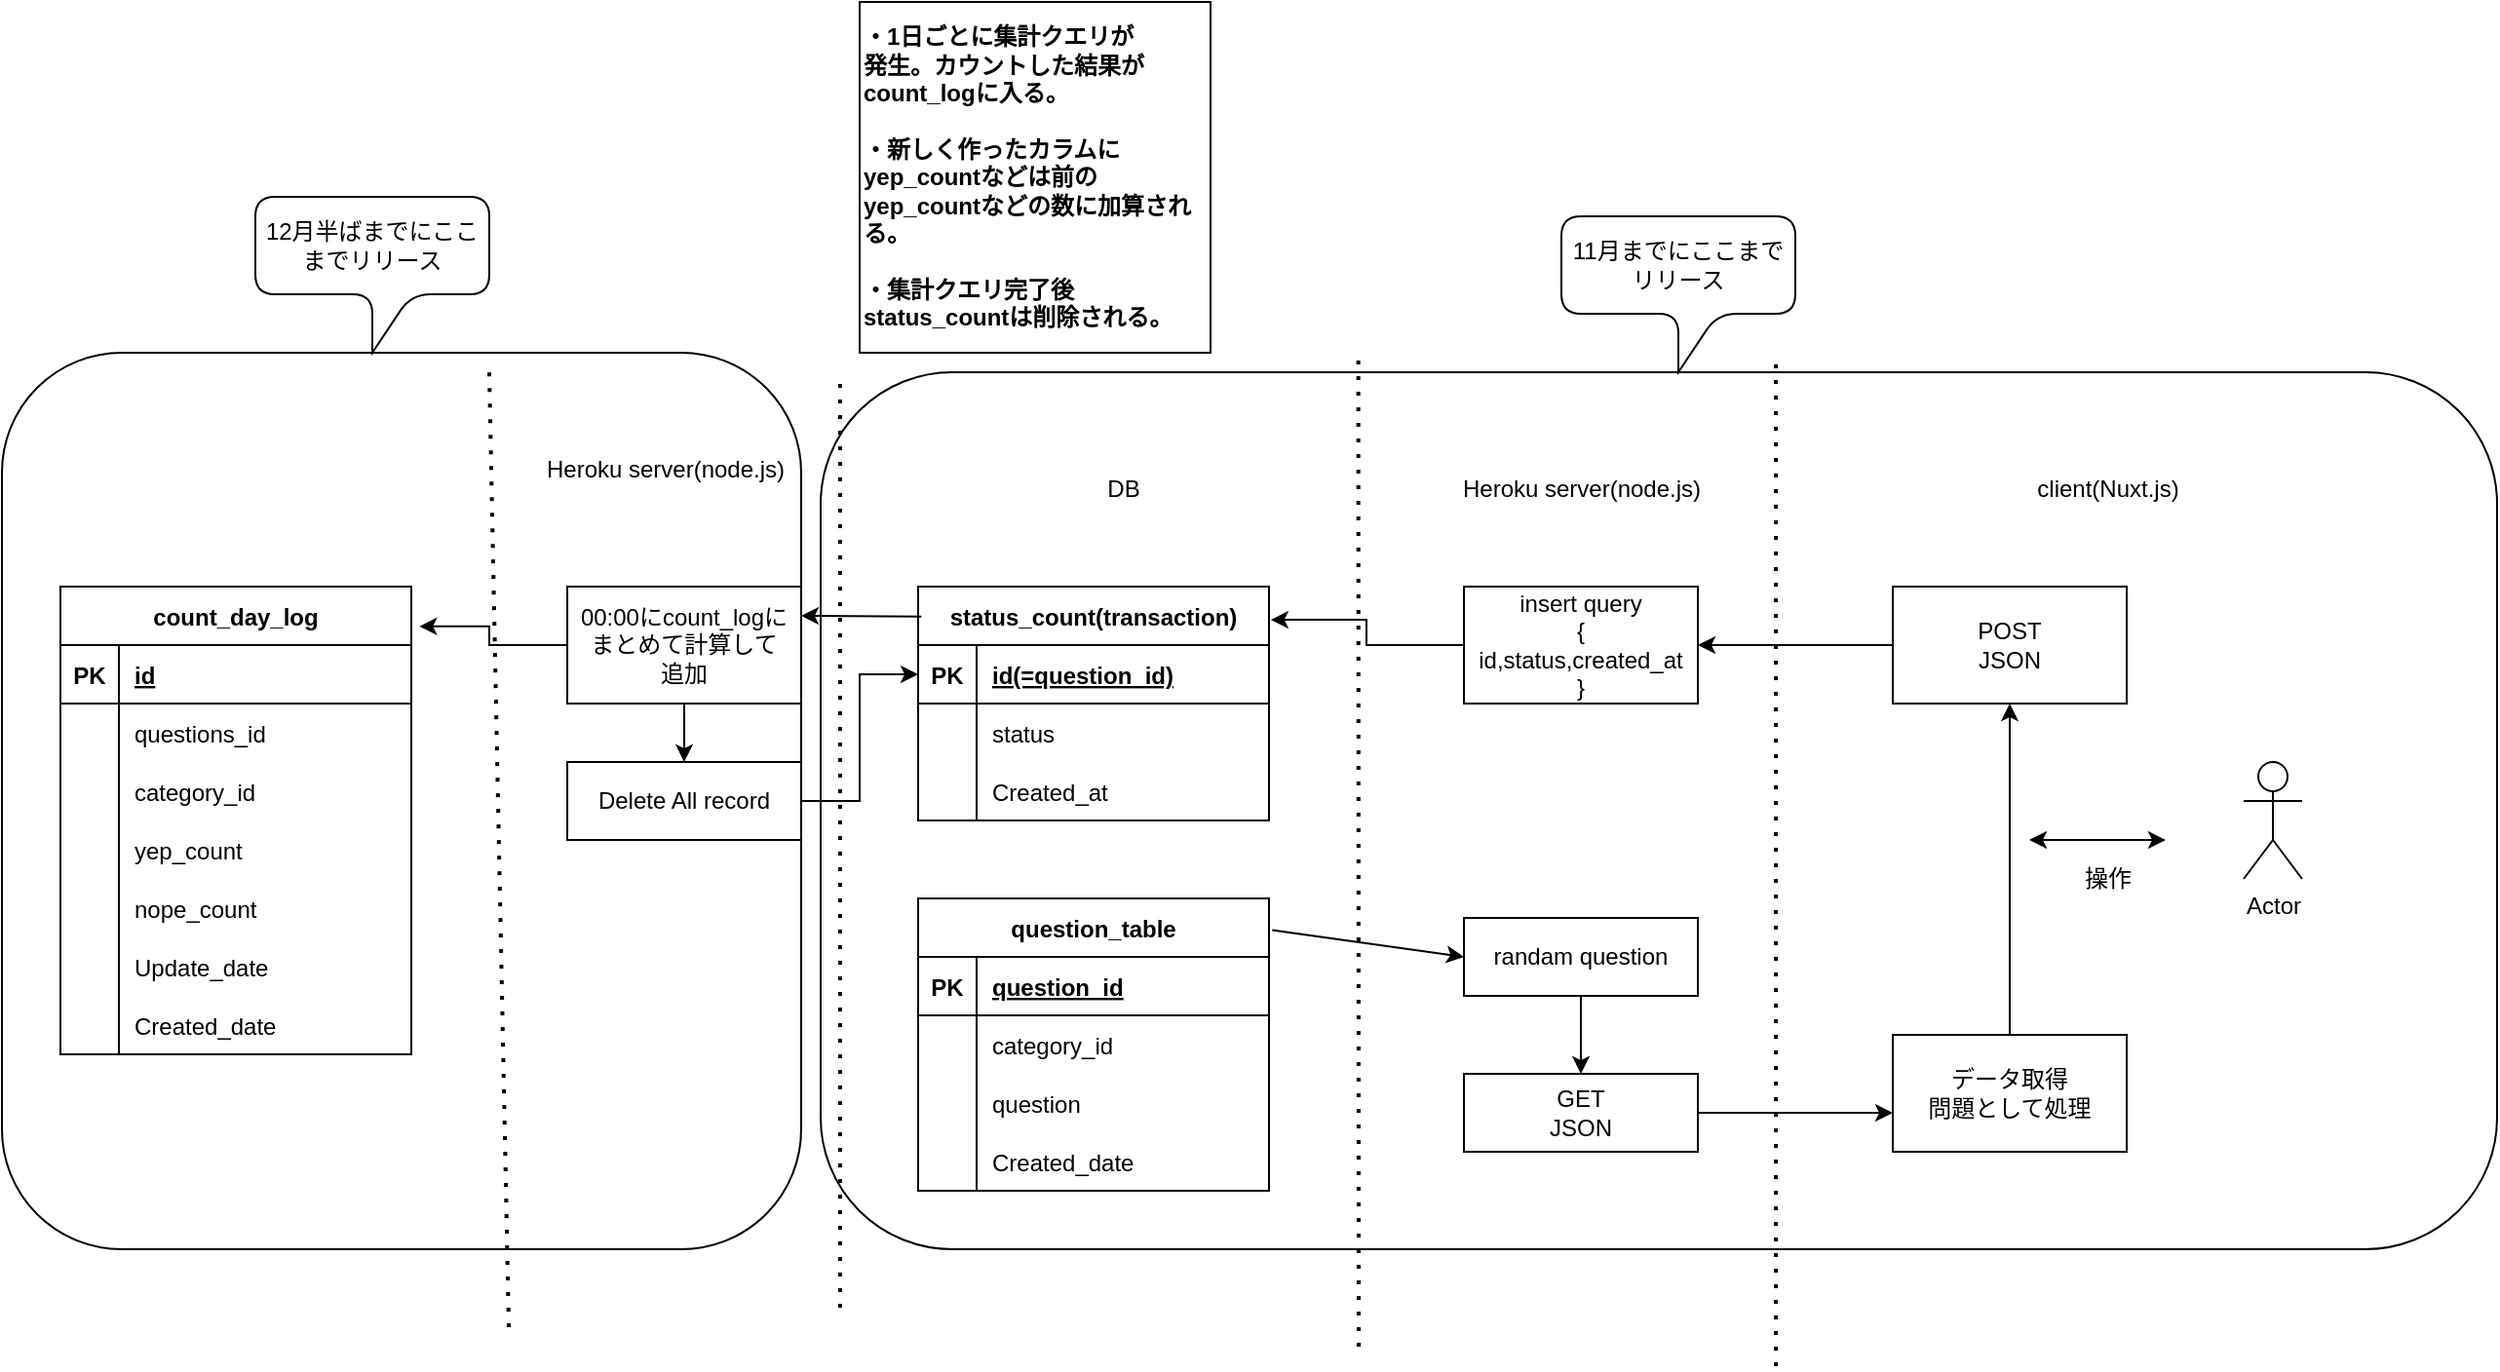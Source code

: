<mxfile>
    <diagram id="hSyd5bIeyMV5qwnmumWd" name="初期リリースDB">
        <mxGraphModel dx="1261" dy="599" grid="1" gridSize="10" guides="1" tooltips="1" connect="1" arrows="1" fold="1" page="1" pageScale="1" pageWidth="827" pageHeight="1169" math="0" shadow="0">
            <root>
                <mxCell id="0"/>
                <mxCell id="1" parent="0"/>
                <mxCell id="75" value="" style="rounded=1;whiteSpace=wrap;html=1;fillColor=none;" parent="1" vertex="1">
                    <mxGeometry x="550" y="200" width="860" height="450" as="geometry"/>
                </mxCell>
                <mxCell id="hyVbnHABrZ3aZhe9c6BI-47" value="status_count(transaction)" style="shape=table;startSize=30;container=1;collapsible=1;childLayout=tableLayout;fixedRows=1;rowLines=0;fontStyle=1;align=center;resizeLast=1;" parent="1" vertex="1">
                    <mxGeometry x="600" y="310" width="180" height="120.0" as="geometry"/>
                </mxCell>
                <mxCell id="hyVbnHABrZ3aZhe9c6BI-48" value="" style="shape=partialRectangle;collapsible=0;dropTarget=0;pointerEvents=0;fillColor=none;top=0;left=0;bottom=1;right=0;points=[[0,0.5],[1,0.5]];portConstraint=eastwest;" parent="hyVbnHABrZ3aZhe9c6BI-47" vertex="1">
                    <mxGeometry y="30" width="180" height="30" as="geometry"/>
                </mxCell>
                <mxCell id="hyVbnHABrZ3aZhe9c6BI-49" value="PK" style="shape=partialRectangle;connectable=0;fillColor=none;top=0;left=0;bottom=0;right=0;fontStyle=1;overflow=hidden;" parent="hyVbnHABrZ3aZhe9c6BI-48" vertex="1">
                    <mxGeometry width="30" height="30" as="geometry"/>
                </mxCell>
                <mxCell id="hyVbnHABrZ3aZhe9c6BI-50" value="id(=question_id)" style="shape=partialRectangle;connectable=0;fillColor=none;top=0;left=0;bottom=0;right=0;align=left;spacingLeft=6;fontStyle=5;overflow=hidden;" parent="hyVbnHABrZ3aZhe9c6BI-48" vertex="1">
                    <mxGeometry x="30" width="150" height="30" as="geometry"/>
                </mxCell>
                <mxCell id="hyVbnHABrZ3aZhe9c6BI-51" value="" style="shape=partialRectangle;collapsible=0;dropTarget=0;pointerEvents=0;fillColor=none;top=0;left=0;bottom=0;right=0;points=[[0,0.5],[1,0.5]];portConstraint=eastwest;" parent="hyVbnHABrZ3aZhe9c6BI-47" vertex="1">
                    <mxGeometry y="60" width="180" height="30" as="geometry"/>
                </mxCell>
                <mxCell id="hyVbnHABrZ3aZhe9c6BI-52" value="" style="shape=partialRectangle;connectable=0;fillColor=none;top=0;left=0;bottom=0;right=0;editable=1;overflow=hidden;" parent="hyVbnHABrZ3aZhe9c6BI-51" vertex="1">
                    <mxGeometry width="30" height="30" as="geometry"/>
                </mxCell>
                <mxCell id="hyVbnHABrZ3aZhe9c6BI-53" value="status" style="shape=partialRectangle;connectable=0;fillColor=none;top=0;left=0;bottom=0;right=0;align=left;spacingLeft=6;overflow=hidden;" parent="hyVbnHABrZ3aZhe9c6BI-51" vertex="1">
                    <mxGeometry x="30" width="150" height="30" as="geometry"/>
                </mxCell>
                <mxCell id="hyVbnHABrZ3aZhe9c6BI-54" value="" style="shape=partialRectangle;collapsible=0;dropTarget=0;pointerEvents=0;fillColor=none;top=0;left=0;bottom=0;right=0;points=[[0,0.5],[1,0.5]];portConstraint=eastwest;" parent="hyVbnHABrZ3aZhe9c6BI-47" vertex="1">
                    <mxGeometry y="90" width="180" height="30" as="geometry"/>
                </mxCell>
                <mxCell id="hyVbnHABrZ3aZhe9c6BI-55" value="" style="shape=partialRectangle;connectable=0;fillColor=none;top=0;left=0;bottom=0;right=0;editable=1;overflow=hidden;" parent="hyVbnHABrZ3aZhe9c6BI-54" vertex="1">
                    <mxGeometry width="30" height="30" as="geometry"/>
                </mxCell>
                <mxCell id="hyVbnHABrZ3aZhe9c6BI-56" value="Created_at" style="shape=partialRectangle;connectable=0;fillColor=none;top=0;left=0;bottom=0;right=0;align=left;spacingLeft=6;overflow=hidden;" parent="hyVbnHABrZ3aZhe9c6BI-54" vertex="1">
                    <mxGeometry x="30" width="150" height="30" as="geometry"/>
                </mxCell>
                <mxCell id="hyVbnHABrZ3aZhe9c6BI-64" value="・1日ごとに集計クエリが&lt;br&gt;発生。カウントした結果が&lt;br&gt;count_logに入る。&lt;br&gt;&lt;br&gt;・新しく作ったカラムに&lt;br&gt;yep_countなどは前の&lt;br&gt;yep_countなどの数に加算される。&lt;br&gt;&lt;br&gt;・集計クエリ完了後&lt;br&gt;status_countは削除される。" style="whiteSpace=wrap;html=1;fontStyle=1;startSize=30;align=left;" parent="1" vertex="1">
                    <mxGeometry x="570" y="10" width="180" height="180" as="geometry"/>
                </mxCell>
                <mxCell id="v2JgHGFNDevkPBSA-0v2-46" value="question_table" style="shape=table;startSize=30;container=1;collapsible=1;childLayout=tableLayout;fixedRows=1;rowLines=0;fontStyle=1;align=center;resizeLast=1;" parent="1" vertex="1">
                    <mxGeometry x="600" y="470" width="180" height="150.0" as="geometry">
                        <mxRectangle x="100" y="360" width="120" height="30" as="alternateBounds"/>
                    </mxGeometry>
                </mxCell>
                <mxCell id="v2JgHGFNDevkPBSA-0v2-47" value="" style="shape=partialRectangle;collapsible=0;dropTarget=0;pointerEvents=0;fillColor=none;top=0;left=0;bottom=1;right=0;points=[[0,0.5],[1,0.5]];portConstraint=eastwest;" parent="v2JgHGFNDevkPBSA-0v2-46" vertex="1">
                    <mxGeometry y="30" width="180" height="30" as="geometry"/>
                </mxCell>
                <mxCell id="v2JgHGFNDevkPBSA-0v2-48" value="PK" style="shape=partialRectangle;connectable=0;fillColor=none;top=0;left=0;bottom=0;right=0;fontStyle=1;overflow=hidden;" parent="v2JgHGFNDevkPBSA-0v2-47" vertex="1">
                    <mxGeometry width="30" height="30" as="geometry"/>
                </mxCell>
                <mxCell id="v2JgHGFNDevkPBSA-0v2-49" value="question_id" style="shape=partialRectangle;connectable=0;fillColor=none;top=0;left=0;bottom=0;right=0;align=left;spacingLeft=6;fontStyle=5;overflow=hidden;" parent="v2JgHGFNDevkPBSA-0v2-47" vertex="1">
                    <mxGeometry x="30" width="150" height="30" as="geometry"/>
                </mxCell>
                <mxCell id="v2JgHGFNDevkPBSA-0v2-50" value="" style="shape=partialRectangle;collapsible=0;dropTarget=0;pointerEvents=0;fillColor=none;top=0;left=0;bottom=0;right=0;points=[[0,0.5],[1,0.5]];portConstraint=eastwest;" parent="v2JgHGFNDevkPBSA-0v2-46" vertex="1">
                    <mxGeometry y="60" width="180" height="30" as="geometry"/>
                </mxCell>
                <mxCell id="v2JgHGFNDevkPBSA-0v2-51" value="" style="shape=partialRectangle;connectable=0;fillColor=none;top=0;left=0;bottom=0;right=0;editable=1;overflow=hidden;" parent="v2JgHGFNDevkPBSA-0v2-50" vertex="1">
                    <mxGeometry width="30" height="30" as="geometry"/>
                </mxCell>
                <mxCell id="v2JgHGFNDevkPBSA-0v2-52" value="category_id" style="shape=partialRectangle;connectable=0;fillColor=none;top=0;left=0;bottom=0;right=0;align=left;spacingLeft=6;overflow=hidden;" parent="v2JgHGFNDevkPBSA-0v2-50" vertex="1">
                    <mxGeometry x="30" width="150" height="30" as="geometry"/>
                </mxCell>
                <mxCell id="v2JgHGFNDevkPBSA-0v2-56" value="" style="shape=partialRectangle;collapsible=0;dropTarget=0;pointerEvents=0;fillColor=none;top=0;left=0;bottom=0;right=0;points=[[0,0.5],[1,0.5]];portConstraint=eastwest;" parent="v2JgHGFNDevkPBSA-0v2-46" vertex="1">
                    <mxGeometry y="90" width="180" height="30" as="geometry"/>
                </mxCell>
                <mxCell id="v2JgHGFNDevkPBSA-0v2-57" value="" style="shape=partialRectangle;connectable=0;fillColor=none;top=0;left=0;bottom=0;right=0;editable=1;overflow=hidden;" parent="v2JgHGFNDevkPBSA-0v2-56" vertex="1">
                    <mxGeometry width="30" height="30" as="geometry"/>
                </mxCell>
                <mxCell id="v2JgHGFNDevkPBSA-0v2-58" value="question" style="shape=partialRectangle;connectable=0;fillColor=none;top=0;left=0;bottom=0;right=0;align=left;spacingLeft=6;overflow=hidden;" parent="v2JgHGFNDevkPBSA-0v2-56" vertex="1">
                    <mxGeometry x="30" width="150" height="30" as="geometry"/>
                </mxCell>
                <mxCell id="lDaxDUbima5qf-x54nsP-80" value="" style="shape=partialRectangle;collapsible=0;dropTarget=0;pointerEvents=0;fillColor=none;top=0;left=0;bottom=0;right=0;points=[[0,0.5],[1,0.5]];portConstraint=eastwest;" parent="v2JgHGFNDevkPBSA-0v2-46" vertex="1">
                    <mxGeometry y="120" width="180" height="30" as="geometry"/>
                </mxCell>
                <mxCell id="lDaxDUbima5qf-x54nsP-81" value="" style="shape=partialRectangle;connectable=0;fillColor=none;top=0;left=0;bottom=0;right=0;editable=1;overflow=hidden;" parent="lDaxDUbima5qf-x54nsP-80" vertex="1">
                    <mxGeometry width="30" height="30" as="geometry"/>
                </mxCell>
                <mxCell id="lDaxDUbima5qf-x54nsP-82" value="Created_date" style="shape=partialRectangle;connectable=0;fillColor=none;top=0;left=0;bottom=0;right=0;align=left;spacingLeft=6;overflow=hidden;" parent="lDaxDUbima5qf-x54nsP-80" vertex="1">
                    <mxGeometry x="30" width="150" height="30" as="geometry"/>
                </mxCell>
                <mxCell id="lDaxDUbima5qf-x54nsP-46" value="count_day_log" style="shape=table;startSize=30;container=1;collapsible=1;childLayout=tableLayout;fixedRows=1;rowLines=0;fontStyle=1;align=center;resizeLast=1;verticalAlign=middle;" parent="1" vertex="1">
                    <mxGeometry x="160" y="310" width="180" height="240" as="geometry">
                        <mxRectangle x="480" y="340" width="90" height="30" as="alternateBounds"/>
                    </mxGeometry>
                </mxCell>
                <mxCell id="lDaxDUbima5qf-x54nsP-47" value="" style="shape=partialRectangle;collapsible=0;dropTarget=0;pointerEvents=0;fillColor=none;top=0;left=0;bottom=1;right=0;points=[[0,0.5],[1,0.5]];portConstraint=eastwest;" parent="lDaxDUbima5qf-x54nsP-46" vertex="1">
                    <mxGeometry y="30" width="180" height="30" as="geometry"/>
                </mxCell>
                <mxCell id="lDaxDUbima5qf-x54nsP-48" value="PK" style="shape=partialRectangle;connectable=0;fillColor=none;top=0;left=0;bottom=0;right=0;fontStyle=1;overflow=hidden;" parent="lDaxDUbima5qf-x54nsP-47" vertex="1">
                    <mxGeometry width="30" height="30" as="geometry"/>
                </mxCell>
                <mxCell id="lDaxDUbima5qf-x54nsP-49" value="id" style="shape=partialRectangle;connectable=0;fillColor=none;top=0;left=0;bottom=0;right=0;align=left;spacingLeft=6;fontStyle=5;overflow=hidden;" parent="lDaxDUbima5qf-x54nsP-47" vertex="1">
                    <mxGeometry x="30" width="150" height="30" as="geometry"/>
                </mxCell>
                <mxCell id="lDaxDUbima5qf-x54nsP-50" value="" style="shape=partialRectangle;collapsible=0;dropTarget=0;pointerEvents=0;fillColor=none;top=0;left=0;bottom=0;right=0;points=[[0,0.5],[1,0.5]];portConstraint=eastwest;" parent="lDaxDUbima5qf-x54nsP-46" vertex="1">
                    <mxGeometry y="60" width="180" height="30" as="geometry"/>
                </mxCell>
                <mxCell id="lDaxDUbima5qf-x54nsP-51" value="" style="shape=partialRectangle;connectable=0;fillColor=none;top=0;left=0;bottom=0;right=0;editable=1;overflow=hidden;" parent="lDaxDUbima5qf-x54nsP-50" vertex="1">
                    <mxGeometry width="30" height="30" as="geometry"/>
                </mxCell>
                <mxCell id="lDaxDUbima5qf-x54nsP-52" value="questions_id" style="shape=partialRectangle;connectable=0;fillColor=none;top=0;left=0;bottom=0;right=0;align=left;spacingLeft=6;overflow=hidden;" parent="lDaxDUbima5qf-x54nsP-50" vertex="1">
                    <mxGeometry x="30" width="150" height="30" as="geometry"/>
                </mxCell>
                <mxCell id="lDaxDUbima5qf-x54nsP-53" value="" style="shape=partialRectangle;collapsible=0;dropTarget=0;pointerEvents=0;fillColor=none;top=0;left=0;bottom=0;right=0;points=[[0,0.5],[1,0.5]];portConstraint=eastwest;" parent="lDaxDUbima5qf-x54nsP-46" vertex="1">
                    <mxGeometry y="90" width="180" height="30" as="geometry"/>
                </mxCell>
                <mxCell id="lDaxDUbima5qf-x54nsP-54" value="" style="shape=partialRectangle;connectable=0;fillColor=none;top=0;left=0;bottom=0;right=0;editable=1;overflow=hidden;" parent="lDaxDUbima5qf-x54nsP-53" vertex="1">
                    <mxGeometry width="30" height="30" as="geometry"/>
                </mxCell>
                <mxCell id="lDaxDUbima5qf-x54nsP-55" value="category_id" style="shape=partialRectangle;connectable=0;fillColor=none;top=0;left=0;bottom=0;right=0;align=left;spacingLeft=6;overflow=hidden;" parent="lDaxDUbima5qf-x54nsP-53" vertex="1">
                    <mxGeometry x="30" width="150" height="30" as="geometry"/>
                </mxCell>
                <mxCell id="lDaxDUbima5qf-x54nsP-56" value="" style="shape=partialRectangle;collapsible=0;dropTarget=0;pointerEvents=0;fillColor=none;top=0;left=0;bottom=0;right=0;points=[[0,0.5],[1,0.5]];portConstraint=eastwest;" parent="lDaxDUbima5qf-x54nsP-46" vertex="1">
                    <mxGeometry y="120" width="180" height="30" as="geometry"/>
                </mxCell>
                <mxCell id="lDaxDUbima5qf-x54nsP-57" value="" style="shape=partialRectangle;connectable=0;fillColor=none;top=0;left=0;bottom=0;right=0;editable=1;overflow=hidden;" parent="lDaxDUbima5qf-x54nsP-56" vertex="1">
                    <mxGeometry width="30" height="30" as="geometry"/>
                </mxCell>
                <mxCell id="lDaxDUbima5qf-x54nsP-58" value="yep_count" style="shape=partialRectangle;connectable=0;fillColor=none;top=0;left=0;bottom=0;right=0;align=left;spacingLeft=6;overflow=hidden;" parent="lDaxDUbima5qf-x54nsP-56" vertex="1">
                    <mxGeometry x="30" width="150" height="30" as="geometry"/>
                </mxCell>
                <mxCell id="lDaxDUbima5qf-x54nsP-62" value="" style="shape=partialRectangle;collapsible=0;dropTarget=0;pointerEvents=0;fillColor=none;top=0;left=0;bottom=0;right=0;points=[[0,0.5],[1,0.5]];portConstraint=eastwest;" parent="lDaxDUbima5qf-x54nsP-46" vertex="1">
                    <mxGeometry y="150" width="180" height="30" as="geometry"/>
                </mxCell>
                <mxCell id="lDaxDUbima5qf-x54nsP-63" value="" style="shape=partialRectangle;connectable=0;fillColor=none;top=0;left=0;bottom=0;right=0;editable=1;overflow=hidden;" parent="lDaxDUbima5qf-x54nsP-62" vertex="1">
                    <mxGeometry width="30" height="30" as="geometry"/>
                </mxCell>
                <mxCell id="lDaxDUbima5qf-x54nsP-64" value="nope_count" style="shape=partialRectangle;connectable=0;fillColor=none;top=0;left=0;bottom=0;right=0;align=left;spacingLeft=6;overflow=hidden;" parent="lDaxDUbima5qf-x54nsP-62" vertex="1">
                    <mxGeometry x="30" width="150" height="30" as="geometry"/>
                </mxCell>
                <mxCell id="lDaxDUbima5qf-x54nsP-65" value="" style="shape=partialRectangle;collapsible=0;dropTarget=0;pointerEvents=0;fillColor=none;top=0;left=0;bottom=0;right=0;points=[[0,0.5],[1,0.5]];portConstraint=eastwest;" parent="lDaxDUbima5qf-x54nsP-46" vertex="1">
                    <mxGeometry y="180" width="180" height="30" as="geometry"/>
                </mxCell>
                <mxCell id="lDaxDUbima5qf-x54nsP-66" value="" style="shape=partialRectangle;connectable=0;fillColor=none;top=0;left=0;bottom=0;right=0;editable=1;overflow=hidden;" parent="lDaxDUbima5qf-x54nsP-65" vertex="1">
                    <mxGeometry width="30" height="30" as="geometry"/>
                </mxCell>
                <mxCell id="lDaxDUbima5qf-x54nsP-67" value="Update_date" style="shape=partialRectangle;connectable=0;fillColor=none;top=0;left=0;bottom=0;right=0;align=left;spacingLeft=6;overflow=hidden;" parent="lDaxDUbima5qf-x54nsP-65" vertex="1">
                    <mxGeometry x="30" width="150" height="30" as="geometry"/>
                </mxCell>
                <mxCell id="lDaxDUbima5qf-x54nsP-68" value="" style="shape=partialRectangle;collapsible=0;dropTarget=0;pointerEvents=0;fillColor=none;top=0;left=0;bottom=0;right=0;points=[[0,0.5],[1,0.5]];portConstraint=eastwest;" parent="lDaxDUbima5qf-x54nsP-46" vertex="1">
                    <mxGeometry y="210" width="180" height="30" as="geometry"/>
                </mxCell>
                <mxCell id="lDaxDUbima5qf-x54nsP-69" value="" style="shape=partialRectangle;connectable=0;fillColor=none;top=0;left=0;bottom=0;right=0;editable=1;overflow=hidden;" parent="lDaxDUbima5qf-x54nsP-68" vertex="1">
                    <mxGeometry width="30" height="30" as="geometry"/>
                </mxCell>
                <mxCell id="lDaxDUbima5qf-x54nsP-70" value="Created_date" style="shape=partialRectangle;connectable=0;fillColor=none;top=0;left=0;bottom=0;right=0;align=left;spacingLeft=6;overflow=hidden;" parent="lDaxDUbima5qf-x54nsP-68" vertex="1">
                    <mxGeometry x="30" width="150" height="30" as="geometry"/>
                </mxCell>
                <mxCell id="47" value="POST&lt;br&gt;JSON" style="rounded=0;whiteSpace=wrap;html=1;" parent="1" vertex="1">
                    <mxGeometry x="1100" y="310" width="120" height="60" as="geometry"/>
                </mxCell>
                <mxCell id="48" value="" style="endArrow=none;dashed=1;html=1;dashPattern=1 3;strokeWidth=2;" parent="1" edge="1">
                    <mxGeometry width="50" height="50" relative="1" as="geometry">
                        <mxPoint x="826" y="700" as="sourcePoint"/>
                        <mxPoint x="825.82" y="190" as="targetPoint"/>
                    </mxGeometry>
                </mxCell>
                <mxCell id="49" value="Heroku server(node.js)" style="text;html=1;align=center;verticalAlign=middle;resizable=0;points=[];autosize=1;strokeColor=none;" parent="1" vertex="1">
                    <mxGeometry x="870" y="250" width="140" height="20" as="geometry"/>
                </mxCell>
                <mxCell id="50" value="DB" style="text;html=1;align=center;verticalAlign=middle;resizable=0;points=[];autosize=1;strokeColor=none;" parent="1" vertex="1">
                    <mxGeometry x="690" y="250" width="30" height="20" as="geometry"/>
                </mxCell>
                <mxCell id="51" value="" style="endArrow=none;dashed=1;html=1;dashPattern=1 3;strokeWidth=2;" parent="1" edge="1">
                    <mxGeometry width="50" height="50" relative="1" as="geometry">
                        <mxPoint x="1040" y="710" as="sourcePoint"/>
                        <mxPoint x="1040.0" y="190" as="targetPoint"/>
                    </mxGeometry>
                </mxCell>
                <mxCell id="52" value="client(Nuxt.js)" style="text;html=1;align=center;verticalAlign=middle;resizable=0;points=[];autosize=1;strokeColor=none;" parent="1" vertex="1">
                    <mxGeometry x="1165" y="250" width="90" height="20" as="geometry"/>
                </mxCell>
                <mxCell id="58" value="" style="edgeStyle=orthogonalEdgeStyle;rounded=0;orthogonalLoop=1;jettySize=auto;html=1;entryX=1.005;entryY=0.142;entryDx=0;entryDy=0;entryPerimeter=0;" parent="1" source="53" target="hyVbnHABrZ3aZhe9c6BI-47" edge="1">
                    <mxGeometry relative="1" as="geometry"/>
                </mxCell>
                <mxCell id="53" value="insert query&lt;br&gt;{&lt;br&gt;id,status,created_at&lt;br&gt;}" style="rounded=0;whiteSpace=wrap;html=1;" parent="1" vertex="1">
                    <mxGeometry x="880" y="310" width="120" height="60" as="geometry"/>
                </mxCell>
                <mxCell id="54" value="Actor" style="shape=umlActor;verticalLabelPosition=bottom;verticalAlign=top;html=1;outlineConnect=0;" parent="1" vertex="1">
                    <mxGeometry x="1280" y="400" width="30" height="60" as="geometry"/>
                </mxCell>
                <mxCell id="55" value="" style="endArrow=classic;html=1;exitX=0.5;exitY=0;exitDx=0;exitDy=0;" parent="1" source="56" edge="1">
                    <mxGeometry width="50" height="50" relative="1" as="geometry">
                        <mxPoint x="1160" y="480" as="sourcePoint"/>
                        <mxPoint x="1160" y="370" as="targetPoint"/>
                    </mxGeometry>
                </mxCell>
                <mxCell id="56" value="データ取得&lt;br&gt;問題として処理" style="rounded=0;whiteSpace=wrap;html=1;" parent="1" vertex="1">
                    <mxGeometry x="1100" y="540" width="120" height="60" as="geometry"/>
                </mxCell>
                <mxCell id="57" value="" style="endArrow=classic;html=1;exitX=0;exitY=0.5;exitDx=0;exitDy=0;entryX=1;entryY=0.5;entryDx=0;entryDy=0;" parent="1" source="47" target="53" edge="1">
                    <mxGeometry width="50" height="50" relative="1" as="geometry">
                        <mxPoint x="980" y="410" as="sourcePoint"/>
                        <mxPoint x="1030" y="360" as="targetPoint"/>
                    </mxGeometry>
                </mxCell>
                <mxCell id="61" value="" style="edgeStyle=orthogonalEdgeStyle;rounded=0;orthogonalLoop=1;jettySize=auto;html=1;" parent="1" source="59" target="60" edge="1">
                    <mxGeometry relative="1" as="geometry"/>
                </mxCell>
                <mxCell id="59" value="randam question" style="rounded=0;whiteSpace=wrap;html=1;" parent="1" vertex="1">
                    <mxGeometry x="880" y="480" width="120" height="40" as="geometry"/>
                </mxCell>
                <mxCell id="60" value="GET&lt;br&gt;JSON" style="whiteSpace=wrap;html=1;rounded=0;" parent="1" vertex="1">
                    <mxGeometry x="880" y="560" width="120" height="40" as="geometry"/>
                </mxCell>
                <mxCell id="62" value="" style="endArrow=classic;html=1;exitX=1.009;exitY=0.108;exitDx=0;exitDy=0;exitPerimeter=0;" parent="1" source="v2JgHGFNDevkPBSA-0v2-46" edge="1">
                    <mxGeometry width="50" height="50" relative="1" as="geometry">
                        <mxPoint x="960" y="450" as="sourcePoint"/>
                        <mxPoint x="880" y="500" as="targetPoint"/>
                    </mxGeometry>
                </mxCell>
                <mxCell id="63" value="" style="endArrow=classic;html=1;exitX=1;exitY=0.5;exitDx=0;exitDy=0;" parent="1" source="60" edge="1">
                    <mxGeometry width="50" height="50" relative="1" as="geometry">
                        <mxPoint x="791.62" y="496.2" as="sourcePoint"/>
                        <mxPoint x="1100" y="580" as="targetPoint"/>
                    </mxGeometry>
                </mxCell>
                <mxCell id="64" value="" style="endArrow=classic;startArrow=classic;html=1;" parent="1" edge="1">
                    <mxGeometry width="50" height="50" relative="1" as="geometry">
                        <mxPoint x="1170" y="440" as="sourcePoint"/>
                        <mxPoint x="1240" y="440" as="targetPoint"/>
                    </mxGeometry>
                </mxCell>
                <mxCell id="65" value="操作" style="text;html=1;align=center;verticalAlign=middle;resizable=0;points=[];autosize=1;strokeColor=none;" parent="1" vertex="1">
                    <mxGeometry x="1190" y="450" width="40" height="20" as="geometry"/>
                </mxCell>
                <mxCell id="66" value="Heroku server(node.js)" style="text;html=1;align=center;verticalAlign=middle;resizable=0;points=[];autosize=1;strokeColor=none;" parent="1" vertex="1">
                    <mxGeometry x="400" y="240" width="140" height="20" as="geometry"/>
                </mxCell>
                <mxCell id="67" value="" style="endArrow=none;dashed=1;html=1;dashPattern=1 3;strokeWidth=2;" parent="1" edge="1">
                    <mxGeometry width="50" height="50" relative="1" as="geometry">
                        <mxPoint x="560" y="680" as="sourcePoint"/>
                        <mxPoint x="560.0" y="200" as="targetPoint"/>
                    </mxGeometry>
                </mxCell>
                <mxCell id="69" value="" style="edgeStyle=orthogonalEdgeStyle;rounded=0;orthogonalLoop=1;jettySize=auto;html=1;entryX=1.023;entryY=0.085;entryDx=0;entryDy=0;entryPerimeter=0;" parent="1" source="68" target="lDaxDUbima5qf-x54nsP-46" edge="1">
                    <mxGeometry relative="1" as="geometry"/>
                </mxCell>
                <mxCell id="72" value="" style="edgeStyle=orthogonalEdgeStyle;rounded=0;orthogonalLoop=1;jettySize=auto;html=1;" parent="1" source="68" target="71" edge="1">
                    <mxGeometry relative="1" as="geometry"/>
                </mxCell>
                <mxCell id="68" value="00:00にcount_logにまとめて計算して&lt;br&gt;追加" style="rounded=0;whiteSpace=wrap;html=1;" parent="1" vertex="1">
                    <mxGeometry x="420" y="310" width="120" height="60" as="geometry"/>
                </mxCell>
                <mxCell id="70" value="" style="endArrow=classic;html=1;exitX=0.009;exitY=0.128;exitDx=0;exitDy=0;exitPerimeter=0;entryX=1;entryY=0.25;entryDx=0;entryDy=0;" parent="1" source="hyVbnHABrZ3aZhe9c6BI-47" target="68" edge="1">
                    <mxGeometry width="50" height="50" relative="1" as="geometry">
                        <mxPoint x="510" y="460" as="sourcePoint"/>
                        <mxPoint x="560" y="410" as="targetPoint"/>
                    </mxGeometry>
                </mxCell>
                <mxCell id="73" value="" style="edgeStyle=orthogonalEdgeStyle;rounded=0;orthogonalLoop=1;jettySize=auto;html=1;entryX=0;entryY=0.5;entryDx=0;entryDy=0;exitX=1;exitY=0.5;exitDx=0;exitDy=0;" parent="1" source="71" target="hyVbnHABrZ3aZhe9c6BI-48" edge="1">
                    <mxGeometry relative="1" as="geometry"/>
                </mxCell>
                <mxCell id="71" value="Delete All record" style="whiteSpace=wrap;html=1;rounded=0;" parent="1" vertex="1">
                    <mxGeometry x="420" y="400" width="120" height="40" as="geometry"/>
                </mxCell>
                <mxCell id="74" value="" style="endArrow=none;dashed=1;html=1;dashPattern=1 3;strokeWidth=2;" parent="1" edge="1">
                    <mxGeometry width="50" height="50" relative="1" as="geometry">
                        <mxPoint x="390" y="690" as="sourcePoint"/>
                        <mxPoint x="380.0" y="200" as="targetPoint"/>
                    </mxGeometry>
                </mxCell>
                <mxCell id="78" value="11月までにここまでリリース" style="shape=callout;rounded=1;whiteSpace=wrap;html=1;perimeter=calloutPerimeter;fillColor=none;" parent="1" vertex="1">
                    <mxGeometry x="930" y="120" width="120" height="80" as="geometry"/>
                </mxCell>
                <mxCell id="3CWC1ZIbbWkqQfDc830--78" value="" style="rounded=1;whiteSpace=wrap;html=1;fillColor=none;" parent="1" vertex="1">
                    <mxGeometry x="130" y="190" width="410" height="460" as="geometry"/>
                </mxCell>
                <mxCell id="3CWC1ZIbbWkqQfDc830--79" value="12月半ばまでにここまでリリース" style="shape=callout;rounded=1;whiteSpace=wrap;html=1;perimeter=calloutPerimeter;fillColor=none;" parent="1" vertex="1">
                    <mxGeometry x="260" y="110" width="120" height="80" as="geometry"/>
                </mxCell>
            </root>
        </mxGraphModel>
    </diagram>
    <diagram name="最大予定スケール（途中）" id="XKRHHPwsRFHP4aOl9sR9">
        <mxGraphModel dx="1039" dy="493" grid="1" gridSize="10" guides="1" tooltips="1" connect="1" arrows="1" fold="1" page="1" pageScale="1" pageWidth="827" pageHeight="1169" math="0" shadow="0">
            <root>
                <mxCell id="-qXIjdXqgSbIdbFcMn9d-0"/>
                <mxCell id="-qXIjdXqgSbIdbFcMn9d-1" parent="-qXIjdXqgSbIdbFcMn9d-0"/>
                <mxCell id="-qXIjdXqgSbIdbFcMn9d-18" value="" style="endArrow=none;dashed=1;html=1;dashPattern=1 3;strokeWidth=2;" parent="-qXIjdXqgSbIdbFcMn9d-1" edge="1">
                    <mxGeometry width="50" height="50" relative="1" as="geometry">
                        <mxPoint x="1360" y="940" as="sourcePoint"/>
                        <mxPoint x="1360" y="20" as="targetPoint"/>
                    </mxGeometry>
                </mxCell>
                <mxCell id="T-7WuRgi6433uq62-FUl-1" value="status_count(transaction)" style="shape=table;startSize=30;container=1;collapsible=1;childLayout=tableLayout;fixedRows=1;rowLines=0;fontStyle=1;align=center;resizeLast=1;" parent="-qXIjdXqgSbIdbFcMn9d-1" vertex="1">
                    <mxGeometry x="600" y="370" width="180" height="120.0" as="geometry"/>
                </mxCell>
                <mxCell id="T-7WuRgi6433uq62-FUl-2" value="" style="shape=partialRectangle;collapsible=0;dropTarget=0;pointerEvents=0;fillColor=none;top=0;left=0;bottom=1;right=0;points=[[0,0.5],[1,0.5]];portConstraint=eastwest;" parent="T-7WuRgi6433uq62-FUl-1" vertex="1">
                    <mxGeometry y="30" width="180" height="30" as="geometry"/>
                </mxCell>
                <mxCell id="T-7WuRgi6433uq62-FUl-3" value="PK" style="shape=partialRectangle;connectable=0;fillColor=none;top=0;left=0;bottom=0;right=0;fontStyle=1;overflow=hidden;" parent="T-7WuRgi6433uq62-FUl-2" vertex="1">
                    <mxGeometry width="30" height="30" as="geometry"/>
                </mxCell>
                <mxCell id="T-7WuRgi6433uq62-FUl-4" value="id(=question_id)" style="shape=partialRectangle;connectable=0;fillColor=none;top=0;left=0;bottom=0;right=0;align=left;spacingLeft=6;fontStyle=5;overflow=hidden;" parent="T-7WuRgi6433uq62-FUl-2" vertex="1">
                    <mxGeometry x="30" width="150" height="30" as="geometry"/>
                </mxCell>
                <mxCell id="T-7WuRgi6433uq62-FUl-5" value="" style="shape=partialRectangle;collapsible=0;dropTarget=0;pointerEvents=0;fillColor=none;top=0;left=0;bottom=0;right=0;points=[[0,0.5],[1,0.5]];portConstraint=eastwest;" parent="T-7WuRgi6433uq62-FUl-1" vertex="1">
                    <mxGeometry y="60" width="180" height="30" as="geometry"/>
                </mxCell>
                <mxCell id="T-7WuRgi6433uq62-FUl-6" value="" style="shape=partialRectangle;connectable=0;fillColor=none;top=0;left=0;bottom=0;right=0;editable=1;overflow=hidden;" parent="T-7WuRgi6433uq62-FUl-5" vertex="1">
                    <mxGeometry width="30" height="30" as="geometry"/>
                </mxCell>
                <mxCell id="T-7WuRgi6433uq62-FUl-7" value="status" style="shape=partialRectangle;connectable=0;fillColor=none;top=0;left=0;bottom=0;right=0;align=left;spacingLeft=6;overflow=hidden;" parent="T-7WuRgi6433uq62-FUl-5" vertex="1">
                    <mxGeometry x="30" width="150" height="30" as="geometry"/>
                </mxCell>
                <mxCell id="T-7WuRgi6433uq62-FUl-8" value="" style="shape=partialRectangle;collapsible=0;dropTarget=0;pointerEvents=0;fillColor=none;top=0;left=0;bottom=0;right=0;points=[[0,0.5],[1,0.5]];portConstraint=eastwest;" parent="T-7WuRgi6433uq62-FUl-1" vertex="1">
                    <mxGeometry y="90" width="180" height="30" as="geometry"/>
                </mxCell>
                <mxCell id="T-7WuRgi6433uq62-FUl-9" value="" style="shape=partialRectangle;connectable=0;fillColor=none;top=0;left=0;bottom=0;right=0;editable=1;overflow=hidden;" parent="T-7WuRgi6433uq62-FUl-8" vertex="1">
                    <mxGeometry width="30" height="30" as="geometry"/>
                </mxCell>
                <mxCell id="T-7WuRgi6433uq62-FUl-10" value="Created_at" style="shape=partialRectangle;connectable=0;fillColor=none;top=0;left=0;bottom=0;right=0;align=left;spacingLeft=6;overflow=hidden;" parent="T-7WuRgi6433uq62-FUl-8" vertex="1">
                    <mxGeometry x="30" width="150" height="30" as="geometry"/>
                </mxCell>
                <mxCell id="T-7WuRgi6433uq62-FUl-11" value="・1日ごとに集計クエリが&lt;br&gt;発生。カウントした結果が&lt;br&gt;count_logに入る。&lt;br&gt;&lt;br&gt;・新しく作ったカラムに&lt;br&gt;yep_countなどは前の&lt;br&gt;yep_countなどの数に加算される。&lt;br&gt;&lt;br&gt;・集計クエリ完了後&lt;br&gt;status_countは削除される。" style="whiteSpace=wrap;html=1;fontStyle=1;startSize=30;align=left;" parent="-qXIjdXqgSbIdbFcMn9d-1" vertex="1">
                    <mxGeometry x="590" y="60" width="180" height="180" as="geometry"/>
                </mxCell>
                <mxCell id="T-7WuRgi6433uq62-FUl-12" value="question_table" style="shape=table;startSize=30;container=1;collapsible=1;childLayout=tableLayout;fixedRows=1;rowLines=0;fontStyle=1;align=center;resizeLast=1;" parent="-qXIjdXqgSbIdbFcMn9d-1" vertex="1">
                    <mxGeometry x="620" y="740" width="180" height="150.0" as="geometry">
                        <mxRectangle x="100" y="360" width="120" height="30" as="alternateBounds"/>
                    </mxGeometry>
                </mxCell>
                <mxCell id="T-7WuRgi6433uq62-FUl-13" value="" style="shape=partialRectangle;collapsible=0;dropTarget=0;pointerEvents=0;fillColor=none;top=0;left=0;bottom=1;right=0;points=[[0,0.5],[1,0.5]];portConstraint=eastwest;" parent="T-7WuRgi6433uq62-FUl-12" vertex="1">
                    <mxGeometry y="30" width="180" height="30" as="geometry"/>
                </mxCell>
                <mxCell id="T-7WuRgi6433uq62-FUl-14" value="PK" style="shape=partialRectangle;connectable=0;fillColor=none;top=0;left=0;bottom=0;right=0;fontStyle=1;overflow=hidden;" parent="T-7WuRgi6433uq62-FUl-13" vertex="1">
                    <mxGeometry width="30" height="30" as="geometry"/>
                </mxCell>
                <mxCell id="T-7WuRgi6433uq62-FUl-15" value="question_id" style="shape=partialRectangle;connectable=0;fillColor=none;top=0;left=0;bottom=0;right=0;align=left;spacingLeft=6;fontStyle=5;overflow=hidden;" parent="T-7WuRgi6433uq62-FUl-13" vertex="1">
                    <mxGeometry x="30" width="150" height="30" as="geometry"/>
                </mxCell>
                <mxCell id="T-7WuRgi6433uq62-FUl-16" value="" style="shape=partialRectangle;collapsible=0;dropTarget=0;pointerEvents=0;fillColor=none;top=0;left=0;bottom=0;right=0;points=[[0,0.5],[1,0.5]];portConstraint=eastwest;" parent="T-7WuRgi6433uq62-FUl-12" vertex="1">
                    <mxGeometry y="60" width="180" height="30" as="geometry"/>
                </mxCell>
                <mxCell id="T-7WuRgi6433uq62-FUl-17" value="" style="shape=partialRectangle;connectable=0;fillColor=none;top=0;left=0;bottom=0;right=0;editable=1;overflow=hidden;" parent="T-7WuRgi6433uq62-FUl-16" vertex="1">
                    <mxGeometry width="30" height="30" as="geometry"/>
                </mxCell>
                <mxCell id="T-7WuRgi6433uq62-FUl-18" value="category_id" style="shape=partialRectangle;connectable=0;fillColor=none;top=0;left=0;bottom=0;right=0;align=left;spacingLeft=6;overflow=hidden;" parent="T-7WuRgi6433uq62-FUl-16" vertex="1">
                    <mxGeometry x="30" width="150" height="30" as="geometry"/>
                </mxCell>
                <mxCell id="T-7WuRgi6433uq62-FUl-19" value="" style="shape=partialRectangle;collapsible=0;dropTarget=0;pointerEvents=0;fillColor=none;top=0;left=0;bottom=0;right=0;points=[[0,0.5],[1,0.5]];portConstraint=eastwest;" parent="T-7WuRgi6433uq62-FUl-12" vertex="1">
                    <mxGeometry y="90" width="180" height="30" as="geometry"/>
                </mxCell>
                <mxCell id="T-7WuRgi6433uq62-FUl-20" value="" style="shape=partialRectangle;connectable=0;fillColor=none;top=0;left=0;bottom=0;right=0;editable=1;overflow=hidden;" parent="T-7WuRgi6433uq62-FUl-19" vertex="1">
                    <mxGeometry width="30" height="30" as="geometry"/>
                </mxCell>
                <mxCell id="T-7WuRgi6433uq62-FUl-21" value="question" style="shape=partialRectangle;connectable=0;fillColor=none;top=0;left=0;bottom=0;right=0;align=left;spacingLeft=6;overflow=hidden;" parent="T-7WuRgi6433uq62-FUl-19" vertex="1">
                    <mxGeometry x="30" width="150" height="30" as="geometry"/>
                </mxCell>
                <mxCell id="T-7WuRgi6433uq62-FUl-22" value="" style="shape=partialRectangle;collapsible=0;dropTarget=0;pointerEvents=0;fillColor=none;top=0;left=0;bottom=0;right=0;points=[[0,0.5],[1,0.5]];portConstraint=eastwest;" parent="T-7WuRgi6433uq62-FUl-12" vertex="1">
                    <mxGeometry y="120" width="180" height="30" as="geometry"/>
                </mxCell>
                <mxCell id="T-7WuRgi6433uq62-FUl-23" value="" style="shape=partialRectangle;connectable=0;fillColor=none;top=0;left=0;bottom=0;right=0;editable=1;overflow=hidden;" parent="T-7WuRgi6433uq62-FUl-22" vertex="1">
                    <mxGeometry width="30" height="30" as="geometry"/>
                </mxCell>
                <mxCell id="T-7WuRgi6433uq62-FUl-24" value="Created_date" style="shape=partialRectangle;connectable=0;fillColor=none;top=0;left=0;bottom=0;right=0;align=left;spacingLeft=6;overflow=hidden;" parent="T-7WuRgi6433uq62-FUl-22" vertex="1">
                    <mxGeometry x="30" width="150" height="30" as="geometry"/>
                </mxCell>
                <mxCell id="T-7WuRgi6433uq62-FUl-25" value="count_day_log" style="shape=table;startSize=30;container=1;collapsible=1;childLayout=tableLayout;fixedRows=1;rowLines=0;fontStyle=1;align=center;resizeLast=1;verticalAlign=middle;" parent="-qXIjdXqgSbIdbFcMn9d-1" vertex="1">
                    <mxGeometry x="160" y="310" width="180" height="240" as="geometry">
                        <mxRectangle x="480" y="340" width="90" height="30" as="alternateBounds"/>
                    </mxGeometry>
                </mxCell>
                <mxCell id="T-7WuRgi6433uq62-FUl-26" value="" style="shape=partialRectangle;collapsible=0;dropTarget=0;pointerEvents=0;fillColor=none;top=0;left=0;bottom=1;right=0;points=[[0,0.5],[1,0.5]];portConstraint=eastwest;" parent="T-7WuRgi6433uq62-FUl-25" vertex="1">
                    <mxGeometry y="30" width="180" height="30" as="geometry"/>
                </mxCell>
                <mxCell id="T-7WuRgi6433uq62-FUl-27" value="PK" style="shape=partialRectangle;connectable=0;fillColor=none;top=0;left=0;bottom=0;right=0;fontStyle=1;overflow=hidden;" parent="T-7WuRgi6433uq62-FUl-26" vertex="1">
                    <mxGeometry width="30" height="30" as="geometry"/>
                </mxCell>
                <mxCell id="T-7WuRgi6433uq62-FUl-28" value="id" style="shape=partialRectangle;connectable=0;fillColor=none;top=0;left=0;bottom=0;right=0;align=left;spacingLeft=6;fontStyle=5;overflow=hidden;" parent="T-7WuRgi6433uq62-FUl-26" vertex="1">
                    <mxGeometry x="30" width="150" height="30" as="geometry"/>
                </mxCell>
                <mxCell id="T-7WuRgi6433uq62-FUl-29" value="" style="shape=partialRectangle;collapsible=0;dropTarget=0;pointerEvents=0;fillColor=none;top=0;left=0;bottom=0;right=0;points=[[0,0.5],[1,0.5]];portConstraint=eastwest;" parent="T-7WuRgi6433uq62-FUl-25" vertex="1">
                    <mxGeometry y="60" width="180" height="30" as="geometry"/>
                </mxCell>
                <mxCell id="T-7WuRgi6433uq62-FUl-30" value="" style="shape=partialRectangle;connectable=0;fillColor=none;top=0;left=0;bottom=0;right=0;editable=1;overflow=hidden;" parent="T-7WuRgi6433uq62-FUl-29" vertex="1">
                    <mxGeometry width="30" height="30" as="geometry"/>
                </mxCell>
                <mxCell id="T-7WuRgi6433uq62-FUl-31" value="questions_id" style="shape=partialRectangle;connectable=0;fillColor=none;top=0;left=0;bottom=0;right=0;align=left;spacingLeft=6;overflow=hidden;" parent="T-7WuRgi6433uq62-FUl-29" vertex="1">
                    <mxGeometry x="30" width="150" height="30" as="geometry"/>
                </mxCell>
                <mxCell id="T-7WuRgi6433uq62-FUl-32" value="" style="shape=partialRectangle;collapsible=0;dropTarget=0;pointerEvents=0;fillColor=none;top=0;left=0;bottom=0;right=0;points=[[0,0.5],[1,0.5]];portConstraint=eastwest;" parent="T-7WuRgi6433uq62-FUl-25" vertex="1">
                    <mxGeometry y="90" width="180" height="30" as="geometry"/>
                </mxCell>
                <mxCell id="T-7WuRgi6433uq62-FUl-33" value="" style="shape=partialRectangle;connectable=0;fillColor=none;top=0;left=0;bottom=0;right=0;editable=1;overflow=hidden;" parent="T-7WuRgi6433uq62-FUl-32" vertex="1">
                    <mxGeometry width="30" height="30" as="geometry"/>
                </mxCell>
                <mxCell id="T-7WuRgi6433uq62-FUl-34" value="category_id" style="shape=partialRectangle;connectable=0;fillColor=none;top=0;left=0;bottom=0;right=0;align=left;spacingLeft=6;overflow=hidden;" parent="T-7WuRgi6433uq62-FUl-32" vertex="1">
                    <mxGeometry x="30" width="150" height="30" as="geometry"/>
                </mxCell>
                <mxCell id="T-7WuRgi6433uq62-FUl-35" value="" style="shape=partialRectangle;collapsible=0;dropTarget=0;pointerEvents=0;fillColor=none;top=0;left=0;bottom=0;right=0;points=[[0,0.5],[1,0.5]];portConstraint=eastwest;" parent="T-7WuRgi6433uq62-FUl-25" vertex="1">
                    <mxGeometry y="120" width="180" height="30" as="geometry"/>
                </mxCell>
                <mxCell id="T-7WuRgi6433uq62-FUl-36" value="" style="shape=partialRectangle;connectable=0;fillColor=none;top=0;left=0;bottom=0;right=0;editable=1;overflow=hidden;" parent="T-7WuRgi6433uq62-FUl-35" vertex="1">
                    <mxGeometry width="30" height="30" as="geometry"/>
                </mxCell>
                <mxCell id="T-7WuRgi6433uq62-FUl-37" value="yep_count" style="shape=partialRectangle;connectable=0;fillColor=none;top=0;left=0;bottom=0;right=0;align=left;spacingLeft=6;overflow=hidden;" parent="T-7WuRgi6433uq62-FUl-35" vertex="1">
                    <mxGeometry x="30" width="150" height="30" as="geometry"/>
                </mxCell>
                <mxCell id="T-7WuRgi6433uq62-FUl-38" value="" style="shape=partialRectangle;collapsible=0;dropTarget=0;pointerEvents=0;fillColor=none;top=0;left=0;bottom=0;right=0;points=[[0,0.5],[1,0.5]];portConstraint=eastwest;" parent="T-7WuRgi6433uq62-FUl-25" vertex="1">
                    <mxGeometry y="150" width="180" height="30" as="geometry"/>
                </mxCell>
                <mxCell id="T-7WuRgi6433uq62-FUl-39" value="" style="shape=partialRectangle;connectable=0;fillColor=none;top=0;left=0;bottom=0;right=0;editable=1;overflow=hidden;" parent="T-7WuRgi6433uq62-FUl-38" vertex="1">
                    <mxGeometry width="30" height="30" as="geometry"/>
                </mxCell>
                <mxCell id="T-7WuRgi6433uq62-FUl-40" value="nope_count" style="shape=partialRectangle;connectable=0;fillColor=none;top=0;left=0;bottom=0;right=0;align=left;spacingLeft=6;overflow=hidden;" parent="T-7WuRgi6433uq62-FUl-38" vertex="1">
                    <mxGeometry x="30" width="150" height="30" as="geometry"/>
                </mxCell>
                <mxCell id="T-7WuRgi6433uq62-FUl-41" value="" style="shape=partialRectangle;collapsible=0;dropTarget=0;pointerEvents=0;fillColor=none;top=0;left=0;bottom=0;right=0;points=[[0,0.5],[1,0.5]];portConstraint=eastwest;" parent="T-7WuRgi6433uq62-FUl-25" vertex="1">
                    <mxGeometry y="180" width="180" height="30" as="geometry"/>
                </mxCell>
                <mxCell id="T-7WuRgi6433uq62-FUl-42" value="" style="shape=partialRectangle;connectable=0;fillColor=none;top=0;left=0;bottom=0;right=0;editable=1;overflow=hidden;" parent="T-7WuRgi6433uq62-FUl-41" vertex="1">
                    <mxGeometry width="30" height="30" as="geometry"/>
                </mxCell>
                <mxCell id="T-7WuRgi6433uq62-FUl-43" value="Update_date" style="shape=partialRectangle;connectable=0;fillColor=none;top=0;left=0;bottom=0;right=0;align=left;spacingLeft=6;overflow=hidden;" parent="T-7WuRgi6433uq62-FUl-41" vertex="1">
                    <mxGeometry x="30" width="150" height="30" as="geometry"/>
                </mxCell>
                <mxCell id="T-7WuRgi6433uq62-FUl-44" value="" style="shape=partialRectangle;collapsible=0;dropTarget=0;pointerEvents=0;fillColor=none;top=0;left=0;bottom=0;right=0;points=[[0,0.5],[1,0.5]];portConstraint=eastwest;" parent="T-7WuRgi6433uq62-FUl-25" vertex="1">
                    <mxGeometry y="210" width="180" height="30" as="geometry"/>
                </mxCell>
                <mxCell id="T-7WuRgi6433uq62-FUl-45" value="" style="shape=partialRectangle;connectable=0;fillColor=none;top=0;left=0;bottom=0;right=0;editable=1;overflow=hidden;" parent="T-7WuRgi6433uq62-FUl-44" vertex="1">
                    <mxGeometry width="30" height="30" as="geometry"/>
                </mxCell>
                <mxCell id="T-7WuRgi6433uq62-FUl-46" value="Created_date" style="shape=partialRectangle;connectable=0;fillColor=none;top=0;left=0;bottom=0;right=0;align=left;spacingLeft=6;overflow=hidden;" parent="T-7WuRgi6433uq62-FUl-44" vertex="1">
                    <mxGeometry x="30" width="150" height="30" as="geometry"/>
                </mxCell>
                <mxCell id="T-7WuRgi6433uq62-FUl-48" value="" style="endArrow=none;dashed=1;html=1;dashPattern=1 3;strokeWidth=2;" parent="-qXIjdXqgSbIdbFcMn9d-1" edge="1">
                    <mxGeometry width="50" height="50" relative="1" as="geometry">
                        <mxPoint x="826" y="941.389" as="sourcePoint"/>
                        <mxPoint x="825.82" y="190" as="targetPoint"/>
                    </mxGeometry>
                </mxCell>
                <mxCell id="T-7WuRgi6433uq62-FUl-49" value="Heroku server(node.js)" style="text;html=1;align=center;verticalAlign=middle;resizable=0;points=[];autosize=1;strokeColor=none;" parent="-qXIjdXqgSbIdbFcMn9d-1" vertex="1">
                    <mxGeometry x="870" y="250" width="140" height="20" as="geometry"/>
                </mxCell>
                <mxCell id="T-7WuRgi6433uq62-FUl-50" value="DB" style="text;html=1;align=center;verticalAlign=middle;resizable=0;points=[];autosize=1;strokeColor=none;" parent="-qXIjdXqgSbIdbFcMn9d-1" vertex="1">
                    <mxGeometry x="690" y="250" width="30" height="20" as="geometry"/>
                </mxCell>
                <mxCell id="T-7WuRgi6433uq62-FUl-51" value="" style="endArrow=none;dashed=1;html=1;dashPattern=1 3;strokeWidth=2;" parent="-qXIjdXqgSbIdbFcMn9d-1" edge="1">
                    <mxGeometry width="50" height="50" relative="1" as="geometry">
                        <mxPoint x="1040" y="940" as="sourcePoint"/>
                        <mxPoint x="1040.0" y="190" as="targetPoint"/>
                    </mxGeometry>
                </mxCell>
                <mxCell id="T-7WuRgi6433uq62-FUl-52" value="client(Nuxt.js)" style="text;html=1;align=center;verticalAlign=middle;resizable=0;points=[];autosize=1;strokeColor=none;" parent="-qXIjdXqgSbIdbFcMn9d-1" vertex="1">
                    <mxGeometry x="1165" y="250" width="90" height="20" as="geometry"/>
                </mxCell>
                <mxCell id="T-7WuRgi6433uq62-FUl-53" value="" style="edgeStyle=orthogonalEdgeStyle;rounded=0;orthogonalLoop=1;jettySize=auto;html=1;entryX=1.005;entryY=0.142;entryDx=0;entryDy=0;entryPerimeter=0;" parent="-qXIjdXqgSbIdbFcMn9d-1" source="T-7WuRgi6433uq62-FUl-54" target="T-7WuRgi6433uq62-FUl-1" edge="1">
                    <mxGeometry relative="1" as="geometry"/>
                </mxCell>
                <mxCell id="T-7WuRgi6433uq62-FUl-54" value="insert query&lt;br&gt;{&lt;br&gt;id,status,created_at&lt;br&gt;}" style="rounded=0;whiteSpace=wrap;html=1;" parent="-qXIjdXqgSbIdbFcMn9d-1" vertex="1">
                    <mxGeometry x="890" y="425" width="120" height="60" as="geometry"/>
                </mxCell>
                <mxCell id="T-7WuRgi6433uq62-FUl-86" value="" style="edgeStyle=orthogonalEdgeStyle;rounded=0;orthogonalLoop=1;jettySize=auto;html=1;" parent="-qXIjdXqgSbIdbFcMn9d-1" source="T-7WuRgi6433uq62-FUl-55" target="T-7WuRgi6433uq62-FUl-77" edge="1">
                    <mxGeometry relative="1" as="geometry"/>
                </mxCell>
                <mxCell id="T-7WuRgi6433uq62-FUl-55" value="Actor" style="shape=umlActor;verticalLabelPosition=bottom;verticalAlign=top;html=1;outlineConnect=0;" parent="-qXIjdXqgSbIdbFcMn9d-1" vertex="1">
                    <mxGeometry x="1320" y="840" width="30" height="60" as="geometry"/>
                </mxCell>
                <mxCell id="T-7WuRgi6433uq62-FUl-82" value="" style="edgeStyle=orthogonalEdgeStyle;rounded=0;orthogonalLoop=1;jettySize=auto;html=1;" parent="-qXIjdXqgSbIdbFcMn9d-1" source="T-7WuRgi6433uq62-FUl-57" target="T-7WuRgi6433uq62-FUl-81" edge="1">
                    <mxGeometry relative="1" as="geometry"/>
                </mxCell>
                <mxCell id="T-7WuRgi6433uq62-FUl-57" value="データ取得&lt;br&gt;問題として処理" style="rounded=0;whiteSpace=wrap;html=1;" parent="-qXIjdXqgSbIdbFcMn9d-1" vertex="1">
                    <mxGeometry x="1120" y="640" width="120" height="60" as="geometry"/>
                </mxCell>
                <mxCell id="T-7WuRgi6433uq62-FUl-58" value="" style="endArrow=classic;html=1;exitX=0;exitY=0.5;exitDx=0;exitDy=0;entryX=1;entryY=0.5;entryDx=0;entryDy=0;" parent="-qXIjdXqgSbIdbFcMn9d-1" source="UsI2InN3GdY2CMqmmcsG-21" target="T-7WuRgi6433uq62-FUl-54" edge="1">
                    <mxGeometry width="50" height="50" relative="1" as="geometry">
                        <mxPoint x="1110" y="310" as="sourcePoint"/>
                        <mxPoint x="1030" y="360" as="targetPoint"/>
                    </mxGeometry>
                </mxCell>
                <mxCell id="T-7WuRgi6433uq62-FUl-59" value="" style="edgeStyle=orthogonalEdgeStyle;rounded=0;orthogonalLoop=1;jettySize=auto;html=1;" parent="-qXIjdXqgSbIdbFcMn9d-1" source="T-7WuRgi6433uq62-FUl-60" target="T-7WuRgi6433uq62-FUl-61" edge="1">
                    <mxGeometry relative="1" as="geometry"/>
                </mxCell>
                <mxCell id="T-7WuRgi6433uq62-FUl-60" value="randam question" style="rounded=0;whiteSpace=wrap;html=1;" parent="-qXIjdXqgSbIdbFcMn9d-1" vertex="1">
                    <mxGeometry x="880" y="580" width="120" height="40" as="geometry"/>
                </mxCell>
                <mxCell id="T-7WuRgi6433uq62-FUl-61" value="GET&lt;br&gt;JSON" style="whiteSpace=wrap;html=1;rounded=0;" parent="-qXIjdXqgSbIdbFcMn9d-1" vertex="1">
                    <mxGeometry x="880" y="520" width="120" height="40" as="geometry"/>
                </mxCell>
                <mxCell id="T-7WuRgi6433uq62-FUl-66" value="Heroku server(node.js)" style="text;html=1;align=center;verticalAlign=middle;resizable=0;points=[];autosize=1;strokeColor=none;" parent="-qXIjdXqgSbIdbFcMn9d-1" vertex="1">
                    <mxGeometry x="400" y="240" width="140" height="20" as="geometry"/>
                </mxCell>
                <mxCell id="T-7WuRgi6433uq62-FUl-67" value="" style="endArrow=none;dashed=1;html=1;dashPattern=1 3;strokeWidth=2;" parent="-qXIjdXqgSbIdbFcMn9d-1" edge="1">
                    <mxGeometry width="50" height="50" relative="1" as="geometry">
                        <mxPoint x="560" y="940" as="sourcePoint"/>
                        <mxPoint x="560" y="200" as="targetPoint"/>
                    </mxGeometry>
                </mxCell>
                <mxCell id="T-7WuRgi6433uq62-FUl-68" value="" style="edgeStyle=orthogonalEdgeStyle;rounded=0;orthogonalLoop=1;jettySize=auto;html=1;entryX=1.023;entryY=0.085;entryDx=0;entryDy=0;entryPerimeter=0;" parent="-qXIjdXqgSbIdbFcMn9d-1" source="T-7WuRgi6433uq62-FUl-70" target="T-7WuRgi6433uq62-FUl-25" edge="1">
                    <mxGeometry relative="1" as="geometry"/>
                </mxCell>
                <mxCell id="T-7WuRgi6433uq62-FUl-69" value="" style="edgeStyle=orthogonalEdgeStyle;rounded=0;orthogonalLoop=1;jettySize=auto;html=1;" parent="-qXIjdXqgSbIdbFcMn9d-1" source="T-7WuRgi6433uq62-FUl-70" target="T-7WuRgi6433uq62-FUl-73" edge="1">
                    <mxGeometry relative="1" as="geometry"/>
                </mxCell>
                <mxCell id="T-7WuRgi6433uq62-FUl-70" value="00:00にcount_logにまとめて計算して&lt;br&gt;追加" style="rounded=0;whiteSpace=wrap;html=1;" parent="-qXIjdXqgSbIdbFcMn9d-1" vertex="1">
                    <mxGeometry x="420" y="310" width="120" height="60" as="geometry"/>
                </mxCell>
                <mxCell id="T-7WuRgi6433uq62-FUl-71" value="" style="endArrow=classic;html=1;exitX=0.009;exitY=0.128;exitDx=0;exitDy=0;exitPerimeter=0;entryX=1;entryY=0.25;entryDx=0;entryDy=0;" parent="-qXIjdXqgSbIdbFcMn9d-1" source="T-7WuRgi6433uq62-FUl-1" target="T-7WuRgi6433uq62-FUl-70" edge="1">
                    <mxGeometry width="50" height="50" relative="1" as="geometry">
                        <mxPoint x="510" y="460" as="sourcePoint"/>
                        <mxPoint x="560" y="410" as="targetPoint"/>
                    </mxGeometry>
                </mxCell>
                <mxCell id="T-7WuRgi6433uq62-FUl-72" value="" style="edgeStyle=orthogonalEdgeStyle;rounded=0;orthogonalLoop=1;jettySize=auto;html=1;entryX=0;entryY=0.5;entryDx=0;entryDy=0;exitX=1;exitY=0.5;exitDx=0;exitDy=0;" parent="-qXIjdXqgSbIdbFcMn9d-1" source="T-7WuRgi6433uq62-FUl-73" target="T-7WuRgi6433uq62-FUl-2" edge="1">
                    <mxGeometry relative="1" as="geometry"/>
                </mxCell>
                <mxCell id="T-7WuRgi6433uq62-FUl-73" value="Delete All record" style="whiteSpace=wrap;html=1;rounded=0;" parent="-qXIjdXqgSbIdbFcMn9d-1" vertex="1">
                    <mxGeometry x="420" y="400" width="120" height="40" as="geometry"/>
                </mxCell>
                <mxCell id="T-7WuRgi6433uq62-FUl-80" value="" style="edgeStyle=orthogonalEdgeStyle;rounded=0;orthogonalLoop=1;jettySize=auto;html=1;" parent="-qXIjdXqgSbIdbFcMn9d-1" source="T-7WuRgi6433uq62-FUl-76" target="T-7WuRgi6433uq62-FUl-57" edge="1">
                    <mxGeometry relative="1" as="geometry"/>
                </mxCell>
                <mxCell id="T-7WuRgi6433uq62-FUl-76" value="ユーザーがカテゴリを選ぶ（GET）" style="rounded=0;whiteSpace=wrap;html=1;" parent="-qXIjdXqgSbIdbFcMn9d-1" vertex="1">
                    <mxGeometry x="1120" y="740" width="120" height="60" as="geometry"/>
                </mxCell>
                <mxCell id="T-7WuRgi6433uq62-FUl-79" value="" style="edgeStyle=orthogonalEdgeStyle;rounded=0;orthogonalLoop=1;jettySize=auto;html=1;" parent="-qXIjdXqgSbIdbFcMn9d-1" source="T-7WuRgi6433uq62-FUl-77" target="T-7WuRgi6433uq62-FUl-76" edge="1">
                    <mxGeometry relative="1" as="geometry"/>
                </mxCell>
                <mxCell id="UsI2InN3GdY2CMqmmcsG-1" value="" style="edgeStyle=orthogonalEdgeStyle;rounded=0;orthogonalLoop=1;jettySize=auto;html=1;exitX=0;exitY=0.5;exitDx=0;exitDy=0;" parent="-qXIjdXqgSbIdbFcMn9d-1" source="T-7WuRgi6433uq62-FUl-76" target="UsI2InN3GdY2CMqmmcsG-0" edge="1">
                    <mxGeometry relative="1" as="geometry"/>
                </mxCell>
                <mxCell id="T-7WuRgi6433uq62-FUl-77" value="Top画面" style="rounded=0;whiteSpace=wrap;html=1;" parent="-qXIjdXqgSbIdbFcMn9d-1" vertex="1">
                    <mxGeometry x="1120" y="840" width="120" height="60" as="geometry"/>
                </mxCell>
                <mxCell id="UsI2InN3GdY2CMqmmcsG-20" value="" style="edgeStyle=orthogonalEdgeStyle;rounded=0;orthogonalLoop=1;jettySize=auto;html=1;" parent="-qXIjdXqgSbIdbFcMn9d-1" source="T-7WuRgi6433uq62-FUl-81" edge="1">
                    <mxGeometry relative="1" as="geometry">
                        <mxPoint x="1180" y="510" as="targetPoint"/>
                    </mxGeometry>
                </mxCell>
                <mxCell id="T-7WuRgi6433uq62-FUl-81" value="答える" style="whiteSpace=wrap;html=1;rounded=0;" parent="-qXIjdXqgSbIdbFcMn9d-1" vertex="1">
                    <mxGeometry x="1120" y="540" width="120" height="60" as="geometry"/>
                </mxCell>
                <mxCell id="T-7WuRgi6433uq62-FUl-83" value="Heroku server(node.js)" style="text;html=1;align=center;verticalAlign=middle;resizable=0;points=[];autosize=1;strokeColor=none;" parent="-qXIjdXqgSbIdbFcMn9d-1" vertex="1">
                    <mxGeometry x="1380" y="250" width="140" height="20" as="geometry"/>
                </mxCell>
                <mxCell id="UsI2InN3GdY2CMqmmcsG-23" value="" style="edgeStyle=orthogonalEdgeStyle;rounded=0;orthogonalLoop=1;jettySize=auto;html=1;startArrow=none;" parent="-qXIjdXqgSbIdbFcMn9d-1" source="UsI2InN3GdY2CMqmmcsG-24" edge="1">
                    <mxGeometry relative="1" as="geometry">
                        <mxPoint x="1460" y="480" as="targetPoint"/>
                    </mxGeometry>
                </mxCell>
                <mxCell id="T-7WuRgi6433uq62-FUl-84" value="cookieを付与" style="rounded=0;whiteSpace=wrap;html=1;" parent="-qXIjdXqgSbIdbFcMn9d-1" vertex="1">
                    <mxGeometry x="1400" y="690" width="120" height="60" as="geometry"/>
                </mxCell>
                <mxCell id="T-7WuRgi6433uq62-FUl-87" value="" style="edgeStyle=orthogonalEdgeStyle;rounded=0;orthogonalLoop=1;jettySize=auto;html=1;exitX=0;exitY=0.5;exitDx=0;exitDy=0;" parent="-qXIjdXqgSbIdbFcMn9d-1" source="T-7WuRgi6433uq62-FUl-84" edge="1">
                    <mxGeometry relative="1" as="geometry">
                        <mxPoint x="1400" y="770" as="sourcePoint"/>
                        <mxPoint x="1180" y="720" as="targetPoint"/>
                        <Array as="points">
                            <mxPoint x="1410" y="720"/>
                            <mxPoint x="1410" y="720"/>
                        </Array>
                    </mxGeometry>
                </mxCell>
                <mxCell id="UsI2InN3GdY2CMqmmcsG-14" value="" style="edgeStyle=orthogonalEdgeStyle;rounded=0;orthogonalLoop=1;jettySize=auto;html=1;entryX=1.007;entryY=0.122;entryDx=0;entryDy=0;entryPerimeter=0;" parent="-qXIjdXqgSbIdbFcMn9d-1" source="UsI2InN3GdY2CMqmmcsG-0" target="T-7WuRgi6433uq62-FUl-12" edge="1">
                    <mxGeometry relative="1" as="geometry"/>
                </mxCell>
                <mxCell id="UsI2InN3GdY2CMqmmcsG-15" value="" style="edgeStyle=orthogonalEdgeStyle;rounded=0;orthogonalLoop=1;jettySize=auto;html=1;" parent="-qXIjdXqgSbIdbFcMn9d-1" source="UsI2InN3GdY2CMqmmcsG-0" target="UsI2InN3GdY2CMqmmcsG-13" edge="1">
                    <mxGeometry relative="1" as="geometry"/>
                </mxCell>
                <mxCell id="UsI2InN3GdY2CMqmmcsG-0" value="カテゴリごとの問題を取り出すquery" style="rounded=0;whiteSpace=wrap;html=1;" parent="-qXIjdXqgSbIdbFcMn9d-1" vertex="1">
                    <mxGeometry x="880" y="740" width="120" height="60" as="geometry"/>
                </mxCell>
                <mxCell id="UsI2InN3GdY2CMqmmcsG-2" value="DB" style="text;html=1;align=center;verticalAlign=middle;resizable=0;points=[];autosize=1;strokeColor=none;" parent="-qXIjdXqgSbIdbFcMn9d-1" vertex="1">
                    <mxGeometry x="1615" y="250" width="30" height="20" as="geometry"/>
                </mxCell>
                <mxCell id="UsI2InN3GdY2CMqmmcsG-3" value="" style="endArrow=none;dashed=1;html=1;dashPattern=1 3;strokeWidth=2;" parent="-qXIjdXqgSbIdbFcMn9d-1" edge="1">
                    <mxGeometry width="50" height="50" relative="1" as="geometry">
                        <mxPoint x="1560" y="1169" as="sourcePoint"/>
                        <mxPoint x="1560" y="29" as="targetPoint"/>
                    </mxGeometry>
                </mxCell>
                <mxCell id="UsI2InN3GdY2CMqmmcsG-4" value="" style="endArrow=none;dashed=1;html=1;dashPattern=1 3;strokeWidth=2;" parent="-qXIjdXqgSbIdbFcMn9d-1" edge="1">
                    <mxGeometry width="50" height="50" relative="1" as="geometry">
                        <mxPoint x="545.833" y="940" as="sourcePoint"/>
                        <mxPoint x="1360" y="940" as="targetPoint"/>
                    </mxGeometry>
                </mxCell>
                <mxCell id="UsI2InN3GdY2CMqmmcsG-8" value="" style="whiteSpace=wrap;html=1;fontStyle=1;startSize=30;" parent="-qXIjdXqgSbIdbFcMn9d-1" vertex="1">
                    <mxGeometry x="650" y="525" width="120" height="60" as="geometry"/>
                </mxCell>
                <mxCell id="UsI2InN3GdY2CMqmmcsG-13" value="カテゴリの全てのデータ" style="shape=cylinder3;whiteSpace=wrap;html=1;boundedLbl=1;backgroundOutline=1;size=15;fillColor=#2a2a2a;" parent="-qXIjdXqgSbIdbFcMn9d-1" vertex="1">
                    <mxGeometry x="910" y="640" width="60" height="80" as="geometry"/>
                </mxCell>
                <mxCell id="UsI2InN3GdY2CMqmmcsG-17" value="" style="endArrow=classic;html=1;exitX=0.5;exitY=0;exitDx=0;exitDy=0;exitPerimeter=0;entryX=0.5;entryY=1;entryDx=0;entryDy=0;" parent="-qXIjdXqgSbIdbFcMn9d-1" source="UsI2InN3GdY2CMqmmcsG-13" target="T-7WuRgi6433uq62-FUl-60" edge="1">
                    <mxGeometry width="50" height="50" relative="1" as="geometry">
                        <mxPoint x="980" y="650" as="sourcePoint"/>
                        <mxPoint x="1030" y="600" as="targetPoint"/>
                    </mxGeometry>
                </mxCell>
                <mxCell id="UsI2InN3GdY2CMqmmcsG-18" value="" style="endArrow=classic;html=1;exitX=1;exitY=0.5;exitDx=0;exitDy=0;" parent="-qXIjdXqgSbIdbFcMn9d-1" source="T-7WuRgi6433uq62-FUl-61" edge="1">
                    <mxGeometry width="50" height="50" relative="1" as="geometry">
                        <mxPoint x="980" y="580" as="sourcePoint"/>
                        <mxPoint x="1120" y="670" as="targetPoint"/>
                    </mxGeometry>
                </mxCell>
                <mxCell id="UsI2InN3GdY2CMqmmcsG-29" value="" style="edgeStyle=orthogonalEdgeStyle;rounded=0;orthogonalLoop=1;jettySize=auto;html=1;" parent="-qXIjdXqgSbIdbFcMn9d-1" source="UsI2InN3GdY2CMqmmcsG-21" target="UsI2InN3GdY2CMqmmcsG-28" edge="1">
                    <mxGeometry relative="1" as="geometry"/>
                </mxCell>
                <mxCell id="UsI2InN3GdY2CMqmmcsG-21" value="結果を見て&lt;br&gt;データ送信しても&lt;br&gt;良いか聞く" style="rhombus;whiteSpace=wrap;html=1;fillColor=#2a2a2a;" parent="-qXIjdXqgSbIdbFcMn9d-1" vertex="1">
                    <mxGeometry x="1120" y="400" width="120" height="110" as="geometry"/>
                </mxCell>
                <mxCell id="UsI2InN3GdY2CMqmmcsG-24" value="結果を見て&lt;br&gt;データ送信しても&lt;br&gt;良いか聞く" style="rhombus;whiteSpace=wrap;html=1;fillColor=#2a2a2a;" parent="-qXIjdXqgSbIdbFcMn9d-1" vertex="1">
                    <mxGeometry x="1400" y="400" width="120" height="110" as="geometry"/>
                </mxCell>
                <mxCell id="UsI2InN3GdY2CMqmmcsG-25" value="" style="edgeStyle=orthogonalEdgeStyle;rounded=0;orthogonalLoop=1;jettySize=auto;html=1;endArrow=none;" parent="-qXIjdXqgSbIdbFcMn9d-1" source="T-7WuRgi6433uq62-FUl-84" target="UsI2InN3GdY2CMqmmcsG-24" edge="1">
                    <mxGeometry relative="1" as="geometry">
                        <mxPoint x="1460" y="740" as="sourcePoint"/>
                        <mxPoint x="1460" y="480" as="targetPoint"/>
                    </mxGeometry>
                </mxCell>
                <mxCell id="UsI2InN3GdY2CMqmmcsG-26" value="" style="endArrow=classic;html=1;exitX=1;exitY=0.5;exitDx=0;exitDy=0;" parent="-qXIjdXqgSbIdbFcMn9d-1" source="UsI2InN3GdY2CMqmmcsG-21" edge="1">
                    <mxGeometry width="50" height="50" relative="1" as="geometry">
                        <mxPoint x="1210" y="440" as="sourcePoint"/>
                        <mxPoint x="1400" y="455" as="targetPoint"/>
                    </mxGeometry>
                </mxCell>
                <mxCell id="UsI2InN3GdY2CMqmmcsG-27" value="True" style="text;html=1;align=center;verticalAlign=middle;resizable=0;points=[];autosize=1;strokeColor=none;" parent="-qXIjdXqgSbIdbFcMn9d-1" vertex="1">
                    <mxGeometry x="1050" y="420" width="40" height="20" as="geometry"/>
                </mxCell>
                <mxCell id="UsI2InN3GdY2CMqmmcsG-28" value="Topへ戻る" style="whiteSpace=wrap;html=1;" parent="-qXIjdXqgSbIdbFcMn9d-1" vertex="1">
                    <mxGeometry x="1120" y="320" width="120" height="60" as="geometry"/>
                </mxCell>
            </root>
        </mxGraphModel>
    </diagram>
    <diagram name="スケールDB" id="2i5-WyrWkwIpQiPabABZ">
        <mxGraphModel dx="1261" dy="1768" grid="1" gridSize="10" guides="1" tooltips="1" connect="1" arrows="1" fold="1" page="1" pageScale="1" pageWidth="827" pageHeight="1169" math="0" shadow="0">
            <root>
                <mxCell id="7zq8OR_881Fdt6r-Fnnu-0"/>
                <mxCell id="7zq8OR_881Fdt6r-Fnnu-1" parent="7zq8OR_881Fdt6r-Fnnu-0"/>
                <mxCell id="7zq8OR_881Fdt6r-Fnnu-2" value="question_table" style="shape=table;startSize=30;container=1;collapsible=1;childLayout=tableLayout;fixedRows=1;rowLines=0;fontStyle=1;align=center;resizeLast=1;" parent="7zq8OR_881Fdt6r-Fnnu-1" vertex="1">
                    <mxGeometry x="670" y="120" width="180" height="240" as="geometry"/>
                </mxCell>
                <mxCell id="7zq8OR_881Fdt6r-Fnnu-3" value="" style="shape=partialRectangle;collapsible=0;dropTarget=0;pointerEvents=0;fillColor=none;top=0;left=0;bottom=1;right=0;points=[[0,0.5],[1,0.5]];portConstraint=eastwest;" parent="7zq8OR_881Fdt6r-Fnnu-2" vertex="1">
                    <mxGeometry y="30" width="180" height="30" as="geometry"/>
                </mxCell>
                <mxCell id="7zq8OR_881Fdt6r-Fnnu-4" value="PK" style="shape=partialRectangle;connectable=0;fillColor=none;top=0;left=0;bottom=0;right=0;fontStyle=1;overflow=hidden;" parent="7zq8OR_881Fdt6r-Fnnu-3" vertex="1">
                    <mxGeometry width="30" height="30" as="geometry"/>
                </mxCell>
                <mxCell id="7zq8OR_881Fdt6r-Fnnu-5" value="id" style="shape=partialRectangle;connectable=0;fillColor=none;top=0;left=0;bottom=0;right=0;align=left;spacingLeft=6;fontStyle=5;overflow=hidden;" parent="7zq8OR_881Fdt6r-Fnnu-3" vertex="1">
                    <mxGeometry x="30" width="150" height="30" as="geometry"/>
                </mxCell>
                <mxCell id="7zq8OR_881Fdt6r-Fnnu-6" value="" style="shape=partialRectangle;collapsible=0;dropTarget=0;pointerEvents=0;fillColor=none;top=0;left=0;bottom=0;right=0;points=[[0,0.5],[1,0.5]];portConstraint=eastwest;" parent="7zq8OR_881Fdt6r-Fnnu-2" vertex="1">
                    <mxGeometry y="60" width="180" height="30" as="geometry"/>
                </mxCell>
                <mxCell id="7zq8OR_881Fdt6r-Fnnu-7" value="" style="shape=partialRectangle;connectable=0;fillColor=none;top=0;left=0;bottom=0;right=0;editable=1;overflow=hidden;" parent="7zq8OR_881Fdt6r-Fnnu-6" vertex="1">
                    <mxGeometry width="30" height="30" as="geometry"/>
                </mxCell>
                <mxCell id="7zq8OR_881Fdt6r-Fnnu-8" value="category_id" style="shape=partialRectangle;connectable=0;fillColor=none;top=0;left=0;bottom=0;right=0;align=left;spacingLeft=6;overflow=hidden;" parent="7zq8OR_881Fdt6r-Fnnu-6" vertex="1">
                    <mxGeometry x="30" width="150" height="30" as="geometry"/>
                </mxCell>
                <mxCell id="7zq8OR_881Fdt6r-Fnnu-9" value="" style="shape=partialRectangle;collapsible=0;dropTarget=0;pointerEvents=0;fillColor=none;top=0;left=0;bottom=0;right=0;points=[[0,0.5],[1,0.5]];portConstraint=eastwest;" parent="7zq8OR_881Fdt6r-Fnnu-2" vertex="1">
                    <mxGeometry y="90" width="180" height="90" as="geometry"/>
                </mxCell>
                <mxCell id="7zq8OR_881Fdt6r-Fnnu-10" value="" style="shape=partialRectangle;connectable=0;fillColor=none;top=0;left=0;bottom=0;right=0;editable=1;overflow=hidden;" parent="7zq8OR_881Fdt6r-Fnnu-9" vertex="1">
                    <mxGeometry width="30" height="90" as="geometry"/>
                </mxCell>
                <mxCell id="7zq8OR_881Fdt6r-Fnnu-11" value="" style="shape=partialRectangle;connectable=0;fillColor=none;top=0;left=0;bottom=0;right=0;align=left;spacingLeft=6;overflow=hidden;" parent="7zq8OR_881Fdt6r-Fnnu-9" vertex="1">
                    <mxGeometry x="30" width="150" height="90" as="geometry"/>
                </mxCell>
                <mxCell id="7zq8OR_881Fdt6r-Fnnu-12" value="" style="shape=partialRectangle;collapsible=0;dropTarget=0;pointerEvents=0;fillColor=none;top=0;left=0;bottom=0;right=0;points=[[0,0.5],[1,0.5]];portConstraint=eastwest;" parent="7zq8OR_881Fdt6r-Fnnu-2" vertex="1">
                    <mxGeometry y="180" width="180" height="30" as="geometry"/>
                </mxCell>
                <mxCell id="7zq8OR_881Fdt6r-Fnnu-13" value="" style="shape=partialRectangle;connectable=0;fillColor=none;top=0;left=0;bottom=0;right=0;editable=1;overflow=hidden;" parent="7zq8OR_881Fdt6r-Fnnu-12" vertex="1">
                    <mxGeometry width="30" height="30" as="geometry"/>
                </mxCell>
                <mxCell id="7zq8OR_881Fdt6r-Fnnu-14" value="nope_count" style="shape=partialRectangle;connectable=0;fillColor=none;top=0;left=0;bottom=0;right=0;align=left;spacingLeft=6;overflow=hidden;" parent="7zq8OR_881Fdt6r-Fnnu-12" vertex="1">
                    <mxGeometry x="30" width="150" height="30" as="geometry"/>
                </mxCell>
                <mxCell id="7zq8OR_881Fdt6r-Fnnu-15" value="count_log" style="shape=table;startSize=30;container=1;collapsible=1;childLayout=tableLayout;fixedRows=1;rowLines=0;fontStyle=1;align=center;resizeLast=1;" parent="7zq8OR_881Fdt6r-Fnnu-1" vertex="1">
                    <mxGeometry x="420" y="120" width="180" height="250" as="geometry"/>
                </mxCell>
                <mxCell id="7zq8OR_881Fdt6r-Fnnu-16" value="" style="shape=partialRectangle;collapsible=0;dropTarget=0;pointerEvents=0;fillColor=none;top=0;left=0;bottom=1;right=0;points=[[0,0.5],[1,0.5]];portConstraint=eastwest;" parent="7zq8OR_881Fdt6r-Fnnu-15" vertex="1">
                    <mxGeometry y="30" width="180" height="30" as="geometry"/>
                </mxCell>
                <mxCell id="7zq8OR_881Fdt6r-Fnnu-17" value="PK" style="shape=partialRectangle;connectable=0;fillColor=none;top=0;left=0;bottom=0;right=0;fontStyle=1;overflow=hidden;" parent="7zq8OR_881Fdt6r-Fnnu-16" vertex="1">
                    <mxGeometry width="30" height="30" as="geometry"/>
                </mxCell>
                <mxCell id="7zq8OR_881Fdt6r-Fnnu-18" value="id" style="shape=partialRectangle;connectable=0;fillColor=none;top=0;left=0;bottom=0;right=0;align=left;spacingLeft=6;fontStyle=5;overflow=hidden;" parent="7zq8OR_881Fdt6r-Fnnu-16" vertex="1">
                    <mxGeometry x="30" width="150" height="30" as="geometry"/>
                </mxCell>
                <mxCell id="7zq8OR_881Fdt6r-Fnnu-19" value="" style="shape=partialRectangle;collapsible=0;dropTarget=0;pointerEvents=0;fillColor=none;top=0;left=0;bottom=0;right=0;points=[[0,0.5],[1,0.5]];portConstraint=eastwest;" parent="7zq8OR_881Fdt6r-Fnnu-15" vertex="1">
                    <mxGeometry y="60" width="180" height="30" as="geometry"/>
                </mxCell>
                <mxCell id="7zq8OR_881Fdt6r-Fnnu-20" value="" style="shape=partialRectangle;connectable=0;fillColor=none;top=0;left=0;bottom=0;right=0;editable=1;overflow=hidden;" parent="7zq8OR_881Fdt6r-Fnnu-19" vertex="1">
                    <mxGeometry width="30" height="30" as="geometry"/>
                </mxCell>
                <mxCell id="7zq8OR_881Fdt6r-Fnnu-21" value="category_id" style="shape=partialRectangle;connectable=0;fillColor=none;top=0;left=0;bottom=0;right=0;align=left;spacingLeft=6;overflow=hidden;" parent="7zq8OR_881Fdt6r-Fnnu-19" vertex="1">
                    <mxGeometry x="30" width="150" height="30" as="geometry"/>
                </mxCell>
                <mxCell id="7zq8OR_881Fdt6r-Fnnu-22" value="" style="shape=partialRectangle;collapsible=0;dropTarget=0;pointerEvents=0;fillColor=none;top=0;left=0;bottom=0;right=0;points=[[0,0.5],[1,0.5]];portConstraint=eastwest;" parent="7zq8OR_881Fdt6r-Fnnu-15" vertex="1">
                    <mxGeometry y="90" width="180" height="30" as="geometry"/>
                </mxCell>
                <mxCell id="7zq8OR_881Fdt6r-Fnnu-23" value="" style="shape=partialRectangle;connectable=0;fillColor=none;top=0;left=0;bottom=0;right=0;editable=1;overflow=hidden;" parent="7zq8OR_881Fdt6r-Fnnu-22" vertex="1">
                    <mxGeometry width="30" height="30" as="geometry"/>
                </mxCell>
                <mxCell id="7zq8OR_881Fdt6r-Fnnu-24" value="questions_id" style="shape=partialRectangle;connectable=0;fillColor=none;top=0;left=0;bottom=0;right=0;align=left;spacingLeft=6;overflow=hidden;" parent="7zq8OR_881Fdt6r-Fnnu-22" vertex="1">
                    <mxGeometry x="30" width="150" height="30" as="geometry"/>
                </mxCell>
                <mxCell id="7zq8OR_881Fdt6r-Fnnu-25" value="" style="shape=partialRectangle;collapsible=0;dropTarget=0;pointerEvents=0;fillColor=none;top=0;left=0;bottom=0;right=0;points=[[0,0.5],[1,0.5]];portConstraint=eastwest;" parent="7zq8OR_881Fdt6r-Fnnu-15" vertex="1">
                    <mxGeometry y="120" width="180" height="30" as="geometry"/>
                </mxCell>
                <mxCell id="7zq8OR_881Fdt6r-Fnnu-26" value="" style="shape=partialRectangle;connectable=0;fillColor=none;top=0;left=0;bottom=0;right=0;editable=1;overflow=hidden;" parent="7zq8OR_881Fdt6r-Fnnu-25" vertex="1">
                    <mxGeometry width="30" height="30" as="geometry"/>
                </mxCell>
                <mxCell id="7zq8OR_881Fdt6r-Fnnu-27" value="yep_count" style="shape=partialRectangle;connectable=0;fillColor=none;top=0;left=0;bottom=0;right=0;align=left;spacingLeft=6;overflow=hidden;" parent="7zq8OR_881Fdt6r-Fnnu-25" vertex="1">
                    <mxGeometry x="30" width="150" height="30" as="geometry"/>
                </mxCell>
                <mxCell id="7zq8OR_881Fdt6r-Fnnu-28" value="status_counts" style="shape=table;startSize=30;container=1;collapsible=1;childLayout=tableLayout;fixedRows=1;rowLines=0;fontStyle=1;align=center;resizeLast=1;" parent="7zq8OR_881Fdt6r-Fnnu-1" vertex="1">
                    <mxGeometry x="900" y="122.5" width="180" height="177.5" as="geometry"/>
                </mxCell>
                <mxCell id="7zq8OR_881Fdt6r-Fnnu-29" value="" style="shape=partialRectangle;collapsible=0;dropTarget=0;pointerEvents=0;fillColor=none;top=0;left=0;bottom=1;right=0;points=[[0,0.5],[1,0.5]];portConstraint=eastwest;" parent="7zq8OR_881Fdt6r-Fnnu-28" vertex="1">
                    <mxGeometry y="30" width="180" height="30" as="geometry"/>
                </mxCell>
                <mxCell id="7zq8OR_881Fdt6r-Fnnu-30" value="PK" style="shape=partialRectangle;connectable=0;fillColor=none;top=0;left=0;bottom=0;right=0;fontStyle=1;overflow=hidden;" parent="7zq8OR_881Fdt6r-Fnnu-29" vertex="1">
                    <mxGeometry width="30" height="30" as="geometry"/>
                </mxCell>
                <mxCell id="7zq8OR_881Fdt6r-Fnnu-31" value="id" style="shape=partialRectangle;connectable=0;fillColor=none;top=0;left=0;bottom=0;right=0;align=left;spacingLeft=6;fontStyle=5;overflow=hidden;" parent="7zq8OR_881Fdt6r-Fnnu-29" vertex="1">
                    <mxGeometry x="30" width="150" height="30" as="geometry"/>
                </mxCell>
                <mxCell id="7zq8OR_881Fdt6r-Fnnu-35" value="" style="shape=partialRectangle;collapsible=0;dropTarget=0;pointerEvents=0;fillColor=none;top=0;left=0;bottom=0;right=0;points=[[0,0.5],[1,0.5]];portConstraint=eastwest;" parent="7zq8OR_881Fdt6r-Fnnu-28" vertex="1">
                    <mxGeometry y="60" width="180" height="30" as="geometry"/>
                </mxCell>
                <mxCell id="7zq8OR_881Fdt6r-Fnnu-36" value="" style="shape=partialRectangle;connectable=0;fillColor=none;top=0;left=0;bottom=0;right=0;editable=1;overflow=hidden;" parent="7zq8OR_881Fdt6r-Fnnu-35" vertex="1">
                    <mxGeometry width="30" height="30" as="geometry"/>
                </mxCell>
                <mxCell id="7zq8OR_881Fdt6r-Fnnu-37" value="category_id" style="shape=partialRectangle;connectable=0;fillColor=none;top=0;left=0;bottom=0;right=0;align=left;spacingLeft=6;overflow=hidden;" parent="7zq8OR_881Fdt6r-Fnnu-35" vertex="1">
                    <mxGeometry x="30" width="150" height="30" as="geometry"/>
                </mxCell>
                <mxCell id="7zq8OR_881Fdt6r-Fnnu-38" value="" style="shape=partialRectangle;collapsible=0;dropTarget=0;pointerEvents=0;fillColor=none;top=0;left=0;bottom=0;right=0;points=[[0,0.5],[1,0.5]];portConstraint=eastwest;" parent="7zq8OR_881Fdt6r-Fnnu-28" vertex="1">
                    <mxGeometry y="90" width="180" height="30" as="geometry"/>
                </mxCell>
                <mxCell id="7zq8OR_881Fdt6r-Fnnu-39" value="" style="shape=partialRectangle;connectable=0;fillColor=none;top=0;left=0;bottom=0;right=0;editable=1;overflow=hidden;" parent="7zq8OR_881Fdt6r-Fnnu-38" vertex="1">
                    <mxGeometry width="30" height="30" as="geometry"/>
                </mxCell>
                <mxCell id="7zq8OR_881Fdt6r-Fnnu-40" value="question_id" style="shape=partialRectangle;connectable=0;fillColor=none;top=0;left=0;bottom=0;right=0;align=left;spacingLeft=6;overflow=hidden;" parent="7zq8OR_881Fdt6r-Fnnu-38" vertex="1">
                    <mxGeometry x="30" width="150" height="30" as="geometry"/>
                </mxCell>
                <mxCell id="7zq8OR_881Fdt6r-Fnnu-32" value="" style="shape=partialRectangle;collapsible=0;dropTarget=0;pointerEvents=0;fillColor=none;top=0;left=0;bottom=0;right=0;points=[[0,0.5],[1,0.5]];portConstraint=eastwest;" parent="7zq8OR_881Fdt6r-Fnnu-28" vertex="1">
                    <mxGeometry y="120" width="180" height="30" as="geometry"/>
                </mxCell>
                <mxCell id="7zq8OR_881Fdt6r-Fnnu-33" value="" style="shape=partialRectangle;connectable=0;fillColor=none;top=0;left=0;bottom=0;right=0;editable=1;overflow=hidden;" parent="7zq8OR_881Fdt6r-Fnnu-32" vertex="1">
                    <mxGeometry width="30" height="30" as="geometry"/>
                </mxCell>
                <mxCell id="7zq8OR_881Fdt6r-Fnnu-34" value="status" style="shape=partialRectangle;connectable=0;fillColor=none;top=0;left=0;bottom=0;right=0;align=left;spacingLeft=6;overflow=hidden;" parent="7zq8OR_881Fdt6r-Fnnu-32" vertex="1">
                    <mxGeometry x="30" width="150" height="30" as="geometry"/>
                </mxCell>
                <mxCell id="7zq8OR_881Fdt6r-Fnnu-42" value="nope_count" style="shape=partialRectangle;connectable=0;fillColor=none;top=0;left=0;bottom=0;right=0;align=left;spacingLeft=6;overflow=hidden;" parent="7zq8OR_881Fdt6r-Fnnu-1" vertex="1">
                    <mxGeometry x="450" y="270" width="150" height="30" as="geometry"/>
                </mxCell>
                <mxCell id="7zq8OR_881Fdt6r-Fnnu-43" value="Update_date" style="shape=partialRectangle;connectable=0;fillColor=none;top=0;left=0;bottom=0;right=0;align=left;spacingLeft=6;overflow=hidden;" parent="7zq8OR_881Fdt6r-Fnnu-1" vertex="1">
                    <mxGeometry x="450" y="300" width="150" height="30" as="geometry"/>
                </mxCell>
                <mxCell id="7zq8OR_881Fdt6r-Fnnu-44" value="・1週間ごとに集計クエリが&lt;br&gt;発生。カウントした結果が&lt;br&gt;count_logに入る。&lt;br&gt;&lt;br&gt;・新しく作ったカラムに&lt;br&gt;yep_countなどは前の&lt;br&gt;yep_countなどの数に加算される。&lt;br&gt;&lt;br&gt;・集計クエリ完了後&lt;br&gt;status_countは削除される。" style="whiteSpace=wrap;html=1;fontStyle=1;startSize=30;align=left;" parent="7zq8OR_881Fdt6r-Fnnu-1" vertex="1">
                    <mxGeometry x="670" y="-100" width="180" height="180" as="geometry"/>
                </mxCell>
                <mxCell id="7zq8OR_881Fdt6r-Fnnu-45" value="questions_id" style="shape=partialRectangle;connectable=0;fillColor=none;top=0;left=0;bottom=0;right=0;align=left;spacingLeft=6;overflow=hidden;" parent="7zq8OR_881Fdt6r-Fnnu-1" vertex="1">
                    <mxGeometry x="700" y="210" width="150" height="30" as="geometry"/>
                </mxCell>
                <mxCell id="7zq8OR_881Fdt6r-Fnnu-46" value="question" style="shape=partialRectangle;connectable=0;fillColor=none;top=0;left=0;bottom=0;right=0;align=left;spacingLeft=6;overflow=hidden;" parent="7zq8OR_881Fdt6r-Fnnu-1" vertex="1">
                    <mxGeometry x="700" y="240" width="150" height="30" as="geometry"/>
                </mxCell>
                <mxCell id="7zq8OR_881Fdt6r-Fnnu-47" value="yep_count" style="shape=partialRectangle;connectable=0;fillColor=none;top=0;left=0;bottom=0;right=0;align=left;spacingLeft=6;overflow=hidden;" parent="7zq8OR_881Fdt6r-Fnnu-1" vertex="1">
                    <mxGeometry x="700" y="270" width="150" height="30" as="geometry"/>
                </mxCell>
                <mxCell id="7zq8OR_881Fdt6r-Fnnu-49" value="" style="edgeStyle=orthogonalEdgeStyle;rounded=0;orthogonalLoop=1;jettySize=auto;html=1;exitX=0.011;exitY=0.081;exitDx=0;exitDy=0;exitPerimeter=0;entryX=1;entryY=0.5;entryDx=0;entryDy=0;" parent="7zq8OR_881Fdt6r-Fnnu-1" source="7zq8OR_881Fdt6r-Fnnu-28" target="7zq8OR_881Fdt6r-Fnnu-44" edge="1">
                    <mxGeometry relative="1" as="geometry">
                        <mxPoint x="847" y="200" as="sourcePoint"/>
                    </mxGeometry>
                </mxCell>
                <mxCell id="7zq8OR_881Fdt6r-Fnnu-53" value="後々&lt;br&gt;・エンジニアあるある以外の&lt;span style=&quot;font-weight: 700&quot;&gt;question_tableのテーブルを作る&lt;br&gt;・アクセスログを集計&lt;br&gt;・問題の投稿と閲覧&lt;br&gt;（会話のネタになるような）&lt;br&gt;・クラッシュログ&lt;br&gt;・一番多い回答&lt;br&gt;・ユーザー管理&lt;br&gt;&lt;br&gt;※質問が被らないようにするためのcookie情報などは&lt;br&gt;いったん考えない&lt;br&gt;&lt;/span&gt;" style="rounded=0;whiteSpace=wrap;html=1;" parent="7zq8OR_881Fdt6r-Fnnu-1" vertex="1">
                    <mxGeometry x="1550" y="370" width="190" height="250" as="geometry"/>
                </mxCell>
                <mxCell id="7zq8OR_881Fdt6r-Fnnu-54" value="crash_logs" style="shape=table;startSize=30;container=1;collapsible=1;childLayout=tableLayout;fixedRows=1;rowLines=0;fontStyle=1;align=center;resizeLast=1;" parent="7zq8OR_881Fdt6r-Fnnu-1" vertex="1">
                    <mxGeometry x="900" y="520" width="190" height="180" as="geometry"/>
                </mxCell>
                <mxCell id="7zq8OR_881Fdt6r-Fnnu-55" value="" style="shape=partialRectangle;collapsible=0;dropTarget=0;pointerEvents=0;fillColor=none;top=0;left=0;bottom=1;right=0;points=[[0,0.5],[1,0.5]];portConstraint=eastwest;" parent="7zq8OR_881Fdt6r-Fnnu-54" vertex="1">
                    <mxGeometry y="30" width="190" height="30" as="geometry"/>
                </mxCell>
                <mxCell id="7zq8OR_881Fdt6r-Fnnu-56" value="PK" style="shape=partialRectangle;connectable=0;fillColor=none;top=0;left=0;bottom=0;right=0;fontStyle=1;overflow=hidden;" parent="7zq8OR_881Fdt6r-Fnnu-55" vertex="1">
                    <mxGeometry width="30" height="30" as="geometry"/>
                </mxCell>
                <mxCell id="7zq8OR_881Fdt6r-Fnnu-57" value="id" style="shape=partialRectangle;connectable=0;fillColor=none;top=0;left=0;bottom=0;right=0;align=left;spacingLeft=6;fontStyle=5;overflow=hidden;" parent="7zq8OR_881Fdt6r-Fnnu-55" vertex="1">
                    <mxGeometry x="30" width="160" height="30" as="geometry"/>
                </mxCell>
                <mxCell id="7zq8OR_881Fdt6r-Fnnu-58" value="" style="shape=partialRectangle;collapsible=0;dropTarget=0;pointerEvents=0;fillColor=none;top=0;left=0;bottom=0;right=0;points=[[0,0.5],[1,0.5]];portConstraint=eastwest;" parent="7zq8OR_881Fdt6r-Fnnu-54" vertex="1">
                    <mxGeometry y="60" width="190" height="30" as="geometry"/>
                </mxCell>
                <mxCell id="7zq8OR_881Fdt6r-Fnnu-59" value="" style="shape=partialRectangle;connectable=0;fillColor=none;top=0;left=0;bottom=0;right=0;editable=1;overflow=hidden;" parent="7zq8OR_881Fdt6r-Fnnu-58" vertex="1">
                    <mxGeometry width="30" height="30" as="geometry"/>
                </mxCell>
                <mxCell id="7zq8OR_881Fdt6r-Fnnu-60" value="device_id" style="shape=partialRectangle;connectable=0;fillColor=none;top=0;left=0;bottom=0;right=0;align=left;spacingLeft=6;overflow=hidden;" parent="7zq8OR_881Fdt6r-Fnnu-58" vertex="1">
                    <mxGeometry x="30" width="160" height="30" as="geometry"/>
                </mxCell>
                <mxCell id="7zq8OR_881Fdt6r-Fnnu-61" value="" style="shape=partialRectangle;collapsible=0;dropTarget=0;pointerEvents=0;fillColor=none;top=0;left=0;bottom=0;right=0;points=[[0,0.5],[1,0.5]];portConstraint=eastwest;" parent="7zq8OR_881Fdt6r-Fnnu-54" vertex="1">
                    <mxGeometry y="90" width="190" height="30" as="geometry"/>
                </mxCell>
                <mxCell id="7zq8OR_881Fdt6r-Fnnu-62" value="" style="shape=partialRectangle;connectable=0;fillColor=none;top=0;left=0;bottom=0;right=0;editable=1;overflow=hidden;" parent="7zq8OR_881Fdt6r-Fnnu-61" vertex="1">
                    <mxGeometry width="30" height="30" as="geometry"/>
                </mxCell>
                <mxCell id="7zq8OR_881Fdt6r-Fnnu-63" value="URL" style="shape=partialRectangle;connectable=0;fillColor=none;top=0;left=0;bottom=0;right=0;align=left;spacingLeft=6;overflow=hidden;" parent="7zq8OR_881Fdt6r-Fnnu-61" vertex="1">
                    <mxGeometry x="30" width="160" height="30" as="geometry"/>
                </mxCell>
                <mxCell id="7zq8OR_881Fdt6r-Fnnu-64" value="" style="shape=partialRectangle;collapsible=0;dropTarget=0;pointerEvents=0;fillColor=none;top=0;left=0;bottom=0;right=0;points=[[0,0.5],[1,0.5]];portConstraint=eastwest;" parent="7zq8OR_881Fdt6r-Fnnu-54" vertex="1">
                    <mxGeometry y="120" width="190" height="30" as="geometry"/>
                </mxCell>
                <mxCell id="7zq8OR_881Fdt6r-Fnnu-65" value="" style="shape=partialRectangle;connectable=0;fillColor=none;top=0;left=0;bottom=0;right=0;editable=1;overflow=hidden;" parent="7zq8OR_881Fdt6r-Fnnu-64" vertex="1">
                    <mxGeometry width="30" height="30" as="geometry"/>
                </mxCell>
                <mxCell id="7zq8OR_881Fdt6r-Fnnu-66" value="log_data" style="shape=partialRectangle;connectable=0;fillColor=none;top=0;left=0;bottom=0;right=0;align=left;spacingLeft=6;overflow=hidden;" parent="7zq8OR_881Fdt6r-Fnnu-64" vertex="1">
                    <mxGeometry x="30" width="160" height="30" as="geometry"/>
                </mxCell>
                <mxCell id="7zq8OR_881Fdt6r-Fnnu-67" value="appled_questions" style="shape=table;startSize=30;container=1;collapsible=1;childLayout=tableLayout;fixedRows=1;rowLines=0;fontStyle=1;align=center;resizeLast=1;" parent="7zq8OR_881Fdt6r-Fnnu-1" vertex="1">
                    <mxGeometry x="900" y="320" width="180" height="160" as="geometry"/>
                </mxCell>
                <mxCell id="7zq8OR_881Fdt6r-Fnnu-68" value="" style="shape=partialRectangle;collapsible=0;dropTarget=0;pointerEvents=0;fillColor=none;top=0;left=0;bottom=1;right=0;points=[[0,0.5],[1,0.5]];portConstraint=eastwest;" parent="7zq8OR_881Fdt6r-Fnnu-67" vertex="1">
                    <mxGeometry y="30" width="180" height="30" as="geometry"/>
                </mxCell>
                <mxCell id="7zq8OR_881Fdt6r-Fnnu-69" value="PK" style="shape=partialRectangle;connectable=0;fillColor=none;top=0;left=0;bottom=0;right=0;fontStyle=1;overflow=hidden;" parent="7zq8OR_881Fdt6r-Fnnu-68" vertex="1">
                    <mxGeometry width="30" height="30" as="geometry"/>
                </mxCell>
                <mxCell id="7zq8OR_881Fdt6r-Fnnu-70" value="id" style="shape=partialRectangle;connectable=0;fillColor=none;top=0;left=0;bottom=0;right=0;align=left;spacingLeft=6;fontStyle=5;overflow=hidden;" parent="7zq8OR_881Fdt6r-Fnnu-68" vertex="1">
                    <mxGeometry x="30" width="150" height="30" as="geometry"/>
                </mxCell>
                <mxCell id="7zq8OR_881Fdt6r-Fnnu-71" value="" style="shape=partialRectangle;collapsible=0;dropTarget=0;pointerEvents=0;fillColor=none;top=0;left=0;bottom=0;right=0;points=[[0,0.5],[1,0.5]];portConstraint=eastwest;" parent="7zq8OR_881Fdt6r-Fnnu-67" vertex="1">
                    <mxGeometry y="60" width="180" height="30" as="geometry"/>
                </mxCell>
                <mxCell id="7zq8OR_881Fdt6r-Fnnu-72" value="" style="shape=partialRectangle;connectable=0;fillColor=none;top=0;left=0;bottom=0;right=0;editable=1;overflow=hidden;" parent="7zq8OR_881Fdt6r-Fnnu-71" vertex="1">
                    <mxGeometry width="30" height="30" as="geometry"/>
                </mxCell>
                <mxCell id="7zq8OR_881Fdt6r-Fnnu-73" value="category_id" style="shape=partialRectangle;connectable=0;fillColor=none;top=0;left=0;bottom=0;right=0;align=left;spacingLeft=6;overflow=hidden;" parent="7zq8OR_881Fdt6r-Fnnu-71" vertex="1">
                    <mxGeometry x="30" width="150" height="30" as="geometry"/>
                </mxCell>
                <mxCell id="7zq8OR_881Fdt6r-Fnnu-74" value="" style="shape=partialRectangle;collapsible=0;dropTarget=0;pointerEvents=0;fillColor=none;top=0;left=0;bottom=0;right=0;points=[[0,0.5],[1,0.5]];portConstraint=eastwest;" parent="7zq8OR_881Fdt6r-Fnnu-67" vertex="1">
                    <mxGeometry y="90" width="180" height="30" as="geometry"/>
                </mxCell>
                <mxCell id="7zq8OR_881Fdt6r-Fnnu-75" value="" style="shape=partialRectangle;connectable=0;fillColor=none;top=0;left=0;bottom=0;right=0;editable=1;overflow=hidden;" parent="7zq8OR_881Fdt6r-Fnnu-74" vertex="1">
                    <mxGeometry width="30" height="30" as="geometry"/>
                </mxCell>
                <mxCell id="7zq8OR_881Fdt6r-Fnnu-76" value="question_txt" style="shape=partialRectangle;connectable=0;fillColor=none;top=0;left=0;bottom=0;right=0;align=left;spacingLeft=6;overflow=hidden;" parent="7zq8OR_881Fdt6r-Fnnu-74" vertex="1">
                    <mxGeometry x="30" width="150" height="30" as="geometry"/>
                </mxCell>
                <mxCell id="7zq8OR_881Fdt6r-Fnnu-77" value="" style="shape=partialRectangle;collapsible=0;dropTarget=0;pointerEvents=0;fillColor=none;top=0;left=0;bottom=0;right=0;points=[[0,0.5],[1,0.5]];portConstraint=eastwest;" parent="7zq8OR_881Fdt6r-Fnnu-67" vertex="1">
                    <mxGeometry y="120" width="180" height="30" as="geometry"/>
                </mxCell>
                <mxCell id="7zq8OR_881Fdt6r-Fnnu-78" value="" style="shape=partialRectangle;connectable=0;fillColor=none;top=0;left=0;bottom=0;right=0;editable=1;overflow=hidden;" parent="7zq8OR_881Fdt6r-Fnnu-77" vertex="1">
                    <mxGeometry width="30" height="30" as="geometry"/>
                </mxCell>
                <mxCell id="7zq8OR_881Fdt6r-Fnnu-79" value="Created_at" style="shape=partialRectangle;connectable=0;fillColor=none;top=0;left=0;bottom=0;right=0;align=left;spacingLeft=6;overflow=hidden;" parent="7zq8OR_881Fdt6r-Fnnu-77" vertex="1">
                    <mxGeometry x="30" width="150" height="30" as="geometry"/>
                </mxCell>
                <mxCell id="7zq8OR_881Fdt6r-Fnnu-82" value="" style="endArrow=none;dashed=1;html=1;dashPattern=1 3;strokeWidth=2;" parent="7zq8OR_881Fdt6r-Fnnu-1" edge="1">
                    <mxGeometry width="50" height="50" relative="1" as="geometry">
                        <mxPoint x="1360" y="1160" as="sourcePoint"/>
                        <mxPoint x="1360" y="20" as="targetPoint"/>
                    </mxGeometry>
                </mxCell>
                <mxCell id="eSSSNkuVxrsOU_sOimcD-2" value="&lt;span style=&quot;font-size: 32px&quot;&gt;ユーザに対して&lt;br&gt;必要情報&lt;br&gt;&lt;/span&gt;" style="text;html=1;strokeColor=none;fillColor=none;align=center;verticalAlign=middle;whiteSpace=wrap;rounded=0;" parent="7zq8OR_881Fdt6r-Fnnu-1" vertex="1">
                    <mxGeometry x="1350" y="40" width="310" height="70" as="geometry"/>
                </mxCell>
                <mxCell id="eSSSNkuVxrsOU_sOimcD-5" value="・カテゴリごとのあるある問題に対する一意のIDと結果&lt;br&gt;・クラッシュログ&lt;br&gt;・カテゴリごとのページのアクセスされた数&lt;br&gt;（更新は数えさせない）" style="whiteSpace=wrap;html=1;fontStyle=1;startSize=30;" parent="7zq8OR_881Fdt6r-Fnnu-1" vertex="1">
                    <mxGeometry x="1740" y="120" width="180" height="120" as="geometry"/>
                </mxCell>
                <mxCell id="eSSSNkuVxrsOU_sOimcD-10" value="&lt;span style=&quot;font-size: 32px&quot;&gt;システムに対して&lt;br&gt;必要情報&lt;br&gt;&lt;/span&gt;" style="text;html=1;strokeColor=none;fillColor=none;align=center;verticalAlign=middle;whiteSpace=wrap;rounded=0;" parent="7zq8OR_881Fdt6r-Fnnu-1" vertex="1">
                    <mxGeometry x="1680" y="40" width="300" height="70" as="geometry"/>
                </mxCell>
                <mxCell id="eSSSNkuVxrsOU_sOimcD-13" value="・カテゴライズされた&lt;br&gt;問いかける質問&lt;br&gt;・すべての質問と&lt;br&gt;質問の情報（質問内容、週ごとと累計の回答結果、質問された回数）" style="whiteSpace=wrap;html=1;fontStyle=1;startSize=30;" parent="7zq8OR_881Fdt6r-Fnnu-1" vertex="1">
                    <mxGeometry x="1415" y="125" width="180" height="115" as="geometry"/>
                </mxCell>
                <mxCell id="eSSSNkuVxrsOU_sOimcD-26" value="質問の回答" style="rounded=0;whiteSpace=wrap;html=1;" parent="7zq8OR_881Fdt6r-Fnnu-1" vertex="1">
                    <mxGeometry x="1161" y="120" width="160" height="80" as="geometry"/>
                </mxCell>
                <mxCell id="eSSSNkuVxrsOU_sOimcD-27" value="crashされたログ&lt;br&gt;（個人情報はクライアント&lt;br&gt;側で隠す）" style="rounded=0;whiteSpace=wrap;html=1;" parent="7zq8OR_881Fdt6r-Fnnu-1" vertex="1">
                    <mxGeometry x="1161" y="440" width="160" height="80" as="geometry"/>
                </mxCell>
                <mxCell id="eSSSNkuVxrsOU_sOimcD-29" value="Created_at" style="shape=partialRectangle;connectable=0;fillColor=none;top=0;left=0;bottom=0;right=0;align=left;spacingLeft=6;overflow=hidden;" parent="7zq8OR_881Fdt6r-Fnnu-1" vertex="1">
                    <mxGeometry x="930" y="270" width="150" height="30" as="geometry"/>
                </mxCell>
                <mxCell id="eSSSNkuVxrsOU_sOimcD-30" value="" style="endArrow=classic;html=1;entryX=1.022;entryY=0.12;entryDx=0;entryDy=0;entryPerimeter=0;" parent="7zq8OR_881Fdt6r-Fnnu-1" target="7zq8OR_881Fdt6r-Fnnu-54" edge="1">
                    <mxGeometry width="50" height="50" relative="1" as="geometry">
                        <mxPoint x="1160" y="480" as="sourcePoint"/>
                        <mxPoint x="1240" y="560" as="targetPoint"/>
                    </mxGeometry>
                </mxCell>
                <mxCell id="eSSSNkuVxrsOU_sOimcD-32" value="応募された問題" style="rounded=0;whiteSpace=wrap;html=1;" parent="7zq8OR_881Fdt6r-Fnnu-1" vertex="1">
                    <mxGeometry x="1161" y="240" width="160" height="80" as="geometry"/>
                </mxCell>
                <mxCell id="eSSSNkuVxrsOU_sOimcD-35" value="" style="endArrow=classic;html=1;entryX=1.017;entryY=0.12;entryDx=0;entryDy=0;entryPerimeter=0;" parent="7zq8OR_881Fdt6r-Fnnu-1" target="7zq8OR_881Fdt6r-Fnnu-67" edge="1">
                    <mxGeometry width="50" height="50" relative="1" as="geometry">
                        <mxPoint x="1160" y="280" as="sourcePoint"/>
                        <mxPoint x="1160" y="280" as="targetPoint"/>
                    </mxGeometry>
                </mxCell>
                <mxCell id="eSSSNkuVxrsOU_sOimcD-36" value="" style="endArrow=classic;html=1;exitX=0;exitY=0.5;exitDx=0;exitDy=0;entryX=1.028;entryY=0.086;entryDx=0;entryDy=0;entryPerimeter=0;" parent="7zq8OR_881Fdt6r-Fnnu-1" source="eSSSNkuVxrsOU_sOimcD-26" target="7zq8OR_881Fdt6r-Fnnu-28" edge="1">
                    <mxGeometry width="50" height="50" relative="1" as="geometry">
                        <mxPoint x="1030" y="350" as="sourcePoint"/>
                        <mxPoint x="1080" y="150" as="targetPoint"/>
                    </mxGeometry>
                </mxCell>
                <mxCell id="eSSSNkuVxrsOU_sOimcD-54" value="categories" style="shape=table;startSize=30;container=1;collapsible=1;childLayout=tableLayout;fixedRows=1;rowLines=0;fontStyle=1;align=center;resizeLast=1;" parent="7zq8OR_881Fdt6r-Fnnu-1" vertex="1">
                    <mxGeometry x="670" y="425" width="180" height="140" as="geometry"/>
                </mxCell>
                <mxCell id="eSSSNkuVxrsOU_sOimcD-55" value="" style="shape=partialRectangle;collapsible=0;dropTarget=0;pointerEvents=0;fillColor=none;top=0;left=0;bottom=1;right=0;points=[[0,0.5],[1,0.5]];portConstraint=eastwest;" parent="eSSSNkuVxrsOU_sOimcD-54" vertex="1">
                    <mxGeometry y="30" width="180" height="30" as="geometry"/>
                </mxCell>
                <mxCell id="eSSSNkuVxrsOU_sOimcD-56" value="PK" style="shape=partialRectangle;connectable=0;fillColor=none;top=0;left=0;bottom=0;right=0;fontStyle=1;overflow=hidden;" parent="eSSSNkuVxrsOU_sOimcD-55" vertex="1">
                    <mxGeometry width="30" height="30" as="geometry"/>
                </mxCell>
                <mxCell id="eSSSNkuVxrsOU_sOimcD-57" value="id" style="shape=partialRectangle;connectable=0;fillColor=none;top=0;left=0;bottom=0;right=0;align=left;spacingLeft=6;fontStyle=5;overflow=hidden;" parent="eSSSNkuVxrsOU_sOimcD-55" vertex="1">
                    <mxGeometry x="30" width="150" height="30" as="geometry"/>
                </mxCell>
                <mxCell id="eSSSNkuVxrsOU_sOimcD-58" value="" style="shape=partialRectangle;collapsible=0;dropTarget=0;pointerEvents=0;fillColor=none;top=0;left=0;bottom=0;right=0;points=[[0,0.5],[1,0.5]];portConstraint=eastwest;" parent="eSSSNkuVxrsOU_sOimcD-54" vertex="1">
                    <mxGeometry y="60" width="180" height="30" as="geometry"/>
                </mxCell>
                <mxCell id="eSSSNkuVxrsOU_sOimcD-59" value="" style="shape=partialRectangle;connectable=0;fillColor=none;top=0;left=0;bottom=0;right=0;editable=1;overflow=hidden;" parent="eSSSNkuVxrsOU_sOimcD-58" vertex="1">
                    <mxGeometry width="30" height="30" as="geometry"/>
                </mxCell>
                <mxCell id="eSSSNkuVxrsOU_sOimcD-60" value="category_name" style="shape=partialRectangle;connectable=0;fillColor=none;top=0;left=0;bottom=0;right=0;align=left;spacingLeft=6;overflow=hidden;" parent="eSSSNkuVxrsOU_sOimcD-58" vertex="1">
                    <mxGeometry x="30" width="150" height="30" as="geometry"/>
                </mxCell>
                <mxCell id="eSSSNkuVxrsOU_sOimcD-61" value="" style="shape=partialRectangle;collapsible=0;dropTarget=0;pointerEvents=0;fillColor=none;top=0;left=0;bottom=0;right=0;points=[[0,0.5],[1,0.5]];portConstraint=eastwest;" parent="eSSSNkuVxrsOU_sOimcD-54" vertex="1">
                    <mxGeometry y="90" width="180" height="30" as="geometry"/>
                </mxCell>
                <mxCell id="eSSSNkuVxrsOU_sOimcD-62" value="" style="shape=partialRectangle;connectable=0;fillColor=none;top=0;left=0;bottom=0;right=0;editable=1;overflow=hidden;" parent="eSSSNkuVxrsOU_sOimcD-61" vertex="1">
                    <mxGeometry width="30" height="30" as="geometry"/>
                </mxCell>
                <mxCell id="eSSSNkuVxrsOU_sOimcD-63" value="Created_at" style="shape=partialRectangle;connectable=0;fillColor=none;top=0;left=0;bottom=0;right=0;align=left;spacingLeft=6;overflow=hidden;" parent="eSSSNkuVxrsOU_sOimcD-61" vertex="1">
                    <mxGeometry x="30" width="150" height="30" as="geometry"/>
                </mxCell>
                <mxCell id="eSSSNkuVxrsOU_sOimcD-64" value="" style="shape=partialRectangle;collapsible=0;dropTarget=0;pointerEvents=0;fillColor=none;top=0;left=0;bottom=0;right=0;points=[[0,0.5],[1,0.5]];portConstraint=eastwest;" parent="eSSSNkuVxrsOU_sOimcD-54" vertex="1">
                    <mxGeometry y="120" width="180" height="20" as="geometry"/>
                </mxCell>
                <mxCell id="eSSSNkuVxrsOU_sOimcD-65" value="" style="shape=partialRectangle;connectable=0;fillColor=none;top=0;left=0;bottom=0;right=0;editable=1;overflow=hidden;" parent="eSSSNkuVxrsOU_sOimcD-64" vertex="1">
                    <mxGeometry width="30" height="20" as="geometry"/>
                </mxCell>
                <mxCell id="eSSSNkuVxrsOU_sOimcD-66" value="" style="shape=partialRectangle;connectable=0;fillColor=none;top=0;left=0;bottom=0;right=0;align=left;spacingLeft=6;overflow=hidden;" parent="eSSSNkuVxrsOU_sOimcD-64" vertex="1">
                    <mxGeometry x="30" width="150" height="20" as="geometry"/>
                </mxCell>
                <mxCell id="eSSSNkuVxrsOU_sOimcD-85" value="access_logs" style="shape=table;startSize=30;container=1;collapsible=1;childLayout=tableLayout;fixedRows=1;rowLines=0;fontStyle=1;align=center;resizeLast=1;" parent="7zq8OR_881Fdt6r-Fnnu-1" vertex="1">
                    <mxGeometry x="900" y="760" width="180" height="150" as="geometry"/>
                </mxCell>
                <mxCell id="eSSSNkuVxrsOU_sOimcD-86" value="" style="shape=partialRectangle;collapsible=0;dropTarget=0;pointerEvents=0;fillColor=none;top=0;left=0;bottom=1;right=0;points=[[0,0.5],[1,0.5]];portConstraint=eastwest;" parent="eSSSNkuVxrsOU_sOimcD-85" vertex="1">
                    <mxGeometry y="30" width="180" height="30" as="geometry"/>
                </mxCell>
                <mxCell id="eSSSNkuVxrsOU_sOimcD-87" value="PK" style="shape=partialRectangle;connectable=0;fillColor=none;top=0;left=0;bottom=0;right=0;fontStyle=1;overflow=hidden;" parent="eSSSNkuVxrsOU_sOimcD-86" vertex="1">
                    <mxGeometry width="30" height="30" as="geometry"/>
                </mxCell>
                <mxCell id="eSSSNkuVxrsOU_sOimcD-88" value="id" style="shape=partialRectangle;connectable=0;fillColor=none;top=0;left=0;bottom=0;right=0;align=left;spacingLeft=6;fontStyle=5;overflow=hidden;" parent="eSSSNkuVxrsOU_sOimcD-86" vertex="1">
                    <mxGeometry x="30" width="150" height="30" as="geometry"/>
                </mxCell>
                <mxCell id="eSSSNkuVxrsOU_sOimcD-89" value="" style="shape=partialRectangle;collapsible=0;dropTarget=0;pointerEvents=0;fillColor=none;top=0;left=0;bottom=0;right=0;points=[[0,0.5],[1,0.5]];portConstraint=eastwest;" parent="eSSSNkuVxrsOU_sOimcD-85" vertex="1">
                    <mxGeometry y="60" width="180" height="30" as="geometry"/>
                </mxCell>
                <mxCell id="eSSSNkuVxrsOU_sOimcD-90" value="" style="shape=partialRectangle;connectable=0;fillColor=none;top=0;left=0;bottom=0;right=0;editable=1;overflow=hidden;" parent="eSSSNkuVxrsOU_sOimcD-89" vertex="1">
                    <mxGeometry width="30" height="30" as="geometry"/>
                </mxCell>
                <mxCell id="eSSSNkuVxrsOU_sOimcD-91" value="device_id" style="shape=partialRectangle;connectable=0;fillColor=none;top=0;left=0;bottom=0;right=0;align=left;spacingLeft=6;overflow=hidden;" parent="eSSSNkuVxrsOU_sOimcD-89" vertex="1">
                    <mxGeometry x="30" width="150" height="30" as="geometry"/>
                </mxCell>
                <mxCell id="eSSSNkuVxrsOU_sOimcD-92" value="" style="shape=partialRectangle;collapsible=0;dropTarget=0;pointerEvents=0;fillColor=none;top=0;left=0;bottom=0;right=0;points=[[0,0.5],[1,0.5]];portConstraint=eastwest;" parent="eSSSNkuVxrsOU_sOimcD-85" vertex="1">
                    <mxGeometry y="90" width="180" height="30" as="geometry"/>
                </mxCell>
                <mxCell id="eSSSNkuVxrsOU_sOimcD-93" value="" style="shape=partialRectangle;connectable=0;fillColor=none;top=0;left=0;bottom=0;right=0;editable=1;overflow=hidden;" parent="eSSSNkuVxrsOU_sOimcD-92" vertex="1">
                    <mxGeometry width="30" height="30" as="geometry"/>
                </mxCell>
                <mxCell id="eSSSNkuVxrsOU_sOimcD-94" value="category_id" style="shape=partialRectangle;connectable=0;fillColor=none;top=0;left=0;bottom=0;right=0;align=left;spacingLeft=6;overflow=hidden;" parent="eSSSNkuVxrsOU_sOimcD-92" vertex="1">
                    <mxGeometry x="30" width="150" height="30" as="geometry"/>
                </mxCell>
                <mxCell id="eSSSNkuVxrsOU_sOimcD-95" value="" style="shape=partialRectangle;collapsible=0;dropTarget=0;pointerEvents=0;fillColor=none;top=0;left=0;bottom=0;right=0;points=[[0,0.5],[1,0.5]];portConstraint=eastwest;" parent="eSSSNkuVxrsOU_sOimcD-85" vertex="1">
                    <mxGeometry y="120" width="180" height="30" as="geometry"/>
                </mxCell>
                <mxCell id="eSSSNkuVxrsOU_sOimcD-96" value="" style="shape=partialRectangle;connectable=0;fillColor=none;top=0;left=0;bottom=0;right=0;editable=1;overflow=hidden;" parent="eSSSNkuVxrsOU_sOimcD-95" vertex="1">
                    <mxGeometry width="30" height="30" as="geometry"/>
                </mxCell>
                <mxCell id="eSSSNkuVxrsOU_sOimcD-97" value="access_date" style="shape=partialRectangle;connectable=0;fillColor=none;top=0;left=0;bottom=0;right=0;align=left;spacingLeft=6;overflow=hidden;" parent="eSSSNkuVxrsOU_sOimcD-95" vertex="1">
                    <mxGeometry x="30" width="150" height="30" as="geometry"/>
                </mxCell>
                <mxCell id="eSSSNkuVxrsOU_sOimcD-98" value="カテゴリごとのアクセスログ&lt;br&gt;（個人情報は出力しない）" style="rounded=0;whiteSpace=wrap;html=1;" parent="7zq8OR_881Fdt6r-Fnnu-1" vertex="1">
                    <mxGeometry x="1161" y="680" width="160" height="80" as="geometry"/>
                </mxCell>
                <mxCell id="eSSSNkuVxrsOU_sOimcD-99" value="" style="endArrow=classic;html=1;entryX=1.022;entryY=0.12;entryDx=0;entryDy=0;entryPerimeter=0;" parent="7zq8OR_881Fdt6r-Fnnu-1" target="eSSSNkuVxrsOU_sOimcD-85" edge="1">
                    <mxGeometry width="50" height="50" relative="1" as="geometry">
                        <mxPoint x="1160" y="720" as="sourcePoint"/>
                        <mxPoint x="1240" y="800" as="targetPoint"/>
                    </mxGeometry>
                </mxCell>
                <mxCell id="eSSSNkuVxrsOU_sOimcD-100" value="log_data" style="shape=partialRectangle;connectable=0;fillColor=none;top=0;left=0;bottom=0;right=0;align=left;spacingLeft=6;overflow=hidden;" parent="7zq8OR_881Fdt6r-Fnnu-1" vertex="1">
                    <mxGeometry x="930" y="670" width="160" height="30" as="geometry"/>
                </mxCell>
                <mxCell id="eSSSNkuVxrsOU_sOimcD-101" value="log4jsでログ出力" style="rounded=0;whiteSpace=wrap;html=1;" parent="7zq8OR_881Fdt6r-Fnnu-1" vertex="1">
                    <mxGeometry x="1360" y="560" width="160" height="80" as="geometry"/>
                </mxCell>
                <mxCell id="eSSSNkuVxrsOU_sOimcD-102" value="" style="endArrow=classic;html=1;exitX=0;exitY=0.5;exitDx=0;exitDy=0;entryX=1;entryY=0.5;entryDx=0;entryDy=0;" parent="7zq8OR_881Fdt6r-Fnnu-1" source="eSSSNkuVxrsOU_sOimcD-101" target="eSSSNkuVxrsOU_sOimcD-27" edge="1">
                    <mxGeometry width="50" height="50" relative="1" as="geometry">
                        <mxPoint x="1320" y="600" as="sourcePoint"/>
                        <mxPoint x="1370" y="550" as="targetPoint"/>
                    </mxGeometry>
                </mxCell>
                <mxCell id="eSSSNkuVxrsOU_sOimcD-103" value="" style="endArrow=classic;html=1;exitX=0;exitY=0.5;exitDx=0;exitDy=0;entryX=1;entryY=0.5;entryDx=0;entryDy=0;" parent="7zq8OR_881Fdt6r-Fnnu-1" source="eSSSNkuVxrsOU_sOimcD-101" target="eSSSNkuVxrsOU_sOimcD-98" edge="1">
                    <mxGeometry width="50" height="50" relative="1" as="geometry">
                        <mxPoint x="1390" y="610" as="sourcePoint"/>
                        <mxPoint x="1331" y="490" as="targetPoint"/>
                    </mxGeometry>
                </mxCell>
                <mxCell id="eSSSNkuVxrsOU_sOimcD-105" value="" style="endArrow=classic;html=1;exitX=0;exitY=0.5;exitDx=0;exitDy=0;entryX=1.022;entryY=0.092;entryDx=0;entryDy=0;entryPerimeter=0;" parent="7zq8OR_881Fdt6r-Fnnu-1" source="7zq8OR_881Fdt6r-Fnnu-44" target="7zq8OR_881Fdt6r-Fnnu-15" edge="1">
                    <mxGeometry width="50" height="50" relative="1" as="geometry">
                        <mxPoint x="650" y="530" as="sourcePoint"/>
                        <mxPoint x="620" y="400" as="targetPoint"/>
                        <Array as="points">
                            <mxPoint x="640" y="-10"/>
                            <mxPoint x="640" y="143"/>
                        </Array>
                    </mxGeometry>
                </mxCell>
                <mxCell id="eSSSNkuVxrsOU_sOimcD-106" value="Created_date" style="shape=partialRectangle;connectable=0;fillColor=none;top=0;left=0;bottom=0;right=0;align=left;spacingLeft=6;overflow=hidden;" parent="7zq8OR_881Fdt6r-Fnnu-1" vertex="1">
                    <mxGeometry x="450" y="330" width="150" height="30" as="geometry"/>
                </mxCell>
                <mxCell id="eSSSNkuVxrsOU_sOimcD-110" value="Created_date" style="shape=partialRectangle;connectable=0;fillColor=none;top=0;left=0;bottom=0;right=0;align=left;spacingLeft=6;overflow=hidden;" parent="7zq8OR_881Fdt6r-Fnnu-1" vertex="1">
                    <mxGeometry x="700" y="330" width="150" height="30" as="geometry"/>
                </mxCell>
                <mxCell id="eSSSNkuVxrsOU_sOimcD-114" value="" style="endArrow=none;html=1;entryX=1;entryY=0.5;entryDx=0;entryDy=0;exitX=0;exitY=0.5;exitDx=0;exitDy=0;" parent="7zq8OR_881Fdt6r-Fnnu-1" source="7zq8OR_881Fdt6r-Fnnu-6" target="7zq8OR_881Fdt6r-Fnnu-19" edge="1">
                    <mxGeometry width="50" height="50" relative="1" as="geometry">
                        <mxPoint x="750" y="340" as="sourcePoint"/>
                        <mxPoint x="800" y="290" as="targetPoint"/>
                    </mxGeometry>
                </mxCell>
                <mxCell id="eSSSNkuVxrsOU_sOimcD-116" value="" style="endArrow=none;html=1;entryX=1;entryY=0.5;entryDx=0;entryDy=0;exitX=-0.011;exitY=0.167;exitDx=0;exitDy=0;exitPerimeter=0;" parent="7zq8OR_881Fdt6r-Fnnu-1" source="7zq8OR_881Fdt6r-Fnnu-9" target="7zq8OR_881Fdt6r-Fnnu-22" edge="1">
                    <mxGeometry width="50" height="50" relative="1" as="geometry">
                        <mxPoint x="680" y="205" as="sourcePoint"/>
                        <mxPoint x="610" y="205" as="targetPoint"/>
                    </mxGeometry>
                </mxCell>
                <mxCell id="eSSSNkuVxrsOU_sOimcD-117" value="devices" style="shape=table;startSize=30;container=1;collapsible=1;childLayout=tableLayout;fixedRows=1;rowLines=0;fontStyle=1;align=center;resizeLast=1;" parent="7zq8OR_881Fdt6r-Fnnu-1" vertex="1">
                    <mxGeometry x="670" y="600" width="180" height="140" as="geometry"/>
                </mxCell>
                <mxCell id="eSSSNkuVxrsOU_sOimcD-118" value="" style="shape=partialRectangle;collapsible=0;dropTarget=0;pointerEvents=0;fillColor=none;top=0;left=0;bottom=1;right=0;points=[[0,0.5],[1,0.5]];portConstraint=eastwest;" parent="eSSSNkuVxrsOU_sOimcD-117" vertex="1">
                    <mxGeometry y="30" width="180" height="30" as="geometry"/>
                </mxCell>
                <mxCell id="eSSSNkuVxrsOU_sOimcD-119" value="PK" style="shape=partialRectangle;connectable=0;fillColor=none;top=0;left=0;bottom=0;right=0;fontStyle=1;overflow=hidden;" parent="eSSSNkuVxrsOU_sOimcD-118" vertex="1">
                    <mxGeometry width="30" height="30" as="geometry"/>
                </mxCell>
                <mxCell id="eSSSNkuVxrsOU_sOimcD-120" value="id" style="shape=partialRectangle;connectable=0;fillColor=none;top=0;left=0;bottom=0;right=0;align=left;spacingLeft=6;fontStyle=5;overflow=hidden;" parent="eSSSNkuVxrsOU_sOimcD-118" vertex="1">
                    <mxGeometry x="30" width="150" height="30" as="geometry"/>
                </mxCell>
                <mxCell id="eSSSNkuVxrsOU_sOimcD-121" value="" style="shape=partialRectangle;collapsible=0;dropTarget=0;pointerEvents=0;fillColor=none;top=0;left=0;bottom=0;right=0;points=[[0,0.5],[1,0.5]];portConstraint=eastwest;" parent="eSSSNkuVxrsOU_sOimcD-117" vertex="1">
                    <mxGeometry y="60" width="180" height="30" as="geometry"/>
                </mxCell>
                <mxCell id="eSSSNkuVxrsOU_sOimcD-122" value="" style="shape=partialRectangle;connectable=0;fillColor=none;top=0;left=0;bottom=0;right=0;editable=1;overflow=hidden;" parent="eSSSNkuVxrsOU_sOimcD-121" vertex="1">
                    <mxGeometry width="30" height="30" as="geometry"/>
                </mxCell>
                <mxCell id="eSSSNkuVxrsOU_sOimcD-123" value="device_name" style="shape=partialRectangle;connectable=0;fillColor=none;top=0;left=0;bottom=0;right=0;align=left;spacingLeft=6;overflow=hidden;" parent="eSSSNkuVxrsOU_sOimcD-121" vertex="1">
                    <mxGeometry x="30" width="150" height="30" as="geometry"/>
                </mxCell>
                <mxCell id="eSSSNkuVxrsOU_sOimcD-124" value="" style="shape=partialRectangle;collapsible=0;dropTarget=0;pointerEvents=0;fillColor=none;top=0;left=0;bottom=0;right=0;points=[[0,0.5],[1,0.5]];portConstraint=eastwest;" parent="eSSSNkuVxrsOU_sOimcD-117" vertex="1">
                    <mxGeometry y="90" width="180" height="30" as="geometry"/>
                </mxCell>
                <mxCell id="eSSSNkuVxrsOU_sOimcD-125" value="" style="shape=partialRectangle;connectable=0;fillColor=none;top=0;left=0;bottom=0;right=0;editable=1;overflow=hidden;" parent="eSSSNkuVxrsOU_sOimcD-124" vertex="1">
                    <mxGeometry width="30" height="30" as="geometry"/>
                </mxCell>
                <mxCell id="eSSSNkuVxrsOU_sOimcD-126" value="" style="shape=partialRectangle;connectable=0;fillColor=none;top=0;left=0;bottom=0;right=0;align=left;spacingLeft=6;overflow=hidden;" parent="eSSSNkuVxrsOU_sOimcD-124" vertex="1">
                    <mxGeometry x="30" width="150" height="30" as="geometry"/>
                </mxCell>
                <mxCell id="eSSSNkuVxrsOU_sOimcD-127" value="" style="shape=partialRectangle;collapsible=0;dropTarget=0;pointerEvents=0;fillColor=none;top=0;left=0;bottom=0;right=0;points=[[0,0.5],[1,0.5]];portConstraint=eastwest;" parent="eSSSNkuVxrsOU_sOimcD-117" vertex="1">
                    <mxGeometry y="120" width="180" height="20" as="geometry"/>
                </mxCell>
                <mxCell id="eSSSNkuVxrsOU_sOimcD-128" value="" style="shape=partialRectangle;connectable=0;fillColor=none;top=0;left=0;bottom=0;right=0;editable=1;overflow=hidden;" parent="eSSSNkuVxrsOU_sOimcD-127" vertex="1">
                    <mxGeometry width="30" height="20" as="geometry"/>
                </mxCell>
                <mxCell id="eSSSNkuVxrsOU_sOimcD-129" value="" style="shape=partialRectangle;connectable=0;fillColor=none;top=0;left=0;bottom=0;right=0;align=left;spacingLeft=6;overflow=hidden;" parent="eSSSNkuVxrsOU_sOimcD-127" vertex="1">
                    <mxGeometry x="30" width="150" height="20" as="geometry"/>
                </mxCell>
                <mxCell id="eSSSNkuVxrsOU_sOimcD-130" value="" style="endArrow=none;html=1;exitX=1;exitY=0.5;exitDx=0;exitDy=0;entryX=0;entryY=0.5;entryDx=0;entryDy=0;" parent="7zq8OR_881Fdt6r-Fnnu-1" source="eSSSNkuVxrsOU_sOimcD-118" target="eSSSNkuVxrsOU_sOimcD-89" edge="1">
                    <mxGeometry width="50" height="50" relative="1" as="geometry">
                        <mxPoint x="920" y="610" as="sourcePoint"/>
                        <mxPoint x="970" y="560" as="targetPoint"/>
                    </mxGeometry>
                </mxCell>
                <mxCell id="eSSSNkuVxrsOU_sOimcD-131" value="" style="endArrow=none;html=1;exitX=0;exitY=0.5;exitDx=0;exitDy=0;entryX=0;entryY=0.5;entryDx=0;entryDy=0;" parent="7zq8OR_881Fdt6r-Fnnu-1" source="eSSSNkuVxrsOU_sOimcD-55" target="7zq8OR_881Fdt6r-Fnnu-19" edge="1">
                    <mxGeometry width="50" height="50" relative="1" as="geometry">
                        <mxPoint x="920" y="470" as="sourcePoint"/>
                        <mxPoint x="970" y="420" as="targetPoint"/>
                        <Array as="points">
                            <mxPoint x="360" y="470"/>
                            <mxPoint x="360" y="195"/>
                        </Array>
                    </mxGeometry>
                </mxCell>
                <mxCell id="eSSSNkuVxrsOU_sOimcD-133" value="" style="endArrow=none;html=1;exitX=1;exitY=0.5;exitDx=0;exitDy=0;entryX=0;entryY=0.5;entryDx=0;entryDy=0;" parent="7zq8OR_881Fdt6r-Fnnu-1" source="eSSSNkuVxrsOU_sOimcD-55" target="7zq8OR_881Fdt6r-Fnnu-71" edge="1">
                    <mxGeometry width="50" height="50" relative="1" as="geometry">
                        <mxPoint x="930" y="410" as="sourcePoint"/>
                        <mxPoint x="980" y="360" as="targetPoint"/>
                    </mxGeometry>
                </mxCell>
                <mxCell id="UbVNofVFeH7_3uFxy3k4-0" value="Text" style="text;html=1;align=center;verticalAlign=middle;resizable=0;points=[];autosize=1;strokeColor=none;" parent="7zq8OR_881Fdt6r-Fnnu-1" vertex="1">
                    <mxGeometry x="570" y="530" width="40" height="20" as="geometry"/>
                </mxCell>
            </root>
        </mxGraphModel>
    </diagram>
    <diagram id="KYOTgz4-7L8lz3zcHXvn" name="システムアーキ(問題取得時)">
        <mxGraphModel dx="883" dy="539" grid="1" gridSize="10" guides="1" tooltips="1" connect="1" arrows="1" fold="1" page="1" pageScale="1" pageWidth="827" pageHeight="1169" math="0" shadow="0">
            <root>
                <mxCell id="Gnun5rqOeF83TYEuOoHs-0"/>
                <mxCell id="Gnun5rqOeF83TYEuOoHs-1" parent="Gnun5rqOeF83TYEuOoHs-0"/>
                <mxCell id="Gnun5rqOeF83TYEuOoHs-5" value="" style="rounded=0;whiteSpace=wrap;html=1;fillColor=none;" parent="Gnun5rqOeF83TYEuOoHs-1" vertex="1">
                    <mxGeometry x="390" y="60" width="390" height="600" as="geometry"/>
                </mxCell>
                <mxCell id="9Qe4tg17SallIf9SFDMm-22" value="" style="rounded=0;whiteSpace=wrap;html=1;fillColor=none;" parent="Gnun5rqOeF83TYEuOoHs-1" vertex="1">
                    <mxGeometry x="400" y="110" width="160" height="540" as="geometry"/>
                </mxCell>
                <mxCell id="Gnun5rqOeF83TYEuOoHs-4" value="" style="rounded=0;whiteSpace=wrap;html=1;fillColor=none;" parent="Gnun5rqOeF83TYEuOoHs-1" vertex="1">
                    <mxGeometry x="40" y="60" width="240" height="600" as="geometry"/>
                </mxCell>
                <mxCell id="Gnun5rqOeF83TYEuOoHs-3" value="フロント側&lt;br&gt;・ブラウザ（Netryfy)&lt;br&gt;・ネイティブアプリ" style="rounded=0;whiteSpace=wrap;html=1;" parent="Gnun5rqOeF83TYEuOoHs-1" vertex="1">
                    <mxGeometry x="80" y="20" width="160" height="80" as="geometry"/>
                </mxCell>
                <mxCell id="Gnun5rqOeF83TYEuOoHs-2" value="Heroku" style="ellipse;shape=cloud;whiteSpace=wrap;html=1;" parent="Gnun5rqOeF83TYEuOoHs-1" vertex="1">
                    <mxGeometry x="490" y="10" width="170" height="90" as="geometry"/>
                </mxCell>
                <mxCell id="Gnun5rqOeF83TYEuOoHs-7" value="" style="shape=cylinder3;whiteSpace=wrap;html=1;boundedLbl=1;backgroundOutline=1;size=15;fillColor=none;" parent="Gnun5rqOeF83TYEuOoHs-1" vertex="1">
                    <mxGeometry x="600" y="100" width="160" height="550" as="geometry"/>
                </mxCell>
                <mxCell id="Gnun5rqOeF83TYEuOoHs-19" value="" style="edgeStyle=orthogonalEdgeStyle;rounded=0;orthogonalLoop=1;jettySize=auto;html=1;" parent="Gnun5rqOeF83TYEuOoHs-1" source="Gnun5rqOeF83TYEuOoHs-16" target="Gnun5rqOeF83TYEuOoHs-17" edge="1">
                    <mxGeometry relative="1" as="geometry"/>
                </mxCell>
                <mxCell id="Gnun5rqOeF83TYEuOoHs-16" value="Actor" style="shape=umlActor;verticalLabelPosition=bottom;verticalAlign=top;html=1;outlineConnect=0;fillColor=#2a2a2a;" parent="Gnun5rqOeF83TYEuOoHs-1" vertex="1">
                    <mxGeometry x="50" y="310" width="30" height="60" as="geometry"/>
                </mxCell>
                <mxCell id="F4iJ6biQvuQVxNuK1qtb-8" value="" style="edgeStyle=orthogonalEdgeStyle;rounded=0;orthogonalLoop=1;jettySize=auto;html=1;" parent="Gnun5rqOeF83TYEuOoHs-1" source="Gnun5rqOeF83TYEuOoHs-17" target="F4iJ6biQvuQVxNuK1qtb-7" edge="1">
                    <mxGeometry relative="1" as="geometry"/>
                </mxCell>
                <mxCell id="Gnun5rqOeF83TYEuOoHs-17" value="View" style="rounded=0;whiteSpace=wrap;html=1;fillColor=#2a2a2a;" parent="Gnun5rqOeF83TYEuOoHs-1" vertex="1">
                    <mxGeometry x="130" y="310" width="80" height="60" as="geometry"/>
                </mxCell>
                <mxCell id="Ctsabb4xFDDn9B0QMm6V-3" value="" style="edgeStyle=orthogonalEdgeStyle;rounded=0;orthogonalLoop=1;jettySize=auto;html=1;" parent="Gnun5rqOeF83TYEuOoHs-1" source="9Qe4tg17SallIf9SFDMm-13" target="Ctsabb4xFDDn9B0QMm6V-2" edge="1">
                    <mxGeometry relative="1" as="geometry"/>
                </mxCell>
                <mxCell id="9Qe4tg17SallIf9SFDMm-13" value="&lt;span style=&quot;font-weight: 700 ; font-size: 11px&quot;&gt;status_count&lt;br&gt;テーブル&lt;br&gt;（トランザクション）&lt;br&gt;&lt;/span&gt;" style="rounded=0;whiteSpace=wrap;html=1;fillColor=#2a2a2a;" parent="Gnun5rqOeF83TYEuOoHs-1" vertex="1">
                    <mxGeometry x="620" y="520" width="120" height="60" as="geometry"/>
                </mxCell>
                <mxCell id="9Qe4tg17SallIf9SFDMm-19" value="" style="edgeStyle=orthogonalEdgeStyle;rounded=0;orthogonalLoop=1;jettySize=auto;html=1;" parent="Gnun5rqOeF83TYEuOoHs-1" source="9Qe4tg17SallIf9SFDMm-14" target="9Qe4tg17SallIf9SFDMm-18" edge="1">
                    <mxGeometry relative="1" as="geometry">
                        <Array as="points">
                            <mxPoint x="170" y="610"/>
                        </Array>
                    </mxGeometry>
                </mxCell>
                <mxCell id="9Qe4tg17SallIf9SFDMm-14" value="入力データをJSONで&lt;br&gt;送る" style="ellipse;whiteSpace=wrap;html=1;fillColor=#2a2a2a;" parent="Gnun5rqOeF83TYEuOoHs-1" vertex="1">
                    <mxGeometry x="100" y="510" width="140" height="80" as="geometry"/>
                </mxCell>
                <mxCell id="9Qe4tg17SallIf9SFDMm-20" value="" style="edgeStyle=orthogonalEdgeStyle;rounded=0;orthogonalLoop=1;jettySize=auto;html=1;" parent="Gnun5rqOeF83TYEuOoHs-1" source="9Qe4tg17SallIf9SFDMm-17" target="Gnun5rqOeF83TYEuOoHs-17" edge="1">
                    <mxGeometry relative="1" as="geometry"/>
                </mxCell>
                <mxCell id="9Qe4tg17SallIf9SFDMm-17" value="質問ランダマイズ&lt;br&gt;WebAPIデータ&lt;br&gt;（結果も）" style="ellipse;whiteSpace=wrap;html=1;fillColor=#2a2a2a;" parent="Gnun5rqOeF83TYEuOoHs-1" vertex="1">
                    <mxGeometry x="100" y="160" width="140" height="80" as="geometry"/>
                </mxCell>
                <mxCell id="9Qe4tg17SallIf9SFDMm-25" value="" style="edgeStyle=orthogonalEdgeStyle;rounded=0;orthogonalLoop=1;jettySize=auto;html=1;entryX=0.5;entryY=1;entryDx=0;entryDy=0;" parent="Gnun5rqOeF83TYEuOoHs-1" source="9Qe4tg17SallIf9SFDMm-18" target="9Qe4tg17SallIf9SFDMm-13" edge="1">
                    <mxGeometry relative="1" as="geometry"/>
                </mxCell>
                <mxCell id="9Qe4tg17SallIf9SFDMm-18" value="・回答データ&lt;br&gt;・ログ&lt;br&gt;インサード" style="whiteSpace=wrap;html=1;" parent="Gnun5rqOeF83TYEuOoHs-1" vertex="1">
                    <mxGeometry x="420" y="580" width="120" height="60" as="geometry"/>
                </mxCell>
                <mxCell id="9Qe4tg17SallIf9SFDMm-21" value="node.js+&lt;br&gt;Expless" style="rounded=1;whiteSpace=wrap;html=1;fillColor=#2a2a2a;" parent="Gnun5rqOeF83TYEuOoHs-1" vertex="1">
                    <mxGeometry x="440" y="90" width="80" height="40" as="geometry"/>
                </mxCell>
                <mxCell id="9Qe4tg17SallIf9SFDMm-23" value="clearDB&lt;br&gt;(mySQL)" style="rounded=1;whiteSpace=wrap;html=1;fillColor=#2a2a2a;" parent="Gnun5rqOeF83TYEuOoHs-1" vertex="1">
                    <mxGeometry x="640" y="90" width="80" height="40" as="geometry"/>
                </mxCell>
                <mxCell id="9Qe4tg17SallIf9SFDMm-24" value="取得（POST）" style="text;html=1;strokeColor=none;fillColor=none;align=center;verticalAlign=middle;whiteSpace=wrap;rounded=0;" parent="Gnun5rqOeF83TYEuOoHs-1" vertex="1">
                    <mxGeometry x="300" y="585" width="80" height="20" as="geometry"/>
                </mxCell>
                <mxCell id="uPLBLbyFhQUvGae7ooRA-0" value="" style="edgeStyle=orthogonalEdgeStyle;rounded=0;orthogonalLoop=1;jettySize=auto;html=1;" parent="Gnun5rqOeF83TYEuOoHs-1" source="Ctsabb4xFDDn9B0QMm6V-0" edge="1">
                    <mxGeometry relative="1" as="geometry">
                        <mxPoint x="680" y="490" as="targetPoint"/>
                    </mxGeometry>
                </mxCell>
                <mxCell id="Ctsabb4xFDDn9B0QMm6V-0" value="集計クエリ&lt;br&gt;（１日ごと）" style="whiteSpace=wrap;html=1;" parent="Gnun5rqOeF83TYEuOoHs-1" vertex="1">
                    <mxGeometry x="420" y="460" width="120" height="60" as="geometry"/>
                </mxCell>
                <mxCell id="Ctsabb4xFDDn9B0QMm6V-2" value="&lt;span style=&quot;font-weight: 700&quot;&gt;count_log&lt;/span&gt;" style="whiteSpace=wrap;html=1;rounded=0;" parent="Gnun5rqOeF83TYEuOoHs-1" vertex="1">
                    <mxGeometry x="620" y="380" width="120" height="60" as="geometry"/>
                </mxCell>
                <mxCell id="F4iJ6biQvuQVxNuK1qtb-1" value="" style="edgeStyle=orthogonalEdgeStyle;rounded=0;orthogonalLoop=1;jettySize=auto;html=1;" parent="Gnun5rqOeF83TYEuOoHs-1" source="uPLBLbyFhQUvGae7ooRA-1" target="F4iJ6biQvuQVxNuK1qtb-0" edge="1">
                    <mxGeometry relative="1" as="geometry"/>
                </mxCell>
                <mxCell id="uPLBLbyFhQUvGae7ooRA-1" value="&lt;span style=&quot;font-weight: 700&quot;&gt;question_table&lt;/span&gt;" style="whiteSpace=wrap;html=1;rounded=0;" parent="Gnun5rqOeF83TYEuOoHs-1" vertex="1">
                    <mxGeometry x="620" y="250" width="120" height="60" as="geometry"/>
                </mxCell>
                <mxCell id="F4iJ6biQvuQVxNuK1qtb-3" value="" style="edgeStyle=orthogonalEdgeStyle;rounded=0;orthogonalLoop=1;jettySize=auto;html=1;" parent="Gnun5rqOeF83TYEuOoHs-1" source="F4iJ6biQvuQVxNuK1qtb-0" target="9Qe4tg17SallIf9SFDMm-17" edge="1">
                    <mxGeometry relative="1" as="geometry">
                        <mxPoint x="340.0" y="200" as="targetPoint"/>
                    </mxGeometry>
                </mxCell>
                <mxCell id="F4iJ6biQvuQVxNuK1qtb-0" value="問題ランダマイズ&lt;br&gt;してJSON化" style="whiteSpace=wrap;html=1;" parent="Gnun5rqOeF83TYEuOoHs-1" vertex="1">
                    <mxGeometry x="420" y="170" width="120" height="60" as="geometry"/>
                </mxCell>
                <mxCell id="F4iJ6biQvuQVxNuK1qtb-4" value="送信&lt;br&gt;（GET）" style="text;html=1;strokeColor=none;fillColor=none;align=center;verticalAlign=middle;whiteSpace=wrap;rounded=0;" parent="Gnun5rqOeF83TYEuOoHs-1" vertex="1">
                    <mxGeometry x="290" y="170" width="80" height="20" as="geometry"/>
                </mxCell>
                <mxCell id="F4iJ6biQvuQVxNuK1qtb-5" value="※あくまでプロトタイプ時のアーキテクト。のちに、クライアント側の質問を送る、デザインあるあるなどの&lt;br&gt;questionテーブルを増やすなどのDB設計が発生したら変わる" style="text;html=1;strokeColor=none;fillColor=none;align=center;verticalAlign=middle;whiteSpace=wrap;rounded=0;" parent="Gnun5rqOeF83TYEuOoHs-1" vertex="1">
                    <mxGeometry x="50" y="680" width="720" height="20" as="geometry"/>
                </mxCell>
                <mxCell id="F4iJ6biQvuQVxNuK1qtb-9" value="" style="edgeStyle=orthogonalEdgeStyle;rounded=0;orthogonalLoop=1;jettySize=auto;html=1;" parent="Gnun5rqOeF83TYEuOoHs-1" source="F4iJ6biQvuQVxNuK1qtb-7" target="9Qe4tg17SallIf9SFDMm-14" edge="1">
                    <mxGeometry relative="1" as="geometry"/>
                </mxCell>
                <mxCell id="F4iJ6biQvuQVxNuK1qtb-7" value="結果画面" style="rounded=0;whiteSpace=wrap;html=1;fillColor=#2a2a2a;" parent="Gnun5rqOeF83TYEuOoHs-1" vertex="1">
                    <mxGeometry x="130" y="410" width="80" height="60" as="geometry"/>
                </mxCell>
                <mxCell id="SKVTeuRO9SB2QW_DN46z-4" value="" style="shape=link;html=1;exitX=0.5;exitY=1;exitDx=0;exitDy=0;" parent="Gnun5rqOeF83TYEuOoHs-1" source="uPLBLbyFhQUvGae7ooRA-1" target="Ctsabb4xFDDn9B0QMm6V-2" edge="1">
                    <mxGeometry width="100" relative="1" as="geometry">
                        <mxPoint x="290" y="390" as="sourcePoint"/>
                        <mxPoint x="390" y="390" as="targetPoint"/>
                    </mxGeometry>
                </mxCell>
                <mxCell id="WUk4-3FlC2mxSTHAu-xM-0" value="" style="edgeStyle=orthogonalEdgeStyle;rounded=0;orthogonalLoop=1;jettySize=auto;html=1;entryX=0;entryY=0.5;entryDx=0;entryDy=0;" parent="Gnun5rqOeF83TYEuOoHs-1" target="F4iJ6biQvuQVxNuK1qtb-7" edge="1">
                    <mxGeometry relative="1" as="geometry">
                        <mxPoint x="90" y="340" as="sourcePoint"/>
                        <mxPoint x="140" y="350" as="targetPoint"/>
                    </mxGeometry>
                </mxCell>
                <mxCell id="WUk4-3FlC2mxSTHAu-xM-1" value="見る" style="text;html=1;align=center;verticalAlign=middle;resizable=0;points=[];autosize=1;" parent="Gnun5rqOeF83TYEuOoHs-1" vertex="1">
                    <mxGeometry x="80" y="320" width="40" height="20" as="geometry"/>
                </mxCell>
            </root>
        </mxGraphModel>
    </diagram>
    <diagram name="システムアーキ図（結果取得）" id="oso8cskUSca1jdoTquzQ">
        <mxGraphModel dx="883" dy="539" grid="1" gridSize="10" guides="1" tooltips="1" connect="1" arrows="1" fold="1" page="1" pageScale="1" pageWidth="827" pageHeight="1169" math="0" shadow="0">
            <root>
                <mxCell id="mpNsrzm9Q0FeyhOoVpzB-0"/>
                <mxCell id="mpNsrzm9Q0FeyhOoVpzB-1" parent="mpNsrzm9Q0FeyhOoVpzB-0"/>
                <mxCell id="mpNsrzm9Q0FeyhOoVpzB-2" value="" style="rounded=0;whiteSpace=wrap;html=1;fillColor=none;" parent="mpNsrzm9Q0FeyhOoVpzB-1" vertex="1">
                    <mxGeometry x="390" y="60" width="390" height="600" as="geometry"/>
                </mxCell>
                <mxCell id="mpNsrzm9Q0FeyhOoVpzB-3" value="" style="rounded=0;whiteSpace=wrap;html=1;fillColor=none;" parent="mpNsrzm9Q0FeyhOoVpzB-1" vertex="1">
                    <mxGeometry x="400" y="110" width="160" height="540" as="geometry"/>
                </mxCell>
                <mxCell id="mpNsrzm9Q0FeyhOoVpzB-4" value="" style="rounded=0;whiteSpace=wrap;html=1;fillColor=none;" parent="mpNsrzm9Q0FeyhOoVpzB-1" vertex="1">
                    <mxGeometry x="40" y="60" width="240" height="600" as="geometry"/>
                </mxCell>
                <mxCell id="mpNsrzm9Q0FeyhOoVpzB-5" value="フロント側&lt;br&gt;・ブラウザ（Netryfy)&lt;br&gt;・ネイティブアプリ" style="rounded=0;whiteSpace=wrap;html=1;" parent="mpNsrzm9Q0FeyhOoVpzB-1" vertex="1">
                    <mxGeometry x="80" y="20" width="160" height="80" as="geometry"/>
                </mxCell>
                <mxCell id="mpNsrzm9Q0FeyhOoVpzB-6" value="Heroku" style="ellipse;shape=cloud;whiteSpace=wrap;html=1;" parent="mpNsrzm9Q0FeyhOoVpzB-1" vertex="1">
                    <mxGeometry x="490" y="10" width="170" height="90" as="geometry"/>
                </mxCell>
                <mxCell id="mpNsrzm9Q0FeyhOoVpzB-7" value="" style="shape=cylinder3;whiteSpace=wrap;html=1;boundedLbl=1;backgroundOutline=1;size=15;fillColor=none;" parent="mpNsrzm9Q0FeyhOoVpzB-1" vertex="1">
                    <mxGeometry x="600" y="100" width="160" height="550" as="geometry"/>
                </mxCell>
                <mxCell id="mpNsrzm9Q0FeyhOoVpzB-8" value="" style="edgeStyle=orthogonalEdgeStyle;rounded=0;orthogonalLoop=1;jettySize=auto;html=1;" parent="mpNsrzm9Q0FeyhOoVpzB-1" source="mpNsrzm9Q0FeyhOoVpzB-9" target="mpNsrzm9Q0FeyhOoVpzB-11" edge="1">
                    <mxGeometry relative="1" as="geometry"/>
                </mxCell>
                <mxCell id="mpNsrzm9Q0FeyhOoVpzB-9" value="Actor" style="shape=umlActor;verticalLabelPosition=bottom;verticalAlign=top;html=1;outlineConnect=0;fillColor=#2a2a2a;" parent="mpNsrzm9Q0FeyhOoVpzB-1" vertex="1">
                    <mxGeometry x="50" y="310" width="30" height="60" as="geometry"/>
                </mxCell>
                <mxCell id="mpNsrzm9Q0FeyhOoVpzB-10" value="" style="edgeStyle=orthogonalEdgeStyle;rounded=0;orthogonalLoop=1;jettySize=auto;html=1;" parent="mpNsrzm9Q0FeyhOoVpzB-1" source="mpNsrzm9Q0FeyhOoVpzB-11" target="mpNsrzm9Q0FeyhOoVpzB-33" edge="1">
                    <mxGeometry relative="1" as="geometry"/>
                </mxCell>
                <mxCell id="mpNsrzm9Q0FeyhOoVpzB-11" value="View" style="rounded=0;whiteSpace=wrap;html=1;fillColor=#2a2a2a;" parent="mpNsrzm9Q0FeyhOoVpzB-1" vertex="1">
                    <mxGeometry x="130" y="310" width="80" height="60" as="geometry"/>
                </mxCell>
                <mxCell id="mpNsrzm9Q0FeyhOoVpzB-12" value="" style="edgeStyle=orthogonalEdgeStyle;rounded=0;orthogonalLoop=1;jettySize=auto;html=1;" parent="mpNsrzm9Q0FeyhOoVpzB-1" source="mpNsrzm9Q0FeyhOoVpzB-13" target="mpNsrzm9Q0FeyhOoVpzB-25" edge="1">
                    <mxGeometry relative="1" as="geometry"/>
                </mxCell>
                <mxCell id="mpNsrzm9Q0FeyhOoVpzB-13" value="&lt;span style=&quot;font-weight: 700 ; font-size: 11px&quot;&gt;status_count&lt;br&gt;テーブル&lt;br&gt;（トランザクション）&lt;br&gt;&lt;/span&gt;" style="rounded=0;whiteSpace=wrap;html=1;fillColor=#2a2a2a;" parent="mpNsrzm9Q0FeyhOoVpzB-1" vertex="1">
                    <mxGeometry x="620" y="520" width="120" height="60" as="geometry"/>
                </mxCell>
                <mxCell id="mpNsrzm9Q0FeyhOoVpzB-14" value="" style="edgeStyle=orthogonalEdgeStyle;rounded=0;orthogonalLoop=1;jettySize=auto;html=1;" parent="mpNsrzm9Q0FeyhOoVpzB-1" source="mpNsrzm9Q0FeyhOoVpzB-15" target="mpNsrzm9Q0FeyhOoVpzB-19" edge="1">
                    <mxGeometry relative="1" as="geometry">
                        <Array as="points">
                            <mxPoint x="170" y="610"/>
                        </Array>
                    </mxGeometry>
                </mxCell>
                <mxCell id="mpNsrzm9Q0FeyhOoVpzB-15" value="入力データをJSONで&lt;br&gt;送る" style="ellipse;whiteSpace=wrap;html=1;fillColor=#2a2a2a;" parent="mpNsrzm9Q0FeyhOoVpzB-1" vertex="1">
                    <mxGeometry x="100" y="510" width="140" height="80" as="geometry"/>
                </mxCell>
                <mxCell id="mpNsrzm9Q0FeyhOoVpzB-16" value="" style="edgeStyle=orthogonalEdgeStyle;rounded=0;orthogonalLoop=1;jettySize=auto;html=1;" parent="mpNsrzm9Q0FeyhOoVpzB-1" source="mpNsrzm9Q0FeyhOoVpzB-17" target="mpNsrzm9Q0FeyhOoVpzB-11" edge="1">
                    <mxGeometry relative="1" as="geometry"/>
                </mxCell>
                <mxCell id="mpNsrzm9Q0FeyhOoVpzB-17" value="質問ランダマイズ&lt;br&gt;WebAPIデータ&lt;br&gt;（結果も）" style="ellipse;whiteSpace=wrap;html=1;fillColor=#2a2a2a;" parent="mpNsrzm9Q0FeyhOoVpzB-1" vertex="1">
                    <mxGeometry x="100" y="160" width="140" height="80" as="geometry"/>
                </mxCell>
                <mxCell id="mpNsrzm9Q0FeyhOoVpzB-18" value="" style="edgeStyle=orthogonalEdgeStyle;rounded=0;orthogonalLoop=1;jettySize=auto;html=1;entryX=0.5;entryY=1;entryDx=0;entryDy=0;" parent="mpNsrzm9Q0FeyhOoVpzB-1" source="mpNsrzm9Q0FeyhOoVpzB-19" target="mpNsrzm9Q0FeyhOoVpzB-13" edge="1">
                    <mxGeometry relative="1" as="geometry"/>
                </mxCell>
                <mxCell id="mpNsrzm9Q0FeyhOoVpzB-19" value="・回答データ&lt;br&gt;・ログ&lt;br&gt;インサード" style="whiteSpace=wrap;html=1;" parent="mpNsrzm9Q0FeyhOoVpzB-1" vertex="1">
                    <mxGeometry x="420" y="580" width="120" height="60" as="geometry"/>
                </mxCell>
                <mxCell id="mpNsrzm9Q0FeyhOoVpzB-20" value="node.js+&lt;br&gt;Expless" style="rounded=1;whiteSpace=wrap;html=1;fillColor=#2a2a2a;" parent="mpNsrzm9Q0FeyhOoVpzB-1" vertex="1">
                    <mxGeometry x="440" y="90" width="80" height="40" as="geometry"/>
                </mxCell>
                <mxCell id="mpNsrzm9Q0FeyhOoVpzB-21" value="clearDB&lt;br&gt;(mySQL)" style="rounded=1;whiteSpace=wrap;html=1;fillColor=#2a2a2a;" parent="mpNsrzm9Q0FeyhOoVpzB-1" vertex="1">
                    <mxGeometry x="640" y="90" width="80" height="40" as="geometry"/>
                </mxCell>
                <mxCell id="mpNsrzm9Q0FeyhOoVpzB-22" value="取得（POST）" style="text;html=1;strokeColor=none;fillColor=none;align=center;verticalAlign=middle;whiteSpace=wrap;rounded=0;" parent="mpNsrzm9Q0FeyhOoVpzB-1" vertex="1">
                    <mxGeometry x="300" y="585" width="80" height="20" as="geometry"/>
                </mxCell>
                <mxCell id="mpNsrzm9Q0FeyhOoVpzB-23" value="" style="edgeStyle=orthogonalEdgeStyle;rounded=0;orthogonalLoop=1;jettySize=auto;html=1;" parent="mpNsrzm9Q0FeyhOoVpzB-1" source="mpNsrzm9Q0FeyhOoVpzB-24" edge="1">
                    <mxGeometry relative="1" as="geometry">
                        <mxPoint x="680" y="490" as="targetPoint"/>
                    </mxGeometry>
                </mxCell>
                <mxCell id="mpNsrzm9Q0FeyhOoVpzB-24" value="集計クエリ&lt;br&gt;（１週間ごと）" style="whiteSpace=wrap;html=1;" parent="mpNsrzm9Q0FeyhOoVpzB-1" vertex="1">
                    <mxGeometry x="420" y="460" width="120" height="60" as="geometry"/>
                </mxCell>
                <mxCell id="mpNsrzm9Q0FeyhOoVpzB-25" value="&lt;span style=&quot;font-weight: 700&quot;&gt;count_log&lt;/span&gt;" style="whiteSpace=wrap;html=1;rounded=0;" parent="mpNsrzm9Q0FeyhOoVpzB-1" vertex="1">
                    <mxGeometry x="620" y="380" width="120" height="60" as="geometry"/>
                </mxCell>
                <mxCell id="mpNsrzm9Q0FeyhOoVpzB-26" value="" style="edgeStyle=orthogonalEdgeStyle;rounded=0;orthogonalLoop=1;jettySize=auto;html=1;" parent="mpNsrzm9Q0FeyhOoVpzB-1" source="mpNsrzm9Q0FeyhOoVpzB-27" target="mpNsrzm9Q0FeyhOoVpzB-29" edge="1">
                    <mxGeometry relative="1" as="geometry"/>
                </mxCell>
                <mxCell id="mpNsrzm9Q0FeyhOoVpzB-27" value="&lt;span style=&quot;font-weight: 700&quot;&gt;question_table&lt;/span&gt;" style="whiteSpace=wrap;html=1;rounded=0;" parent="mpNsrzm9Q0FeyhOoVpzB-1" vertex="1">
                    <mxGeometry x="620" y="250" width="120" height="60" as="geometry"/>
                </mxCell>
                <mxCell id="mpNsrzm9Q0FeyhOoVpzB-28" value="" style="edgeStyle=orthogonalEdgeStyle;rounded=0;orthogonalLoop=1;jettySize=auto;html=1;" parent="mpNsrzm9Q0FeyhOoVpzB-1" source="mpNsrzm9Q0FeyhOoVpzB-29" target="mpNsrzm9Q0FeyhOoVpzB-17" edge="1">
                    <mxGeometry relative="1" as="geometry">
                        <mxPoint x="340.0" y="200" as="targetPoint"/>
                    </mxGeometry>
                </mxCell>
                <mxCell id="mpNsrzm9Q0FeyhOoVpzB-29" value="問題ランダマイズ&lt;br&gt;してJSON化" style="whiteSpace=wrap;html=1;" parent="mpNsrzm9Q0FeyhOoVpzB-1" vertex="1">
                    <mxGeometry x="420" y="170" width="120" height="60" as="geometry"/>
                </mxCell>
                <mxCell id="mpNsrzm9Q0FeyhOoVpzB-30" value="送信&lt;br&gt;（GET）" style="text;html=1;strokeColor=none;fillColor=none;align=center;verticalAlign=middle;whiteSpace=wrap;rounded=0;" parent="mpNsrzm9Q0FeyhOoVpzB-1" vertex="1">
                    <mxGeometry x="290" y="170" width="80" height="20" as="geometry"/>
                </mxCell>
                <mxCell id="mpNsrzm9Q0FeyhOoVpzB-31" value="※あくまでプロトタイプ時のアーキテクト。のちに、クライアント側の質問を送る、デザインあるあるなどの&lt;br&gt;questionテーブルを増やすなどのDB設計が発生したら変わる" style="text;html=1;strokeColor=none;fillColor=none;align=center;verticalAlign=middle;whiteSpace=wrap;rounded=0;" parent="mpNsrzm9Q0FeyhOoVpzB-1" vertex="1">
                    <mxGeometry x="50" y="680" width="720" height="20" as="geometry"/>
                </mxCell>
                <mxCell id="mpNsrzm9Q0FeyhOoVpzB-32" value="" style="edgeStyle=orthogonalEdgeStyle;rounded=0;orthogonalLoop=1;jettySize=auto;html=1;" parent="mpNsrzm9Q0FeyhOoVpzB-1" source="mpNsrzm9Q0FeyhOoVpzB-33" target="mpNsrzm9Q0FeyhOoVpzB-15" edge="1">
                    <mxGeometry relative="1" as="geometry"/>
                </mxCell>
                <mxCell id="mpNsrzm9Q0FeyhOoVpzB-33" value="結果画面" style="rounded=0;whiteSpace=wrap;html=1;fillColor=#2a2a2a;" parent="mpNsrzm9Q0FeyhOoVpzB-1" vertex="1">
                    <mxGeometry x="130" y="410" width="80" height="60" as="geometry"/>
                </mxCell>
                <mxCell id="mpNsrzm9Q0FeyhOoVpzB-34" value="" style="shape=link;html=1;exitX=0.5;exitY=1;exitDx=0;exitDy=0;" parent="mpNsrzm9Q0FeyhOoVpzB-1" source="mpNsrzm9Q0FeyhOoVpzB-27" target="mpNsrzm9Q0FeyhOoVpzB-25" edge="1">
                    <mxGeometry width="100" relative="1" as="geometry">
                        <mxPoint x="290" y="390" as="sourcePoint"/>
                        <mxPoint x="390" y="390" as="targetPoint"/>
                    </mxGeometry>
                </mxCell>
                <mxCell id="mpNsrzm9Q0FeyhOoVpzB-35" value="" style="edgeStyle=orthogonalEdgeStyle;rounded=0;orthogonalLoop=1;jettySize=auto;html=1;entryX=0;entryY=0.5;entryDx=0;entryDy=0;" parent="mpNsrzm9Q0FeyhOoVpzB-1" target="mpNsrzm9Q0FeyhOoVpzB-33" edge="1">
                    <mxGeometry relative="1" as="geometry">
                        <mxPoint x="90" y="340" as="sourcePoint"/>
                        <mxPoint x="140" y="350" as="targetPoint"/>
                    </mxGeometry>
                </mxCell>
                <mxCell id="mpNsrzm9Q0FeyhOoVpzB-36" value="見る" style="text;html=1;align=center;verticalAlign=middle;resizable=0;points=[];autosize=1;" parent="mpNsrzm9Q0FeyhOoVpzB-1" vertex="1">
                    <mxGeometry x="80" y="320" width="40" height="20" as="geometry"/>
                </mxCell>
            </root>
        </mxGraphModel>
    </diagram>
    <diagram id="gM6foyjdw1yVt0PR2lu4" name="GitAction pipeline">
        <mxGraphModel dx="883" dy="419" grid="1" gridSize="10" guides="1" tooltips="1" connect="1" arrows="1" fold="1" page="1" pageScale="1" pageWidth="827" pageHeight="1169" math="0" shadow="0">
            <root>
                <mxCell id="eIAaJoF021dfBfkkaUJc-0"/>
                <mxCell id="eIAaJoF021dfBfkkaUJc-1" parent="eIAaJoF021dfBfkkaUJc-0"/>
                <mxCell id="eIAaJoF021dfBfkkaUJc-4" value="" style="edgeStyle=orthogonalEdgeStyle;rounded=0;orthogonalLoop=1;jettySize=auto;html=1;entryX=0;entryY=0.5;entryDx=0;entryDy=0;" parent="eIAaJoF021dfBfkkaUJc-1" source="eIAaJoF021dfBfkkaUJc-2" target="eIAaJoF021dfBfkkaUJc-27" edge="1">
                    <mxGeometry relative="1" as="geometry"/>
                </mxCell>
                <mxCell id="eIAaJoF021dfBfkkaUJc-2" value="debelopブランチ&lt;br&gt;へデプロイ" style="rounded=0;whiteSpace=wrap;html=1;" parent="eIAaJoF021dfBfkkaUJc-1" vertex="1">
                    <mxGeometry x="40" y="200" width="120" height="60" as="geometry"/>
                </mxCell>
                <mxCell id="eIAaJoF021dfBfkkaUJc-6" value="" style="edgeStyle=orthogonalEdgeStyle;rounded=0;orthogonalLoop=1;jettySize=auto;html=1;" parent="eIAaJoF021dfBfkkaUJc-1" source="eIAaJoF021dfBfkkaUJc-3" target="eIAaJoF021dfBfkkaUJc-5" edge="1">
                    <mxGeometry relative="1" as="geometry"/>
                </mxCell>
                <mxCell id="eIAaJoF021dfBfkkaUJc-9" value="" style="edgeStyle=orthogonalEdgeStyle;rounded=0;orthogonalLoop=1;jettySize=auto;html=1;" parent="eIAaJoF021dfBfkkaUJc-1" source="eIAaJoF021dfBfkkaUJc-3" target="eIAaJoF021dfBfkkaUJc-8" edge="1">
                    <mxGeometry relative="1" as="geometry"/>
                </mxCell>
                <mxCell id="eIAaJoF021dfBfkkaUJc-3" value="テスト" style="rhombus;whiteSpace=wrap;html=1;rounded=0;" parent="eIAaJoF021dfBfkkaUJc-1" vertex="1">
                    <mxGeometry x="340" y="190" width="80" height="80" as="geometry"/>
                </mxCell>
                <mxCell id="eIAaJoF021dfBfkkaUJc-12" value="" style="edgeStyle=orthogonalEdgeStyle;rounded=0;orthogonalLoop=1;jettySize=auto;html=1;" parent="eIAaJoF021dfBfkkaUJc-1" source="eIAaJoF021dfBfkkaUJc-5" edge="1">
                    <mxGeometry relative="1" as="geometry">
                        <mxPoint x="650" y="230" as="targetPoint"/>
                    </mxGeometry>
                </mxCell>
                <mxCell id="eIAaJoF021dfBfkkaUJc-5" value="meinへPushする" style="whiteSpace=wrap;html=1;rounded=0;" parent="eIAaJoF021dfBfkkaUJc-1" vertex="1">
                    <mxGeometry x="460" y="200" width="120" height="60" as="geometry"/>
                </mxCell>
                <mxCell id="eIAaJoF021dfBfkkaUJc-7" value="OK" style="text;html=1;align=center;verticalAlign=middle;resizable=0;points=[];autosize=1;strokeColor=none;" parent="eIAaJoF021dfBfkkaUJc-1" vertex="1">
                    <mxGeometry x="425" y="200" width="30" height="20" as="geometry"/>
                </mxCell>
                <mxCell id="eIAaJoF021dfBfkkaUJc-8" value="リジェクト" style="whiteSpace=wrap;html=1;rounded=0;" parent="eIAaJoF021dfBfkkaUJc-1" vertex="1">
                    <mxGeometry x="320" y="320" width="120" height="60" as="geometry"/>
                </mxCell>
                <mxCell id="eIAaJoF021dfBfkkaUJc-10" value="NG" style="text;html=1;align=center;verticalAlign=middle;resizable=0;points=[];autosize=1;strokeColor=none;" parent="eIAaJoF021dfBfkkaUJc-1" vertex="1">
                    <mxGeometry x="385" y="280" width="30" height="20" as="geometry"/>
                </mxCell>
                <mxCell id="eIAaJoF021dfBfkkaUJc-11" value="公開" style="whiteSpace=wrap;html=1;rounded=0;" parent="eIAaJoF021dfBfkkaUJc-1" vertex="1">
                    <mxGeometry x="810" y="200" width="120" height="60" as="geometry"/>
                </mxCell>
                <mxCell id="eIAaJoF021dfBfkkaUJc-16" value="" style="edgeStyle=orthogonalEdgeStyle;rounded=0;orthogonalLoop=1;jettySize=auto;html=1;" parent="eIAaJoF021dfBfkkaUJc-1" source="eIAaJoF021dfBfkkaUJc-13" target="eIAaJoF021dfBfkkaUJc-15" edge="1">
                    <mxGeometry relative="1" as="geometry"/>
                </mxCell>
                <mxCell id="eIAaJoF021dfBfkkaUJc-18" value="" style="edgeStyle=orthogonalEdgeStyle;rounded=0;orthogonalLoop=1;jettySize=auto;html=1;" parent="eIAaJoF021dfBfkkaUJc-1" source="eIAaJoF021dfBfkkaUJc-13" target="eIAaJoF021dfBfkkaUJc-17" edge="1">
                    <mxGeometry relative="1" as="geometry">
                        <Array as="points">
                            <mxPoint x="80" y="615"/>
                        </Array>
                    </mxGeometry>
                </mxCell>
                <mxCell id="eIAaJoF021dfBfkkaUJc-13" value="テスト" style="rhombus;whiteSpace=wrap;html=1;rounded=0;" parent="eIAaJoF021dfBfkkaUJc-1" vertex="1">
                    <mxGeometry x="40" y="480" width="80" height="80" as="geometry"/>
                </mxCell>
                <mxCell id="eIAaJoF021dfBfkkaUJc-14" value="" style="endArrow=classic;html=1;exitX=0;exitY=0.5;exitDx=0;exitDy=0;entryX=0.5;entryY=1;entryDx=0;entryDy=0;" parent="eIAaJoF021dfBfkkaUJc-1" source="eIAaJoF021dfBfkkaUJc-8" target="eIAaJoF021dfBfkkaUJc-2" edge="1">
                    <mxGeometry width="50" height="50" relative="1" as="geometry">
                        <mxPoint x="390" y="440" as="sourcePoint"/>
                        <mxPoint x="440" y="390" as="targetPoint"/>
                    </mxGeometry>
                </mxCell>
                <mxCell id="eIAaJoF021dfBfkkaUJc-15" value="クイズの&lt;br&gt;Getリクエストは正常か？" style="whiteSpace=wrap;html=1;rounded=0;" parent="eIAaJoF021dfBfkkaUJc-1" vertex="1">
                    <mxGeometry x="160" y="490" width="120" height="60" as="geometry"/>
                </mxCell>
                <mxCell id="eIAaJoF021dfBfkkaUJc-24" value="" style="edgeStyle=orthogonalEdgeStyle;rounded=0;orthogonalLoop=1;jettySize=auto;html=1;" parent="eIAaJoF021dfBfkkaUJc-1" source="eIAaJoF021dfBfkkaUJc-17" target="eIAaJoF021dfBfkkaUJc-23" edge="1">
                    <mxGeometry relative="1" as="geometry"/>
                </mxCell>
                <mxCell id="eIAaJoF021dfBfkkaUJc-17" value="&lt;span&gt;クイズの&lt;/span&gt;&lt;br&gt;&lt;span&gt;Postリクエストは&lt;br&gt;正常か？&lt;/span&gt;" style="whiteSpace=wrap;html=1;rounded=0;" parent="eIAaJoF021dfBfkkaUJc-1" vertex="1">
                    <mxGeometry x="160" y="585" width="120" height="60" as="geometry"/>
                </mxCell>
                <mxCell id="eIAaJoF021dfBfkkaUJc-19" value="" style="edgeStyle=orthogonalEdgeStyle;rounded=0;orthogonalLoop=1;jettySize=auto;html=1;" parent="eIAaJoF021dfBfkkaUJc-1" target="eIAaJoF021dfBfkkaUJc-20" edge="1">
                    <mxGeometry relative="1" as="geometry">
                        <mxPoint x="80" y="610" as="sourcePoint"/>
                        <Array as="points">
                            <mxPoint x="80" y="710"/>
                        </Array>
                    </mxGeometry>
                </mxCell>
                <mxCell id="eIAaJoF021dfBfkkaUJc-20" value="&lt;span&gt;結果の&lt;/span&gt;&lt;br&gt;&lt;span&gt;Getリクエストは&lt;br&gt;正常か？&lt;/span&gt;" style="whiteSpace=wrap;html=1;rounded=0;" parent="eIAaJoF021dfBfkkaUJc-1" vertex="1">
                    <mxGeometry x="160" y="680" width="120" height="60" as="geometry"/>
                </mxCell>
                <mxCell id="eIAaJoF021dfBfkkaUJc-21" value="ユニットテスト" style="text;html=1;strokeColor=none;fillColor=none;align=center;verticalAlign=middle;whiteSpace=wrap;rounded=0;" parent="eIAaJoF021dfBfkkaUJc-1" vertex="1">
                    <mxGeometry x="175" y="450" width="90" height="20" as="geometry"/>
                </mxCell>
                <mxCell id="eIAaJoF021dfBfkkaUJc-22" value="結合テスト" style="text;html=1;strokeColor=none;fillColor=none;align=center;verticalAlign=middle;whiteSpace=wrap;rounded=0;" parent="eIAaJoF021dfBfkkaUJc-1" vertex="1">
                    <mxGeometry x="350" y="450" width="90" height="20" as="geometry"/>
                </mxCell>
                <mxCell id="eIAaJoF021dfBfkkaUJc-23" value="ユーザーの一連&lt;br&gt;の作業を進める" style="whiteSpace=wrap;html=1;rounded=0;" parent="eIAaJoF021dfBfkkaUJc-1" vertex="1">
                    <mxGeometry x="335" y="585" width="120" height="60" as="geometry"/>
                </mxCell>
                <mxCell id="eIAaJoF021dfBfkkaUJc-25" value="" style="endArrow=classic;html=1;exitX=1;exitY=0.5;exitDx=0;exitDy=0;entryX=0;entryY=0.5;entryDx=0;entryDy=0;" parent="eIAaJoF021dfBfkkaUJc-1" source="eIAaJoF021dfBfkkaUJc-15" target="eIAaJoF021dfBfkkaUJc-23" edge="1">
                    <mxGeometry width="50" height="50" relative="1" as="geometry">
                        <mxPoint x="390" y="510" as="sourcePoint"/>
                        <mxPoint x="440" y="460" as="targetPoint"/>
                    </mxGeometry>
                </mxCell>
                <mxCell id="eIAaJoF021dfBfkkaUJc-26" value="" style="endArrow=classic;html=1;exitX=1;exitY=0.5;exitDx=0;exitDy=0;entryX=0;entryY=0.5;entryDx=0;entryDy=0;" parent="eIAaJoF021dfBfkkaUJc-1" source="eIAaJoF021dfBfkkaUJc-20" target="eIAaJoF021dfBfkkaUJc-23" edge="1">
                    <mxGeometry width="50" height="50" relative="1" as="geometry">
                        <mxPoint x="390" y="600" as="sourcePoint"/>
                        <mxPoint x="440" y="550" as="targetPoint"/>
                    </mxGeometry>
                </mxCell>
                <mxCell id="eIAaJoF021dfBfkkaUJc-27" value="テストサーバーを&lt;br&gt;ビルドする" style="rounded=0;whiteSpace=wrap;html=1;" parent="eIAaJoF021dfBfkkaUJc-1" vertex="1">
                    <mxGeometry x="190" y="200" width="120" height="60" as="geometry"/>
                </mxCell>
                <mxCell id="eIAaJoF021dfBfkkaUJc-29" value="" style="endArrow=classic;html=1;" parent="eIAaJoF021dfBfkkaUJc-1" edge="1">
                    <mxGeometry width="50" height="50" relative="1" as="geometry">
                        <mxPoint x="312" y="230" as="sourcePoint"/>
                        <mxPoint x="340" y="230" as="targetPoint"/>
                    </mxGeometry>
                </mxCell>
                <mxCell id="eIAaJoF021dfBfkkaUJc-31" value="" style="edgeStyle=orthogonalEdgeStyle;rounded=0;orthogonalLoop=1;jettySize=auto;html=1;" parent="eIAaJoF021dfBfkkaUJc-1" source="eIAaJoF021dfBfkkaUJc-30" target="eIAaJoF021dfBfkkaUJc-11" edge="1">
                    <mxGeometry relative="1" as="geometry"/>
                </mxCell>
                <mxCell id="eIAaJoF021dfBfkkaUJc-30" value="メインサーバーを&lt;br&gt;ビルド" style="whiteSpace=wrap;html=1;rounded=0;" parent="eIAaJoF021dfBfkkaUJc-1" vertex="1">
                    <mxGeometry x="650" y="200" width="120" height="60" as="geometry"/>
                </mxCell>
            </root>
        </mxGraphModel>
    </diagram>
    <diagram id="juJAL4Hzlpoha1DieL8p" name="GitFlow">
        <mxGraphModel dx="1866" dy="493" grid="1" gridSize="10" guides="1" tooltips="1" connect="1" arrows="1" fold="1" page="1" pageScale="1" pageWidth="827" pageHeight="1169" math="0" shadow="0">
            <root>
                <mxCell id="WCxwIcZ7hAq4pv6aT-o0-0"/>
                <mxCell id="WCxwIcZ7hAq4pv6aT-o0-1" parent="WCxwIcZ7hAq4pv6aT-o0-0"/>
                <mxCell id="SFARTz5JfL1QxFYYphwA-76" value="" style="edgeStyle=orthogonalEdgeStyle;rounded=0;orthogonalLoop=1;jettySize=auto;html=1;" edge="1" parent="WCxwIcZ7hAq4pv6aT-o0-1" source="yglwIJSJEFviFgcmsVb0-1" target="yglwIJSJEFviFgcmsVb0-2">
                    <mxGeometry relative="1" as="geometry"/>
                </mxCell>
                <mxCell id="yglwIJSJEFviFgcmsVb0-1" value="main" style="ellipse;whiteSpace=wrap;html=1;aspect=fixed;" parent="WCxwIcZ7hAq4pv6aT-o0-1" vertex="1">
                    <mxGeometry x="190" y="312" width="80" height="80" as="geometry"/>
                </mxCell>
                <mxCell id="SFARTz5JfL1QxFYYphwA-74" value="" style="edgeStyle=orthogonalEdgeStyle;rounded=0;orthogonalLoop=1;jettySize=auto;html=1;" edge="1" parent="WCxwIcZ7hAq4pv6aT-o0-1" source="yglwIJSJEFviFgcmsVb0-2" target="SFARTz5JfL1QxFYYphwA-36">
                    <mxGeometry relative="1" as="geometry">
                        <Array as="points"/>
                    </mxGeometry>
                </mxCell>
                <mxCell id="yglwIJSJEFviFgcmsVb0-2" value="develop" style="ellipse;whiteSpace=wrap;html=1;aspect=fixed;" parent="WCxwIcZ7hAq4pv6aT-o0-1" vertex="1">
                    <mxGeometry x="190" y="432" width="80" height="80" as="geometry"/>
                </mxCell>
                <mxCell id="hOfA-vRmafc0gHjgoul7-5" value="" style="edgeStyle=orthogonalEdgeStyle;rounded=0;orthogonalLoop=1;jettySize=auto;html=1;" parent="WCxwIcZ7hAq4pv6aT-o0-1" source="hOfA-vRmafc0gHjgoul7-0" target="hOfA-vRmafc0gHjgoul7-3" edge="1">
                    <mxGeometry relative="1" as="geometry"/>
                </mxCell>
                <mxCell id="hOfA-vRmafc0gHjgoul7-0" value="main&lt;br&gt;" style="ellipse;whiteSpace=wrap;html=1;aspect=fixed;" parent="WCxwIcZ7hAq4pv6aT-o0-1" vertex="1">
                    <mxGeometry x="350" y="312" width="80" height="80" as="geometry"/>
                </mxCell>
                <mxCell id="hOfA-vRmafc0gHjgoul7-4" value="" style="edgeStyle=orthogonalEdgeStyle;rounded=0;orthogonalLoop=1;jettySize=auto;html=1;" parent="WCxwIcZ7hAq4pv6aT-o0-1" source="hOfA-vRmafc0gHjgoul7-2" target="hOfA-vRmafc0gHjgoul7-3" edge="1">
                    <mxGeometry relative="1" as="geometry"/>
                </mxCell>
                <mxCell id="hOfA-vRmafc0gHjgoul7-2" value="heroku/&lt;br&gt;Netryfy" style="shape=cube;whiteSpace=wrap;html=1;boundedLbl=1;backgroundOutline=1;darkOpacity=0.05;darkOpacity2=0.1;" parent="WCxwIcZ7hAq4pv6aT-o0-1" vertex="1">
                    <mxGeometry x="190" y="192" width="80" height="80" as="geometry"/>
                </mxCell>
                <mxCell id="SFARTz5JfL1QxFYYphwA-10" value="" style="edgeStyle=orthogonalEdgeStyle;rounded=0;orthogonalLoop=1;jettySize=auto;html=1;entryX=0.25;entryY=0;entryDx=0;entryDy=0;" edge="1" parent="WCxwIcZ7hAq4pv6aT-o0-1" source="hOfA-vRmafc0gHjgoul7-3" target="SFARTz5JfL1QxFYYphwA-41">
                    <mxGeometry relative="1" as="geometry"/>
                </mxCell>
                <mxCell id="hOfA-vRmafc0gHjgoul7-3" value="heroku/&lt;br&gt;Netryfy" style="shape=cube;whiteSpace=wrap;html=1;boundedLbl=1;backgroundOutline=1;darkOpacity=0.05;darkOpacity2=0.1;" parent="WCxwIcZ7hAq4pv6aT-o0-1" vertex="1">
                    <mxGeometry x="350" y="192" width="80" height="80" as="geometry"/>
                </mxCell>
                <mxCell id="SFARTz5JfL1QxFYYphwA-2" value="" style="edgeStyle=orthogonalEdgeStyle;rounded=0;orthogonalLoop=1;jettySize=auto;html=1;" edge="1" parent="WCxwIcZ7hAq4pv6aT-o0-1" source="hOfA-vRmafc0gHjgoul7-8" target="hOfA-vRmafc0gHjgoul7-0">
                    <mxGeometry relative="1" as="geometry"/>
                </mxCell>
                <mxCell id="hOfA-vRmafc0gHjgoul7-8" value="develop" style="ellipse;whiteSpace=wrap;html=1;aspect=fixed;" parent="WCxwIcZ7hAq4pv6aT-o0-1" vertex="1">
                    <mxGeometry x="350" y="432" width="80" height="80" as="geometry"/>
                </mxCell>
                <mxCell id="SFARTz5JfL1QxFYYphwA-1" value="" style="edgeStyle=orthogonalEdgeStyle;rounded=0;orthogonalLoop=1;jettySize=auto;html=1;entryX=0.5;entryY=1;entryDx=0;entryDy=0;" edge="1" parent="WCxwIcZ7hAq4pv6aT-o0-1" source="hOfA-vRmafc0gHjgoul7-10" target="hOfA-vRmafc0gHjgoul7-8">
                    <mxGeometry relative="1" as="geometry">
                        <mxPoint x="420" y="542" as="targetPoint"/>
                    </mxGeometry>
                </mxCell>
                <mxCell id="SFARTz5JfL1QxFYYphwA-38" value="" style="edgeStyle=orthogonalEdgeStyle;rounded=0;orthogonalLoop=1;jettySize=auto;html=1;" edge="1" parent="WCxwIcZ7hAq4pv6aT-o0-1" source="hOfA-vRmafc0gHjgoul7-10" target="SFARTz5JfL1QxFYYphwA-21">
                    <mxGeometry relative="1" as="geometry"/>
                </mxCell>
                <mxCell id="hOfA-vRmafc0gHjgoul7-10" value="release/&lt;br&gt;vX.XX" style="ellipse;whiteSpace=wrap;html=1;aspect=fixed;" parent="WCxwIcZ7hAq4pv6aT-o0-1" vertex="1">
                    <mxGeometry x="350" y="560" width="80" height="80" as="geometry"/>
                </mxCell>
                <mxCell id="hOfA-vRmafc0gHjgoul7-24" value="hot-fix/&lt;br&gt;vX.XX-修正&lt;br&gt;内容" style="ellipse;whiteSpace=wrap;html=1;aspect=fixed;" parent="WCxwIcZ7hAq4pv6aT-o0-1" vertex="1">
                    <mxGeometry x="440" y="70" width="80" height="80" as="geometry"/>
                </mxCell>
                <mxCell id="SFARTz5JfL1QxFYYphwA-5" value="" style="edgeStyle=orthogonalEdgeStyle;rounded=0;orthogonalLoop=1;jettySize=auto;html=1;exitX=1;exitY=0.5;exitDx=0;exitDy=0;" edge="1" parent="WCxwIcZ7hAq4pv6aT-o0-1" source="hOfA-vRmafc0gHjgoul7-24">
                    <mxGeometry relative="1" as="geometry">
                        <mxPoint x="370" y="110" as="sourcePoint"/>
                        <mxPoint x="560" y="572.5" as="targetPoint"/>
                    </mxGeometry>
                </mxCell>
                <mxCell id="SFARTz5JfL1QxFYYphwA-3" value="test(Git Action)" style="text;html=1;align=center;verticalAlign=middle;resizable=0;points=[];autosize=1;strokeColor=none;" vertex="1" parent="WCxwIcZ7hAq4pv6aT-o0-1">
                    <mxGeometry x="390" y="402" width="90" height="20" as="geometry"/>
                </mxCell>
                <mxCell id="SFARTz5JfL1QxFYYphwA-11" value="emergency Bug" style="text;html=1;align=center;verticalAlign=middle;resizable=0;points=[];autosize=1;strokeColor=none;" vertex="1" parent="WCxwIcZ7hAq4pv6aT-o0-1">
                    <mxGeometry x="370" y="210" width="100" height="20" as="geometry"/>
                </mxCell>
                <mxCell id="SFARTz5JfL1QxFYYphwA-14" value="ローカルからは&lt;br&gt;触らないブランチ" style="text;html=1;align=center;verticalAlign=middle;resizable=0;points=[];autosize=1;strokeColor=none;" vertex="1" parent="WCxwIcZ7hAq4pv6aT-o0-1">
                    <mxGeometry x="75" y="397" width="110" height="30" as="geometry"/>
                </mxCell>
                <mxCell id="SFARTz5JfL1QxFYYphwA-61" value="" style="edgeStyle=orthogonalEdgeStyle;rounded=0;orthogonalLoop=1;jettySize=auto;html=1;" edge="1" parent="WCxwIcZ7hAq4pv6aT-o0-1" source="SFARTz5JfL1QxFYYphwA-19" target="SFARTz5JfL1QxFYYphwA-60">
                    <mxGeometry relative="1" as="geometry"/>
                </mxCell>
                <mxCell id="SFARTz5JfL1QxFYYphwA-19" value="main" style="ellipse;whiteSpace=wrap;html=1;aspect=fixed;" vertex="1" parent="WCxwIcZ7hAq4pv6aT-o0-1">
                    <mxGeometry x="670" y="312" width="80" height="80" as="geometry"/>
                </mxCell>
                <mxCell id="SFARTz5JfL1QxFYYphwA-21" value="release/&lt;br&gt;vY.YY" style="ellipse;whiteSpace=wrap;html=1;aspect=fixed;" vertex="1" parent="WCxwIcZ7hAq4pv6aT-o0-1">
                    <mxGeometry x="520" y="560" width="80" height="80" as="geometry"/>
                </mxCell>
                <mxCell id="SFARTz5JfL1QxFYYphwA-23" value="Text" style="text;html=1;align=center;verticalAlign=middle;resizable=0;points=[];autosize=1;strokeColor=none;" vertex="1" parent="WCxwIcZ7hAq4pv6aT-o0-1">
                    <mxGeometry x="-380" y="60" width="40" height="20" as="geometry"/>
                </mxCell>
                <mxCell id="SFARTz5JfL1QxFYYphwA-24" value="本番環境" style="text;html=1;align=center;verticalAlign=middle;resizable=0;points=[];autosize=1;strokeColor=none;" vertex="1" parent="WCxwIcZ7hAq4pv6aT-o0-1">
                    <mxGeometry x="80" y="222" width="60" height="20" as="geometry"/>
                </mxCell>
                <mxCell id="SFARTz5JfL1QxFYYphwA-25" value="" style="endArrow=none;dashed=1;html=1;dashPattern=1 3;strokeWidth=2;" edge="1" parent="WCxwIcZ7hAq4pv6aT-o0-1">
                    <mxGeometry width="50" height="50" relative="1" as="geometry">
                        <mxPoint x="70" y="292" as="sourcePoint"/>
                        <mxPoint x="800" y="292" as="targetPoint"/>
                    </mxGeometry>
                </mxCell>
                <mxCell id="SFARTz5JfL1QxFYYphwA-26" value="" style="endArrow=none;dashed=1;html=1;dashPattern=1 3;strokeWidth=2;" edge="1" parent="WCxwIcZ7hAq4pv6aT-o0-1">
                    <mxGeometry width="50" height="50" relative="1" as="geometry">
                        <mxPoint x="75" y="540" as="sourcePoint"/>
                        <mxPoint x="810" y="540" as="targetPoint"/>
                    </mxGeometry>
                </mxCell>
                <mxCell id="SFARTz5JfL1QxFYYphwA-27" value="作業ブランチ" style="text;html=1;align=center;verticalAlign=middle;resizable=0;points=[];autosize=1;strokeColor=none;" vertex="1" parent="WCxwIcZ7hAq4pv6aT-o0-1">
                    <mxGeometry x="50" y="790" width="90" height="20" as="geometry"/>
                </mxCell>
                <mxCell id="SFARTz5JfL1QxFYYphwA-28" value="" style="endArrow=none;dashed=1;html=1;dashPattern=1 3;strokeWidth=2;" edge="1" parent="WCxwIcZ7hAq4pv6aT-o0-1">
                    <mxGeometry width="50" height="50" relative="1" as="geometry">
                        <mxPoint x="70" y="171.5" as="sourcePoint"/>
                        <mxPoint x="800" y="172" as="targetPoint"/>
                    </mxGeometry>
                </mxCell>
                <mxCell id="SFARTz5JfL1QxFYYphwA-30" value="緊急ブランチ" style="text;html=1;align=center;verticalAlign=middle;resizable=0;points=[];autosize=1;strokeColor=none;" vertex="1" parent="WCxwIcZ7hAq4pv6aT-o0-1">
                    <mxGeometry x="75" y="102" width="90" height="20" as="geometry"/>
                </mxCell>
                <mxCell id="SFARTz5JfL1QxFYYphwA-33" value="deploy" style="text;html=1;align=center;verticalAlign=middle;resizable=0;points=[];autosize=1;strokeColor=none;" vertex="1" parent="WCxwIcZ7hAq4pv6aT-o0-1">
                    <mxGeometry x="390" y="292" width="50" height="20" as="geometry"/>
                </mxCell>
                <mxCell id="SFARTz5JfL1QxFYYphwA-34" value="" style="endArrow=none;dashed=1;html=1;dashPattern=1 3;strokeWidth=2;" edge="1" parent="WCxwIcZ7hAq4pv6aT-o0-1">
                    <mxGeometry width="50" height="50" relative="1" as="geometry">
                        <mxPoint x="60" y="658" as="sourcePoint"/>
                        <mxPoint x="800" y="658" as="targetPoint"/>
                    </mxGeometry>
                </mxCell>
                <mxCell id="SFARTz5JfL1QxFYYphwA-35" value="リリースブランチ&lt;br&gt;GitHub↑で操作する&lt;br&gt;（各ブランチを一つにまとめる）" style="text;html=1;align=center;verticalAlign=middle;resizable=0;points=[];autosize=1;strokeColor=none;" vertex="1" parent="WCxwIcZ7hAq4pv6aT-o0-1">
                    <mxGeometry y="575" width="200" height="50" as="geometry"/>
                </mxCell>
                <mxCell id="SFARTz5JfL1QxFYYphwA-44" value="" style="edgeStyle=orthogonalEdgeStyle;rounded=0;orthogonalLoop=1;jettySize=auto;html=1;" edge="1" parent="WCxwIcZ7hAq4pv6aT-o0-1" source="SFARTz5JfL1QxFYYphwA-36" target="SFARTz5JfL1QxFYYphwA-43">
                    <mxGeometry relative="1" as="geometry"/>
                </mxCell>
                <mxCell id="SFARTz5JfL1QxFYYphwA-36" value="future-issue名" style="ellipse;whiteSpace=wrap;html=1;aspect=fixed;" vertex="1" parent="WCxwIcZ7hAq4pv6aT-o0-1">
                    <mxGeometry x="190" y="680" width="80" height="80" as="geometry"/>
                </mxCell>
                <mxCell id="SFARTz5JfL1QxFYYphwA-37" value="１、ユニット単位で作成OKだった場合。(日付_&lt;span&gt;ユニット機能詳細)&lt;/span&gt;" style="text;html=1;align=left;verticalAlign=middle;resizable=0;points=[];autosize=1;strokeColor=none;" vertex="1" parent="WCxwIcZ7hAq4pv6aT-o0-1">
                    <mxGeometry x="170" y="920" width="370" height="20" as="geometry"/>
                </mxCell>
                <mxCell id="SFARTz5JfL1QxFYYphwA-41" value="vX.XX" style="whiteSpace=wrap;html=1;rounded=1;arcSize=50;align=center;verticalAlign=middle;strokeWidth=1;autosize=1;spacing=4;treeFolding=1;treeMoving=1;newEdgeStyle={&quot;edgeStyle&quot;:&quot;entityRelationEdgeStyle&quot;,&quot;startArrow&quot;:&quot;none&quot;,&quot;endArrow&quot;:&quot;none&quot;,&quot;segment&quot;:10,&quot;curved&quot;:1};" vertex="1" collapsed="1" parent="WCxwIcZ7hAq4pv6aT-o0-1">
                    <mxGeometry x="434.5" y="618" width="70" height="30" as="geometry"/>
                </mxCell>
                <mxCell id="SFARTz5JfL1QxFYYphwA-42" value="" style="edgeStyle=entityRelationEdgeStyle;startArrow=none;endArrow=none;segment=10;curved=1;exitX=1;exitY=1;exitDx=0;exitDy=0;" edge="1" parent="WCxwIcZ7hAq4pv6aT-o0-1" target="SFARTz5JfL1QxFYYphwA-41" source="hOfA-vRmafc0gHjgoul7-10">
                    <mxGeometry relative="1" as="geometry">
                        <mxPoint x="414" y="590" as="sourcePoint"/>
                        <mxPoint x="455" y="563" as="targetPoint"/>
                    </mxGeometry>
                </mxCell>
                <mxCell id="SFARTz5JfL1QxFYYphwA-45" value="" style="edgeStyle=orthogonalEdgeStyle;rounded=0;orthogonalLoop=1;jettySize=auto;html=1;" edge="1" parent="WCxwIcZ7hAq4pv6aT-o0-1" source="SFARTz5JfL1QxFYYphwA-43" target="hOfA-vRmafc0gHjgoul7-10">
                    <mxGeometry relative="1" as="geometry"/>
                </mxCell>
                <mxCell id="SFARTz5JfL1QxFYYphwA-47" value="" style="edgeStyle=orthogonalEdgeStyle;rounded=0;orthogonalLoop=1;jettySize=auto;html=1;entryX=0;entryY=0;entryDx=0;entryDy=0;" edge="1" parent="WCxwIcZ7hAq4pv6aT-o0-1" source="SFARTz5JfL1QxFYYphwA-43" target="SFARTz5JfL1QxFYYphwA-46">
                    <mxGeometry relative="1" as="geometry"/>
                </mxCell>
                <mxCell id="SFARTz5JfL1QxFYYphwA-43" value="future-issue名" style="ellipse;whiteSpace=wrap;html=1;aspect=fixed;" vertex="1" parent="WCxwIcZ7hAq4pv6aT-o0-1">
                    <mxGeometry x="350" y="680" width="80" height="80" as="geometry"/>
                </mxCell>
                <mxCell id="SFARTz5JfL1QxFYYphwA-69" value="" style="edgeStyle=orthogonalEdgeStyle;rounded=0;orthogonalLoop=1;jettySize=auto;html=1;" edge="1" parent="WCxwIcZ7hAq4pv6aT-o0-1" source="SFARTz5JfL1QxFYYphwA-46" target="SFARTz5JfL1QxFYYphwA-68">
                    <mxGeometry relative="1" as="geometry">
                        <Array as="points">
                            <mxPoint x="480" y="720"/>
                        </Array>
                    </mxGeometry>
                </mxCell>
                <mxCell id="SFARTz5JfL1QxFYYphwA-46" value="future-issue名/notePC" style="ellipse;whiteSpace=wrap;html=1;aspect=fixed;" vertex="1" parent="WCxwIcZ7hAq4pv6aT-o0-1">
                    <mxGeometry x="440" y="800" width="80" height="80" as="geometry"/>
                </mxCell>
                <mxCell id="SFARTz5JfL1QxFYYphwA-48" value="出先でノートPCで作業する場合" style="text;html=1;align=center;verticalAlign=middle;resizable=0;points=[];autosize=1;strokeColor=none;" vertex="1" parent="WCxwIcZ7hAq4pv6aT-o0-1">
                    <mxGeometry x="240" y="830" width="190" height="20" as="geometry"/>
                </mxCell>
                <mxCell id="SFARTz5JfL1QxFYYphwA-51" value="" style="endArrow=classic;html=1;exitX=0.66;exitY=0.045;exitDx=0;exitDy=0;exitPerimeter=0;" edge="1" parent="WCxwIcZ7hAq4pv6aT-o0-1" source="SFARTz5JfL1QxFYYphwA-41">
                    <mxGeometry width="50" height="50" relative="1" as="geometry">
                        <mxPoint x="410" y="540" as="sourcePoint"/>
                        <mxPoint x="481" y="150" as="targetPoint"/>
                    </mxGeometry>
                </mxCell>
                <mxCell id="SFARTz5JfL1QxFYYphwA-52" value="fix" style="text;html=1;align=center;verticalAlign=middle;resizable=0;points=[];autosize=1;strokeColor=none;" vertex="1" parent="WCxwIcZ7hAq4pv6aT-o0-1">
                    <mxGeometry x="530" y="110" width="30" height="20" as="geometry"/>
                </mxCell>
                <mxCell id="SFARTz5JfL1QxFYYphwA-55" value="vY.YY" style="whiteSpace=wrap;html=1;rounded=1;arcSize=50;align=center;verticalAlign=middle;strokeWidth=1;autosize=1;spacing=4;treeFolding=1;treeMoving=1;newEdgeStyle={&quot;edgeStyle&quot;:&quot;entityRelationEdgeStyle&quot;,&quot;startArrow&quot;:&quot;none&quot;,&quot;endArrow&quot;:&quot;none&quot;,&quot;segment&quot;:10,&quot;curved&quot;:1};" vertex="1" collapsed="1" parent="WCxwIcZ7hAq4pv6aT-o0-1">
                    <mxGeometry x="640" y="625" width="70" height="30" as="geometry"/>
                </mxCell>
                <mxCell id="SFARTz5JfL1QxFYYphwA-56" value="" style="endArrow=none;html=1;exitX=0;exitY=0.5;exitDx=0;exitDy=0;" edge="1" parent="WCxwIcZ7hAq4pv6aT-o0-1" source="SFARTz5JfL1QxFYYphwA-55">
                    <mxGeometry width="50" height="50" relative="1" as="geometry">
                        <mxPoint x="410" y="550" as="sourcePoint"/>
                        <mxPoint x="620" y="620" as="targetPoint"/>
                    </mxGeometry>
                </mxCell>
                <mxCell id="SFARTz5JfL1QxFYYphwA-59" value="" style="edgeStyle=orthogonalEdgeStyle;rounded=0;orthogonalLoop=1;jettySize=auto;html=1;" edge="1" parent="WCxwIcZ7hAq4pv6aT-o0-1" source="SFARTz5JfL1QxFYYphwA-57" target="SFARTz5JfL1QxFYYphwA-19">
                    <mxGeometry relative="1" as="geometry"/>
                </mxCell>
                <mxCell id="SFARTz5JfL1QxFYYphwA-57" value="develop" style="ellipse;whiteSpace=wrap;html=1;aspect=fixed;" vertex="1" parent="WCxwIcZ7hAq4pv6aT-o0-1">
                    <mxGeometry x="670" y="432" width="80" height="80" as="geometry"/>
                </mxCell>
                <mxCell id="SFARTz5JfL1QxFYYphwA-58" value="" style="endArrow=classic;html=1;exitX=1;exitY=0.5;exitDx=0;exitDy=0;entryX=0.5;entryY=1;entryDx=0;entryDy=0;" edge="1" parent="WCxwIcZ7hAq4pv6aT-o0-1" source="SFARTz5JfL1QxFYYphwA-21" target="SFARTz5JfL1QxFYYphwA-57">
                    <mxGeometry width="50" height="50" relative="1" as="geometry">
                        <mxPoint x="410" y="550" as="sourcePoint"/>
                        <mxPoint x="460" y="500" as="targetPoint"/>
                        <Array as="points">
                            <mxPoint x="710" y="600"/>
                        </Array>
                    </mxGeometry>
                </mxCell>
                <mxCell id="SFARTz5JfL1QxFYYphwA-60" value="heroku/&lt;br&gt;Netryfy" style="shape=cube;whiteSpace=wrap;html=1;boundedLbl=1;backgroundOutline=1;darkOpacity=0.05;darkOpacity2=0.1;" vertex="1" parent="WCxwIcZ7hAq4pv6aT-o0-1">
                    <mxGeometry x="670" y="192" width="80" height="80" as="geometry"/>
                </mxCell>
                <mxCell id="SFARTz5JfL1QxFYYphwA-62" value="deploy" style="text;html=1;align=center;verticalAlign=middle;resizable=0;points=[];autosize=1;strokeColor=none;" vertex="1" parent="WCxwIcZ7hAq4pv6aT-o0-1">
                    <mxGeometry x="720" y="292" width="50" height="20" as="geometry"/>
                </mxCell>
                <mxCell id="SFARTz5JfL1QxFYYphwA-63" value="" style="endArrow=none;dashed=1;html=1;dashPattern=1 3;strokeWidth=2;" edge="1" parent="WCxwIcZ7hAq4pv6aT-o0-1">
                    <mxGeometry width="50" height="50" relative="1" as="geometry">
                        <mxPoint x="75" y="40" as="sourcePoint"/>
                        <mxPoint x="805" y="40.5" as="targetPoint"/>
                    </mxGeometry>
                </mxCell>
                <mxCell id="SFARTz5JfL1QxFYYphwA-64" value="push" style="text;html=1;align=center;verticalAlign=middle;resizable=0;points=[];autosize=1;strokeColor=none;" vertex="1" parent="WCxwIcZ7hAq4pv6aT-o0-1">
                    <mxGeometry x="410" y="770" width="40" height="20" as="geometry"/>
                </mxCell>
                <mxCell id="SFARTz5JfL1QxFYYphwA-65" value="&lt;div&gt;&lt;span&gt;3、キリが悪いが作業を中断せざる得ない場合。&lt;/span&gt;(日付_ユニット機能詳細_どこまでか)&lt;/div&gt;" style="text;html=1;align=left;verticalAlign=middle;resizable=0;points=[];autosize=1;strokeColor=none;" vertex="1" parent="WCxwIcZ7hAq4pv6aT-o0-1">
                    <mxGeometry x="174" y="960" width="480" height="20" as="geometry"/>
                </mxCell>
                <mxCell id="SFARTz5JfL1QxFYYphwA-66" value="コミット規則：" style="text;html=1;align=center;verticalAlign=middle;resizable=0;points=[];autosize=1;strokeColor=none;" vertex="1" parent="WCxwIcZ7hAq4pv6aT-o0-1">
                    <mxGeometry x="80" y="920" width="100" height="20" as="geometry"/>
                </mxCell>
                <mxCell id="SFARTz5JfL1QxFYYphwA-67" value="&lt;div&gt;&lt;span&gt;2、リリースブランチを更新する時=デバッグコードを消すとき。&lt;/span&gt;(日付_release_vX.XX)&lt;/div&gt;" style="text;html=1;align=left;verticalAlign=middle;resizable=0;points=[];autosize=1;strokeColor=none;" vertex="1" parent="WCxwIcZ7hAq4pv6aT-o0-1">
                    <mxGeometry x="174" y="940" width="480" height="20" as="geometry"/>
                </mxCell>
                <mxCell id="SFARTz5JfL1QxFYYphwA-68" value="future-issue名/notePC" style="ellipse;whiteSpace=wrap;html=1;aspect=fixed;" vertex="1" parent="WCxwIcZ7hAq4pv6aT-o0-1">
                    <mxGeometry x="520" y="680" width="80" height="80" as="geometry"/>
                </mxCell>
                <mxCell id="SFARTz5JfL1QxFYYphwA-71" value="push後mptePCブランチ削除" style="text;html=1;align=center;verticalAlign=middle;resizable=0;points=[];autosize=1;strokeColor=none;" vertex="1" parent="WCxwIcZ7hAq4pv6aT-o0-1">
                    <mxGeometry x="484" y="770" width="170" height="20" as="geometry"/>
                </mxCell>
                <mxCell id="SFARTz5JfL1QxFYYphwA-77" value="test(Git Action)" style="text;html=1;align=center;verticalAlign=middle;resizable=0;points=[];autosize=1;strokeColor=none;" vertex="1" parent="WCxwIcZ7hAq4pv6aT-o0-1">
                    <mxGeometry x="710" y="402" width="90" height="20" as="geometry"/>
                </mxCell>
                <mxCell id="SFARTz5JfL1QxFYYphwA-78" value="参考：https://qiita.com/ta-ke-no-bu/items/a9854deb61419a0d64c7#svn%E3%81%A8%E3%81%AF" style="text;html=1;align=center;verticalAlign=middle;resizable=0;points=[];autosize=1;strokeColor=none;" vertex="1" parent="WCxwIcZ7hAq4pv6aT-o0-1">
                    <mxGeometry x="80" y="1000" width="540" height="20" as="geometry"/>
                </mxCell>
            </root>
        </mxGraphModel>
    </diagram>
    <diagram id="ZkMrERwO91dCiZRl76WD" name="インテグレーション">
        <mxGraphModel dx="883" dy="539" grid="1" gridSize="10" guides="1" tooltips="1" connect="1" arrows="1" fold="1" page="1" pageScale="1" pageWidth="827" pageHeight="1169" math="0" shadow="0">
            <root>
                <mxCell id="VzxQZhBUY345JdiHaIM1-0"/>
                <mxCell id="VzxQZhBUY345JdiHaIM1-1" parent="VzxQZhBUY345JdiHaIM1-0"/>
                <mxCell id="nIfM8_8rLyH1UXZ3SoBG-0" value="" style="rounded=0;whiteSpace=wrap;html=1;" parent="VzxQZhBUY345JdiHaIM1-1" vertex="1">
                    <mxGeometry x="40" y="200" width="120" height="80" as="geometry"/>
                </mxCell>
            </root>
        </mxGraphModel>
    </diagram>
    <diagram id="J_krI4uAa9jPz4wMqwym" name="マイルストーン">
        <mxGraphModel dx="883" dy="539" grid="1" gridSize="10" guides="1" tooltips="1" connect="1" arrows="1" fold="1" page="1" pageScale="1" pageWidth="827" pageHeight="1169" math="0" shadow="0">
            <root>
                <mxCell id="y03aTt8p2q3hoViusERR-0"/>
                <mxCell id="y03aTt8p2q3hoViusERR-1" parent="y03aTt8p2q3hoViusERR-0"/>
            </root>
        </mxGraphModel>
    </diagram>
</mxfile>